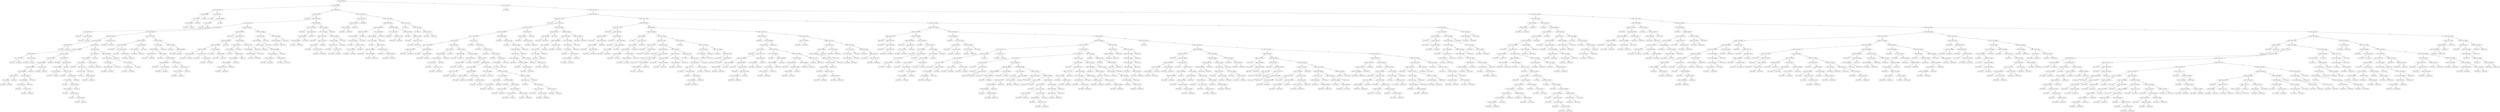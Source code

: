 digraph 20 {
    node [shape=ellipse]
    node [shape=ellipse]
    "(0) 4 Cut=0.003474" -> "(1) 4 Cut=0.000582" [label="<"]
    node [shape=ellipse]
    "(0) 4 Cut=0.003474" -> "(316) 6 Cut=0.0175" [label=">="]
    node [shape=ellipse]
    "(1) 4 Cut=0.000582" -> "(2) 0 Cut=0.020104" [label="<"]
    node [shape=ellipse]
    "(1) 4 Cut=0.000582" -> "(17) 6 Cut=0.0875" [label=">="]
    node [shape=ellipse]
    "(2) 0 Cut=0.020104" -> "(3) 0 Cut=0.008935" [label="<"]
    node [shape=ellipse]
    "(2) 0 Cut=0.020104" -> "(10) 1 Cut=1.62835" [label=">="]
    node [shape=ellipse]
    "(3) 0 Cut=0.008935" -> "(4) 1 Cut=2.0316" [label="<"]
    node [shape=box]
    "(3) 0 Cut=0.008935" -> "(9) Class=1 " [label=">="]
    node [shape=ellipse]
    "(4) 1 Cut=2.0316" -> "(5) 4 Cut=0.000497" [label="<"]
    node [shape=box]
    "(4) 1 Cut=2.0316" -> "(8) Class=1 " [label=">="]
    node [shape=box]
    "(5) 4 Cut=0.000497" -> "(6) Class=1 " [label="<"]
    node [shape=box]
    "(5) 4 Cut=0.000497" -> "(7) Class=0 " [label=">="]
    node [shape=box]
    "(10) 1 Cut=1.62835" -> "(11) Class=0 " [label="<"]
    node [shape=ellipse]
    "(10) 1 Cut=1.62835" -> "(12) 4 Cut=0.000497" [label=">="]
    node [shape=ellipse]
    "(12) 4 Cut=0.000497" -> "(13) 6 Cut=0.0625" [label="<"]
    node [shape=box]
    "(12) 4 Cut=0.000497" -> "(16) Class=1 " [label=">="]
    node [shape=box]
    "(13) 6 Cut=0.0625" -> "(14) Class=0 " [label="<"]
    node [shape=box]
    "(13) 6 Cut=0.0625" -> "(15) Class=1 " [label=">="]
    node [shape=ellipse]
    "(17) 6 Cut=0.0875" -> "(18) 6 Cut=0.0175" [label="<"]
    node [shape=ellipse]
    "(17) 6 Cut=0.0875" -> "(257) 4 Cut=0.001271" [label=">="]
    node [shape=box]
    "(18) 6 Cut=0.0175" -> "(19) Class=0 " [label="<"]
    node [shape=ellipse]
    "(18) 6 Cut=0.0175" -> "(20) 0 Cut=0.511283" [label=">="]
    node [shape=ellipse]
    "(20) 0 Cut=0.511283" -> "(21) 1 Cut=2.27106" [label="<"]
    node [shape=ellipse]
    "(20) 0 Cut=0.511283" -> "(226) 5 Cut=3.74921" [label=">="]
    node [shape=ellipse]
    "(21) 1 Cut=2.27106" -> "(22) 2 Cut=209.425" [label="<"]
    node [shape=ellipse]
    "(21) 1 Cut=2.27106" -> "(163) 4 Cut=0.002545" [label=">="]
    node [shape=ellipse]
    "(22) 2 Cut=209.425" -> "(23) 6 Cut=0.0375" [label="<"]
    node [shape=ellipse]
    "(22) 2 Cut=209.425" -> "(28) 4 Cut=0.002906" [label=">="]
    node [shape=box]
    "(23) 6 Cut=0.0375" -> "(24) Class=0 " [label="<"]
    node [shape=ellipse]
    "(23) 6 Cut=0.0375" -> "(25) 0 Cut=0.020104" [label=">="]
    node [shape=box]
    "(25) 0 Cut=0.020104" -> "(26) Class=0 " [label="<"]
    node [shape=box]
    "(25) 0 Cut=0.020104" -> "(27) Class=1 " [label=">="]
    node [shape=ellipse]
    "(28) 4 Cut=0.002906" -> "(29) 4 Cut=0.002723" [label="<"]
    node [shape=ellipse]
    "(28) 4 Cut=0.002906" -> "(122) 3 Cut=147.954" [label=">="]
    node [shape=ellipse]
    "(29) 4 Cut=0.002723" -> "(30) 5 Cut=3.75359" [label="<"]
    node [shape=ellipse]
    "(29) 4 Cut=0.002723" -> "(119) 0 Cut=0.011372" [label=">="]
    node [shape=ellipse]
    "(30) 5 Cut=3.75359" -> "(31) 6 Cut=0.0375" [label="<"]
    node [shape=ellipse]
    "(30) 5 Cut=3.75359" -> "(34) 6 Cut=0.0625" [label=">="]
    node [shape=box]
    "(31) 6 Cut=0.0375" -> "(32) Class=0 " [label="<"]
    node [shape=box]
    "(31) 6 Cut=0.0375" -> "(33) Class=1 " [label=">="]
    node [shape=ellipse]
    "(34) 6 Cut=0.0625" -> "(35) 4 Cut=0.000628" [label="<"]
    node [shape=ellipse]
    "(34) 6 Cut=0.0625" -> "(90) 3 Cut=237.219" [label=">="]
    node [shape=ellipse]
    "(35) 4 Cut=0.000628" -> "(36) 6 Cut=0.0375" [label="<"]
    node [shape=ellipse]
    "(35) 4 Cut=0.000628" -> "(43) 1 Cut=2.01724" [label=">="]
    node [shape=ellipse]
    "(36) 6 Cut=0.0375" -> "(37) 1 Cut=2.01724" [label="<"]
    node [shape=ellipse]
    "(36) 6 Cut=0.0375" -> "(40) 1 Cut=2.01038" [label=">="]
    node [shape=box]
    "(37) 1 Cut=2.01724" -> "(38) Class=1 " [label="<"]
    node [shape=box]
    "(37) 1 Cut=2.01724" -> "(39) Class=0 " [label=">="]
    node [shape=box]
    "(40) 1 Cut=2.01038" -> "(41) Class=0 " [label="<"]
    node [shape=box]
    "(40) 1 Cut=2.01038" -> "(42) Class=1 " [label=">="]
    node [shape=ellipse]
    "(43) 1 Cut=2.01724" -> "(44) 6 Cut=0.0375" [label="<"]
    node [shape=ellipse]
    "(43) 1 Cut=2.01724" -> "(67) 6 Cut=0.0375" [label=">="]
    node [shape=ellipse]
    "(44) 6 Cut=0.0375" -> "(45) 4 Cut=0.001603" [label="<"]
    node [shape=box]
    "(44) 6 Cut=0.0375" -> "(66) Class=0 " [label=">="]
    node [shape=ellipse]
    "(45) 4 Cut=0.001603" -> "(46) 0 Cut=0.008909" [label="<"]
    node [shape=ellipse]
    "(45) 4 Cut=0.001603" -> "(63) 3 Cut=170.876" [label=">="]
    node [shape=ellipse]
    "(46) 0 Cut=0.008909" -> "(47) 5 Cut=3.86035" [label="<"]
    node [shape=box]
    "(46) 0 Cut=0.008909" -> "(62) Class=0 " [label=">="]
    node [shape=ellipse]
    "(47) 5 Cut=3.86035" -> "(48) 2 Cut=337.225" [label="<"]
    node [shape=ellipse]
    "(47) 5 Cut=3.86035" -> "(53) 4 Cut=0.001003" [label=">="]
    node [shape=ellipse]
    "(48) 2 Cut=337.225" -> "(49) 0 Cut=9e-05" [label="<"]
    node [shape=box]
    "(48) 2 Cut=337.225" -> "(52) Class=0 " [label=">="]
    node [shape=box]
    "(49) 0 Cut=9e-05" -> "(50) Class=0 " [label="<"]
    node [shape=box]
    "(49) 0 Cut=9e-05" -> "(51) Class=1 " [label=">="]
    node [shape=ellipse]
    "(53) 4 Cut=0.001003" -> "(54) 5 Cut=3.89554" [label="<"]
    node [shape=box]
    "(53) 4 Cut=0.001003" -> "(61) Class=1 " [label=">="]
    node [shape=ellipse]
    "(54) 5 Cut=3.89554" -> "(55) 2 Cut=395.275" [label="<"]
    node [shape=box]
    "(54) 5 Cut=3.89554" -> "(60) Class=0 " [label=">="]
    node [shape=box]
    "(55) 2 Cut=395.275" -> "(56) Class=0 " [label="<"]
    node [shape=ellipse]
    "(55) 2 Cut=395.275" -> "(57) 1 Cut=1.77771" [label=">="]
    node [shape=box]
    "(57) 1 Cut=1.77771" -> "(58) Class=1 " [label="<"]
    node [shape=box]
    "(57) 1 Cut=1.77771" -> "(59) Class=0 " [label=">="]
    node [shape=box]
    "(63) 3 Cut=170.876" -> "(64) Class=0 " [label="<"]
    node [shape=box]
    "(63) 3 Cut=170.876" -> "(65) Class=1 " [label=">="]
    node [shape=box]
    "(67) 6 Cut=0.0375" -> "(68) Class=0 " [label="<"]
    node [shape=ellipse]
    "(67) 6 Cut=0.0375" -> "(69) 3 Cut=272.435" [label=">="]
    node [shape=ellipse]
    "(69) 3 Cut=272.435" -> "(70) 3 Cut=156.336" [label="<"]
    node [shape=box]
    "(69) 3 Cut=272.435" -> "(89) Class=1 " [label=">="]
    node [shape=ellipse]
    "(70) 3 Cut=156.336" -> "(71) 4 Cut=0.002552" [label="<"]
    node [shape=ellipse]
    "(70) 3 Cut=156.336" -> "(74) 3 Cut=173.128" [label=">="]
    node [shape=box]
    "(71) 4 Cut=0.002552" -> "(72) Class=1 " [label="<"]
    node [shape=box]
    "(71) 4 Cut=0.002552" -> "(73) Class=0 " [label=">="]
    node [shape=box]
    "(74) 3 Cut=173.128" -> "(75) Class=0 " [label="<"]
    node [shape=ellipse]
    "(74) 3 Cut=173.128" -> "(76) 3 Cut=266.588" [label=">="]
    node [shape=ellipse]
    "(76) 3 Cut=266.588" -> "(77) 3 Cut=177.389" [label="<"]
    node [shape=box]
    "(76) 3 Cut=266.588" -> "(88) Class=0 " [label=">="]
    node [shape=box]
    "(77) 3 Cut=177.389" -> "(78) Class=1 " [label="<"]
    node [shape=ellipse]
    "(77) 3 Cut=177.389" -> "(79) 4 Cut=0.001867" [label=">="]
    node [shape=ellipse]
    "(79) 4 Cut=0.001867" -> "(80) 2 Cut=395.275" [label="<"]
    node [shape=box]
    "(79) 4 Cut=0.001867" -> "(87) Class=0 " [label=">="]
    node [shape=box]
    "(80) 2 Cut=395.275" -> "(81) Class=1 " [label="<"]
    node [shape=ellipse]
    "(80) 2 Cut=395.275" -> "(82) 3 Cut=250.781" [label=">="]
    node [shape=box]
    "(82) 3 Cut=250.781" -> "(83) Class=0 " [label="<"]
    node [shape=ellipse]
    "(82) 3 Cut=250.781" -> "(84) 5 Cut=3.81291" [label=">="]
    node [shape=box]
    "(84) 5 Cut=3.81291" -> "(85) Class=0 " [label="<"]
    node [shape=box]
    "(84) 5 Cut=3.81291" -> "(86) Class=1 " [label=">="]
    node [shape=ellipse]
    "(90) 3 Cut=237.219" -> "(91) 3 Cut=168.721" [label="<"]
    node [shape=ellipse]
    "(90) 3 Cut=237.219" -> "(106) 3 Cut=293.658" [label=">="]
    node [shape=ellipse]
    "(91) 3 Cut=168.721" -> "(92) 1 Cut=2.01724" [label="<"]
    node [shape=box]
    "(91) 3 Cut=168.721" -> "(105) Class=1 " [label=">="]
    node [shape=ellipse]
    "(92) 1 Cut=2.01724" -> "(93) 2 Cut=245.45" [label="<"]
    node [shape=ellipse]
    "(92) 1 Cut=2.01724" -> "(102) 2 Cut=245.45" [label=">="]
    node [shape=box]
    "(93) 2 Cut=245.45" -> "(94) Class=1 " [label="<"]
    node [shape=ellipse]
    "(93) 2 Cut=245.45" -> "(95) 1 Cut=1.77771" [label=">="]
    node [shape=ellipse]
    "(95) 1 Cut=1.77771" -> "(96) 1 Cut=1.77085" [label="<"]
    node [shape=box]
    "(95) 1 Cut=1.77771" -> "(101) Class=1 " [label=">="]
    node [shape=box]
    "(96) 1 Cut=1.77085" -> "(97) Class=1 " [label="<"]
    node [shape=ellipse]
    "(96) 1 Cut=1.77085" -> "(98) 4 Cut=0.002029" [label=">="]
    node [shape=box]
    "(98) 4 Cut=0.002029" -> "(99) Class=0 " [label="<"]
    node [shape=box]
    "(98) 4 Cut=0.002029" -> "(100) Class=1 " [label=">="]
    node [shape=box]
    "(102) 2 Cut=245.45" -> "(103) Class=0 " [label="<"]
    node [shape=box]
    "(102) 2 Cut=245.45" -> "(104) Class=1 " [label=">="]
    node [shape=ellipse]
    "(106) 3 Cut=293.658" -> "(107) 0 Cut=0.020104" [label="<"]
    node [shape=box]
    "(106) 3 Cut=293.658" -> "(118) Class=1 " [label=">="]
    node [shape=ellipse]
    "(107) 0 Cut=0.020104" -> "(108) 2 Cut=463.3" [label="<"]
    node [shape=ellipse]
    "(107) 0 Cut=0.020104" -> "(113) 2 Cut=463.3" [label=">="]
    node [shape=ellipse]
    "(108) 2 Cut=463.3" -> "(109) 4 Cut=0.001087" [label="<"]
    node [shape=box]
    "(108) 2 Cut=463.3" -> "(112) Class=1 " [label=">="]
    node [shape=box]
    "(109) 4 Cut=0.001087" -> "(110) Class=0 " [label="<"]
    node [shape=box]
    "(109) 4 Cut=0.001087" -> "(111) Class=1 " [label=">="]
    node [shape=ellipse]
    "(113) 2 Cut=463.3" -> "(114) 4 Cut=0.001015" [label="<"]
    node [shape=box]
    "(113) 2 Cut=463.3" -> "(117) Class=0 " [label=">="]
    node [shape=box]
    "(114) 4 Cut=0.001015" -> "(115) Class=1 " [label="<"]
    node [shape=box]
    "(114) 4 Cut=0.001015" -> "(116) Class=0 " [label=">="]
    node [shape=box]
    "(119) 0 Cut=0.011372" -> "(120) Class=1 " [label="<"]
    node [shape=box]
    "(119) 0 Cut=0.011372" -> "(121) Class=0 " [label=">="]
    node [shape=ellipse]
    "(122) 3 Cut=147.954" -> "(123) 6 Cut=0.0625" [label="<"]
    node [shape=ellipse]
    "(122) 3 Cut=147.954" -> "(136) 6 Cut=0.0625" [label=">="]
    node [shape=ellipse]
    "(123) 6 Cut=0.0625" -> "(124) 0 Cut=0.020104" [label="<"]
    node [shape=ellipse]
    "(123) 6 Cut=0.0625" -> "(131) 0 Cut=0.008909" [label=">="]
    node [shape=box]
    "(124) 0 Cut=0.020104" -> "(125) Class=0 " [label="<"]
    node [shape=ellipse]
    "(124) 0 Cut=0.020104" -> "(126) 3 Cut=133.616999" [label=">="]
    node [shape=box]
    "(126) 3 Cut=133.616999" -> "(127) Class=0 " [label="<"]
    node [shape=ellipse]
    "(126) 3 Cut=133.616999" -> "(128) 6 Cut=0.0375" [label=">="]
    node [shape=box]
    "(128) 6 Cut=0.0375" -> "(129) Class=0 " [label="<"]
    node [shape=box]
    "(128) 6 Cut=0.0375" -> "(130) Class=1 " [label=">="]
    node [shape=ellipse]
    "(131) 0 Cut=0.008909" -> "(132) 1 Cut=1.77771" [label="<"]
    node [shape=box]
    "(131) 0 Cut=0.008909" -> "(135) Class=1 " [label=">="]
    node [shape=box]
    "(132) 1 Cut=1.77771" -> "(133) Class=0 " [label="<"]
    node [shape=box]
    "(132) 1 Cut=1.77771" -> "(134) Class=1 " [label=">="]
    node [shape=ellipse]
    "(136) 6 Cut=0.0625" -> "(137) 5 Cut=3.7423" [label="<"]
    node [shape=ellipse]
    "(136) 6 Cut=0.0625" -> "(158) 4 Cut=0.0034" [label=">="]
    node [shape=ellipse]
    "(137) 5 Cut=3.7423" -> "(138) 4 Cut=0.002931" [label="<"]
    node [shape=box]
    "(137) 5 Cut=3.7423" -> "(157) Class=0 " [label=">="]
    node [shape=ellipse]
    "(138) 4 Cut=0.002931" -> "(139) 1 Cut=2.01724" [label="<"]
    node [shape=ellipse]
    "(138) 4 Cut=0.002931" -> "(142) 0 Cut=9e-05" [label=">="]
    node [shape=box]
    "(139) 1 Cut=2.01724" -> "(140) Class=1 " [label="<"]
    node [shape=box]
    "(139) 1 Cut=2.01724" -> "(141) Class=0 " [label=">="]
    node [shape=box]
    "(142) 0 Cut=9e-05" -> "(143) Class=1 " [label="<"]
    node [shape=ellipse]
    "(142) 0 Cut=9e-05" -> "(144) 4 Cut=0.003366" [label=">="]
    node [shape=ellipse]
    "(144) 4 Cut=0.003366" -> "(145) 0 Cut=0.020104" [label="<"]
    node [shape=ellipse]
    "(144) 4 Cut=0.003366" -> "(150) 6 Cut=0.0375" [label=">="]
    node [shape=box]
    "(145) 0 Cut=0.020104" -> "(146) Class=1 " [label="<"]
    node [shape=ellipse]
    "(145) 0 Cut=0.020104" -> "(147) 4 Cut=0.003145" [label=">="]
    node [shape=box]
    "(147) 4 Cut=0.003145" -> "(148) Class=0 " [label="<"]
    node [shape=box]
    "(147) 4 Cut=0.003145" -> "(149) Class=1 " [label=">="]
    node [shape=box]
    "(150) 6 Cut=0.0375" -> "(151) Class=0 " [label="<"]
    node [shape=ellipse]
    "(150) 6 Cut=0.0375" -> "(152) 1 Cut=2.01717" [label=">="]
    node [shape=ellipse]
    "(152) 1 Cut=2.01717" -> "(153) 1 Cut=1.77085" [label="<"]
    node [shape=box]
    "(152) 1 Cut=2.01717" -> "(156) Class=0 " [label=">="]
    node [shape=box]
    "(153) 1 Cut=1.77085" -> "(154) Class=0 " [label="<"]
    node [shape=box]
    "(153) 1 Cut=1.77085" -> "(155) Class=1 " [label=">="]
    node [shape=box]
    "(158) 4 Cut=0.0034" -> "(159) Class=1 " [label="<"]
    node [shape=ellipse]
    "(158) 4 Cut=0.0034" -> "(160) 4 Cut=0.003428" [label=">="]
    node [shape=box]
    "(160) 4 Cut=0.003428" -> "(161) Class=0 " [label="<"]
    node [shape=box]
    "(160) 4 Cut=0.003428" -> "(162) Class=1 " [label=">="]
    node [shape=ellipse]
    "(163) 4 Cut=0.002545" -> "(164) 2 Cut=395.275" [label="<"]
    node [shape=ellipse]
    "(163) 4 Cut=0.002545" -> "(205) 4 Cut=0.00298" [label=">="]
    node [shape=box]
    "(164) 2 Cut=395.275" -> "(165) Class=1 " [label="<"]
    node [shape=ellipse]
    "(164) 2 Cut=395.275" -> "(166) 3 Cut=256.776" [label=">="]
    node [shape=ellipse]
    "(166) 3 Cut=256.776" -> "(167) 4 Cut=0.001481" [label="<"]
    node [shape=ellipse]
    "(166) 3 Cut=256.776" -> "(184) 6 Cut=0.0625" [label=">="]
    node [shape=ellipse]
    "(167) 4 Cut=0.001481" -> "(168) 1 Cut=2.28556" [label="<"]
    node [shape=box]
    "(167) 4 Cut=0.001481" -> "(183) Class=1 " [label=">="]
    node [shape=ellipse]
    "(168) 1 Cut=2.28556" -> "(169) 6 Cut=0.0625" [label="<"]
    node [shape=ellipse]
    "(168) 1 Cut=2.28556" -> "(178) 5 Cut=3.84539" [label=">="]
    node [shape=ellipse]
    "(169) 6 Cut=0.0625" -> "(170) 4 Cut=0.000931" [label="<"]
    node [shape=ellipse]
    "(169) 6 Cut=0.0625" -> "(173) 3 Cut=237.219" [label=">="]
    node [shape=box]
    "(170) 4 Cut=0.000931" -> "(171) Class=0 " [label="<"]
    node [shape=box]
    "(170) 4 Cut=0.000931" -> "(172) Class=1 " [label=">="]
    node [shape=box]
    "(173) 3 Cut=237.219" -> "(174) Class=1 " [label="<"]
    node [shape=ellipse]
    "(173) 3 Cut=237.219" -> "(175) 3 Cut=250.781" [label=">="]
    node [shape=box]
    "(175) 3 Cut=250.781" -> "(176) Class=0 " [label="<"]
    node [shape=box]
    "(175) 3 Cut=250.781" -> "(177) Class=1 " [label=">="]
    node [shape=box]
    "(178) 5 Cut=3.84539" -> "(179) Class=0 " [label="<"]
    node [shape=ellipse]
    "(178) 5 Cut=3.84539" -> "(180) 6 Cut=0.0625" [label=">="]
    node [shape=box]
    "(180) 6 Cut=0.0625" -> "(181) Class=1 " [label="<"]
    node [shape=box]
    "(180) 6 Cut=0.0625" -> "(182) Class=0 " [label=">="]
    node [shape=ellipse]
    "(184) 6 Cut=0.0625" -> "(185) 1 Cut=2.28556" [label="<"]
    node [shape=ellipse]
    "(184) 6 Cut=0.0625" -> "(198) 3 Cut=277.74" [label=">="]
    node [shape=ellipse]
    "(185) 1 Cut=2.28556" -> "(186) 2 Cut=463.3" [label="<"]
    node [shape=box]
    "(185) 1 Cut=2.28556" -> "(197) Class=1 " [label=">="]
    node [shape=box]
    "(186) 2 Cut=463.3" -> "(187) Class=1 " [label="<"]
    node [shape=ellipse]
    "(186) 2 Cut=463.3" -> "(188) 6 Cut=0.0375" [label=">="]
    node [shape=ellipse]
    "(188) 6 Cut=0.0375" -> "(189) 3 Cut=293.658" [label="<"]
    node [shape=box]
    "(188) 6 Cut=0.0375" -> "(196) Class=1 " [label=">="]
    node [shape=ellipse]
    "(189) 3 Cut=293.658" -> "(190) 5 Cut=3.83387" [label="<"]
    node [shape=box]
    "(189) 3 Cut=293.658" -> "(195) Class=0 " [label=">="]
    node [shape=ellipse]
    "(190) 5 Cut=3.83387" -> "(191) 5 Cut=3.81291" [label="<"]
    node [shape=box]
    "(190) 5 Cut=3.83387" -> "(194) Class=1 " [label=">="]
    node [shape=box]
    "(191) 5 Cut=3.81291" -> "(192) Class=1 " [label="<"]
    node [shape=box]
    "(191) 5 Cut=3.81291" -> "(193) Class=0 " [label=">="]
    node [shape=ellipse]
    "(198) 3 Cut=277.74" -> "(199) 3 Cut=260.665" [label="<"]
    node [shape=box]
    "(198) 3 Cut=277.74" -> "(204) Class=0 " [label=">="]
    node [shape=ellipse]
    "(199) 3 Cut=260.665" -> "(200) 4 Cut=0.002322" [label="<"]
    node [shape=box]
    "(199) 3 Cut=260.665" -> "(203) Class=1 " [label=">="]
    node [shape=box]
    "(200) 4 Cut=0.002322" -> "(201) Class=0 " [label="<"]
    node [shape=box]
    "(200) 4 Cut=0.002322" -> "(202) Class=1 " [label=">="]
    node [shape=ellipse]
    "(205) 4 Cut=0.00298" -> "(206) 5 Cut=3.79441" [label="<"]
    node [shape=ellipse]
    "(205) 4 Cut=0.00298" -> "(221) 5 Cut=3.68101" [label=">="]
    node [shape=ellipse]
    "(206) 5 Cut=3.79441" -> "(207) 6 Cut=0.0625" [label="<"]
    node [shape=box]
    "(206) 5 Cut=3.79441" -> "(220) Class=1 " [label=">="]
    node [shape=ellipse]
    "(207) 6 Cut=0.0625" -> "(208) 2 Cut=245.45" [label="<"]
    node [shape=box]
    "(207) 6 Cut=0.0625" -> "(219) Class=0 " [label=">="]
    node [shape=box]
    "(208) 2 Cut=245.45" -> "(209) Class=1 " [label="<"]
    node [shape=ellipse]
    "(208) 2 Cut=245.45" -> "(210) 4 Cut=0.002906" [label=">="]
    node [shape=ellipse]
    "(210) 4 Cut=0.002906" -> "(211) 4 Cut=0.002721" [label="<"]
    node [shape=box]
    "(210) 4 Cut=0.002906" -> "(218) Class=0 " [label=">="]
    node [shape=ellipse]
    "(211) 4 Cut=0.002721" -> "(212) 0 Cut=0.000115" [label="<"]
    node [shape=ellipse]
    "(211) 4 Cut=0.002721" -> "(215) 6 Cut=0.0375" [label=">="]
    node [shape=box]
    "(212) 0 Cut=0.000115" -> "(213) Class=1 " [label="<"]
    node [shape=box]
    "(212) 0 Cut=0.000115" -> "(214) Class=0 " [label=">="]
    node [shape=box]
    "(215) 6 Cut=0.0375" -> "(216) Class=0 " [label="<"]
    node [shape=box]
    "(215) 6 Cut=0.0375" -> "(217) Class=1 " [label=">="]
    node [shape=ellipse]
    "(221) 5 Cut=3.68101" -> "(222) 0 Cut=0.000115" [label="<"]
    node [shape=box]
    "(221) 5 Cut=3.68101" -> "(225) Class=1 " [label=">="]
    node [shape=box]
    "(222) 0 Cut=0.000115" -> "(223) Class=0 " [label="<"]
    node [shape=box]
    "(222) 0 Cut=0.000115" -> "(224) Class=1 " [label=">="]
    node [shape=ellipse]
    "(226) 5 Cut=3.74921" -> "(227) 4 Cut=0.002704" [label="<"]
    node [shape=ellipse]
    "(226) 5 Cut=3.74921" -> "(236) 5 Cut=3.83326" [label=">="]
    node [shape=box]
    "(227) 4 Cut=0.002704" -> "(228) Class=1 " [label="<"]
    node [shape=ellipse]
    "(227) 4 Cut=0.002704" -> "(229) 3 Cut=221.357" [label=">="]
    node [shape=ellipse]
    "(229) 3 Cut=221.357" -> "(230) 6 Cut=0.0375" [label="<"]
    node [shape=box]
    "(229) 3 Cut=221.357" -> "(235) Class=0 " [label=">="]
    node [shape=ellipse]
    "(230) 6 Cut=0.0375" -> "(231) 4 Cut=0.003163" [label="<"]
    node [shape=box]
    "(230) 6 Cut=0.0375" -> "(234) Class=1 " [label=">="]
    node [shape=box]
    "(231) 4 Cut=0.003163" -> "(232) Class=1 " [label="<"]
    node [shape=box]
    "(231) 4 Cut=0.003163" -> "(233) Class=0 " [label=">="]
    node [shape=ellipse]
    "(236) 5 Cut=3.83326" -> "(237) 6 Cut=0.0375" [label="<"]
    node [shape=box]
    "(236) 5 Cut=3.83326" -> "(256) Class=1 " [label=">="]
    node [shape=ellipse]
    "(237) 6 Cut=0.0375" -> "(238) 5 Cut=3.781349" [label="<"]
    node [shape=ellipse]
    "(237) 6 Cut=0.0375" -> "(247) 5 Cut=3.82678" [label=">="]
    node [shape=box]
    "(238) 5 Cut=3.781349" -> "(239) Class=0 " [label="<"]
    node [shape=ellipse]
    "(238) 5 Cut=3.781349" -> "(240) 2 Cut=337.225" [label=">="]
    node [shape=ellipse]
    "(240) 2 Cut=337.225" -> "(241) 2 Cut=287.7" [label="<"]
    node [shape=box]
    "(240) 2 Cut=337.225" -> "(246) Class=0 " [label=">="]
    node [shape=box]
    "(241) 2 Cut=287.7" -> "(242) Class=1 " [label="<"]
    node [shape=ellipse]
    "(241) 2 Cut=287.7" -> "(243) 4 Cut=0.002025" [label=">="]
    node [shape=box]
    "(243) 4 Cut=0.002025" -> "(244) Class=1 " [label="<"]
    node [shape=box]
    "(243) 4 Cut=0.002025" -> "(245) Class=0 " [label=">="]
    node [shape=ellipse]
    "(247) 5 Cut=3.82678" -> "(248) 6 Cut=0.0625" [label="<"]
    node [shape=box]
    "(247) 5 Cut=3.82678" -> "(255) Class=0 " [label=">="]
    node [shape=ellipse]
    "(248) 6 Cut=0.0625" -> "(249) 5 Cut=3.77721" [label="<"]
    node [shape=box]
    "(248) 6 Cut=0.0625" -> "(254) Class=1 " [label=">="]
    node [shape=box]
    "(249) 5 Cut=3.77721" -> "(250) Class=1 " [label="<"]
    node [shape=ellipse]
    "(249) 5 Cut=3.77721" -> "(251) 3 Cut=185.87" [label=">="]
    node [shape=box]
    "(251) 3 Cut=185.87" -> "(252) Class=0 " [label="<"]
    node [shape=box]
    "(251) 3 Cut=185.87" -> "(253) Class=1 " [label=">="]
    node [shape=ellipse]
    "(257) 4 Cut=0.001271" -> "(258) 1 Cut=1.77085" [label="<"]
    node [shape=ellipse]
    "(257) 4 Cut=0.001271" -> "(265) 1 Cut=2.28556" [label=">="]
    node [shape=ellipse]
    "(258) 1 Cut=1.77085" -> "(259) 3 Cut=264.141" [label="<"]
    node [shape=box]
    "(258) 1 Cut=1.77085" -> "(264) Class=1 " [label=">="]
    node [shape=ellipse]
    "(259) 3 Cut=264.141" -> "(260) 3 Cut=243.096" [label="<"]
    node [shape=box]
    "(259) 3 Cut=264.141" -> "(263) Class=1 " [label=">="]
    node [shape=box]
    "(260) 3 Cut=243.096" -> "(261) Class=1 " [label="<"]
    node [shape=box]
    "(260) 3 Cut=243.096" -> "(262) Class=0 " [label=">="]
    node [shape=ellipse]
    "(265) 1 Cut=2.28556" -> "(266) 4 Cut=0.002931" [label="<"]
    node [shape=ellipse]
    "(265) 1 Cut=2.28556" -> "(309) 5 Cut=3.75703" [label=">="]
    node [shape=ellipse]
    "(266) 4 Cut=0.002931" -> "(267) 4 Cut=0.002528" [label="<"]
    node [shape=ellipse]
    "(266) 4 Cut=0.002931" -> "(296) 5 Cut=3.72736" [label=">="]
    node [shape=ellipse]
    "(267) 4 Cut=0.002528" -> "(268) 1 Cut=2.27106" [label="<"]
    node [shape=ellipse]
    "(267) 4 Cut=0.002528" -> "(279) 4 Cut=0.002906" [label=">="]
    node [shape=ellipse]
    "(268) 1 Cut=2.27106" -> "(269) 5 Cut=3.83321" [label="<"]
    node [shape=box]
    "(268) 1 Cut=2.27106" -> "(278) Class=1 " [label=">="]
    node [shape=ellipse]
    "(269) 5 Cut=3.83321" -> "(270) 5 Cut=3.823579" [label="<"]
    node [shape=box]
    "(269) 5 Cut=3.83321" -> "(277) Class=1 " [label=">="]
    node [shape=box]
    "(270) 5 Cut=3.823579" -> "(271) Class=1 " [label="<"]
    node [shape=ellipse]
    "(270) 5 Cut=3.823579" -> "(272) 1 Cut=1.77085" [label=">="]
    node [shape=ellipse]
    "(272) 1 Cut=1.77085" -> "(273) 5 Cut=3.82804" [label="<"]
    node [shape=box]
    "(272) 1 Cut=1.77085" -> "(276) Class=0 " [label=">="]
    node [shape=box]
    "(273) 5 Cut=3.82804" -> "(274) Class=1 " [label="<"]
    node [shape=box]
    "(273) 5 Cut=3.82804" -> "(275) Class=0 " [label=">="]
    node [shape=ellipse]
    "(279) 4 Cut=0.002906" -> "(280) 1 Cut=2.27106" [label="<"]
    node [shape=box]
    "(279) 4 Cut=0.002906" -> "(295) Class=0 " [label=">="]
    node [shape=ellipse]
    "(280) 1 Cut=2.27106" -> "(281) 5 Cut=3.72497" [label="<"]
    node [shape=box]
    "(280) 1 Cut=2.27106" -> "(294) Class=0 " [label=">="]
    node [shape=box]
    "(281) 5 Cut=3.72497" -> "(282) Class=1 " [label="<"]
    node [shape=ellipse]
    "(281) 5 Cut=3.72497" -> "(283) 2 Cut=245.45" [label=">="]
    node [shape=ellipse]
    "(283) 2 Cut=245.45" -> "(284) 1 Cut=1.382029" [label="<"]
    node [shape=ellipse]
    "(283) 2 Cut=245.45" -> "(289) 0 Cut=0.511283" [label=">="]
    node [shape=box]
    "(284) 1 Cut=1.382029" -> "(285) Class=1 " [label="<"]
    node [shape=ellipse]
    "(284) 1 Cut=1.382029" -> "(286) 0 Cut=0.008821" [label=">="]
    node [shape=box]
    "(286) 0 Cut=0.008821" -> "(287) Class=1 " [label="<"]
    node [shape=box]
    "(286) 0 Cut=0.008821" -> "(288) Class=0 " [label=">="]
    node [shape=box]
    "(289) 0 Cut=0.511283" -> "(290) Class=1 " [label="<"]
    node [shape=ellipse]
    "(289) 0 Cut=0.511283" -> "(291) 4 Cut=0.002545" [label=">="]
    node [shape=box]
    "(291) 4 Cut=0.002545" -> "(292) Class=0 " [label="<"]
    node [shape=box]
    "(291) 4 Cut=0.002545" -> "(293) Class=1 " [label=">="]
    node [shape=ellipse]
    "(296) 5 Cut=3.72736" -> "(297) 1 Cut=2.01724" [label="<"]
    node [shape=ellipse]
    "(296) 5 Cut=3.72736" -> "(302) 5 Cut=3.76256" [label=">="]
    node [shape=box]
    "(297) 1 Cut=2.01724" -> "(298) Class=1 " [label="<"]
    node [shape=ellipse]
    "(297) 1 Cut=2.01724" -> "(299) 5 Cut=3.71008" [label=">="]
    node [shape=box]
    "(299) 5 Cut=3.71008" -> "(300) Class=1 " [label="<"]
    node [shape=box]
    "(299) 5 Cut=3.71008" -> "(301) Class=0 " [label=">="]
    node [shape=box]
    "(302) 5 Cut=3.76256" -> "(303) Class=1 " [label="<"]
    node [shape=ellipse]
    "(302) 5 Cut=3.76256" -> "(304) 3 Cut=138.879" [label=">="]
    node [shape=box]
    "(304) 3 Cut=138.879" -> "(305) Class=1 " [label="<"]
    node [shape=ellipse]
    "(304) 3 Cut=138.879" -> "(306) 1 Cut=2.27106" [label=">="]
    node [shape=box]
    "(306) 1 Cut=2.27106" -> "(307) Class=1 " [label="<"]
    node [shape=box]
    "(306) 1 Cut=2.27106" -> "(308) Class=0 " [label=">="]
    node [shape=box]
    "(309) 5 Cut=3.75703" -> "(310) Class=1 " [label="<"]
    node [shape=ellipse]
    "(309) 5 Cut=3.75703" -> "(311) 2 Cut=345.75" [label=">="]
    node [shape=box]
    "(311) 2 Cut=345.75" -> "(312) Class=0 " [label="<"]
    node [shape=ellipse]
    "(311) 2 Cut=345.75" -> "(313) 5 Cut=3.82734" [label=">="]
    node [shape=box]
    "(313) 5 Cut=3.82734" -> "(314) Class=1 " [label="<"]
    node [shape=box]
    "(313) 5 Cut=3.82734" -> "(315) Class=0 " [label=">="]
    node [shape=box]
    "(316) 6 Cut=0.0175" -> "(317) Class=0 " [label="<"]
    node [shape=ellipse]
    "(316) 6 Cut=0.0175" -> "(318) 3 Cut=116.342" [label=">="]
    node [shape=ellipse]
    "(318) 3 Cut=116.342" -> "(319) 5 Cut=2.08777" [label="<"]
    node [shape=ellipse]
    "(318) 3 Cut=116.342" -> "(1162) 1 Cut=1.382029" [label=">="]
    node [shape=ellipse]
    "(319) 5 Cut=2.08777" -> "(320) 5 Cut=1.11723" [label="<"]
    node [shape=ellipse]
    "(319) 5 Cut=2.08777" -> "(485) 3 Cut=71.5545" [label=">="]
    node [shape=box]
    "(320) 5 Cut=1.11723" -> "(321) Class=0 " [label="<"]
    node [shape=ellipse]
    "(320) 5 Cut=1.11723" -> "(322) 2 Cut=130.05" [label=">="]
    node [shape=ellipse]
    "(322) 2 Cut=130.05" -> "(323) 3 Cut=62.4042" [label="<"]
    node [shape=ellipse]
    "(322) 2 Cut=130.05" -> "(452) 1 Cut=1.382029" [label=">="]
    node [shape=ellipse]
    "(323) 3 Cut=62.4042" -> "(324) 1 Cut=2.28556" [label="<"]
    node [shape=ellipse]
    "(323) 3 Cut=62.4042" -> "(445) 6 Cut=0.075" [label=">="]
    node [shape=ellipse]
    "(324) 1 Cut=2.28556" -> "(325) 1 Cut=2.27106" [label="<"]
    node [shape=ellipse]
    "(324) 1 Cut=2.28556" -> "(424) 4 Cut=0.130335" [label=">="]
    node [shape=ellipse]
    "(325) 1 Cut=2.27106" -> "(326) 2 Cut=8.75" [label="<"]
    node [shape=ellipse]
    "(325) 1 Cut=2.27106" -> "(411) 2 Cut=7.45" [label=">="]
    node [shape=ellipse]
    "(326) 2 Cut=8.75" -> "(327) 1 Cut=1.382029" [label="<"]
    node [shape=ellipse]
    "(326) 2 Cut=8.75" -> "(336) 3 Cut=8.06124" [label=">="]
    node [shape=ellipse]
    "(327) 1 Cut=1.382029" -> "(328) 5 Cut=1.24021" [label="<"]
    node [shape=ellipse]
    "(327) 1 Cut=1.382029" -> "(331) 0 Cut=0.020104" [label=">="]
    node [shape=box]
    "(328) 5 Cut=1.24021" -> "(329) Class=1 " [label="<"]
    node [shape=box]
    "(328) 5 Cut=1.24021" -> "(330) Class=0 " [label=">="]
    node [shape=box]
    "(331) 0 Cut=0.020104" -> "(332) Class=0 " [label="<"]
    node [shape=ellipse]
    "(331) 0 Cut=0.020104" -> "(333) 4 Cut=0.810827" [label=">="]
    node [shape=box]
    "(333) 4 Cut=0.810827" -> "(334) Class=0 " [label="<"]
    node [shape=box]
    "(333) 4 Cut=0.810827" -> "(335) Class=1 " [label=">="]
    node [shape=ellipse]
    "(336) 3 Cut=8.06124" -> "(337) 2 Cut=10.25" [label="<"]
    node [shape=ellipse]
    "(336) 3 Cut=8.06124" -> "(348) 2 Cut=14.075" [label=">="]
    node [shape=ellipse]
    "(337) 2 Cut=10.25" -> "(338) 3 Cut=7.26421" [label="<"]
    node [shape=box]
    "(337) 2 Cut=10.25" -> "(347) Class=1 " [label=">="]
    node [shape=ellipse]
    "(338) 3 Cut=7.26421" -> "(339) 0 Cut=0.020104" [label="<"]
    node [shape=box]
    "(338) 3 Cut=7.26421" -> "(346) Class=0 " [label=">="]
    node [shape=ellipse]
    "(339) 0 Cut=0.020104" -> "(340) 1 Cut=1.77085" [label="<"]
    node [shape=box]
    "(339) 0 Cut=0.020104" -> "(345) Class=1 " [label=">="]
    node [shape=box]
    "(340) 1 Cut=1.77085" -> "(341) Class=0 " [label="<"]
    node [shape=ellipse]
    "(340) 1 Cut=1.77085" -> "(342) 1 Cut=1.77771" [label=">="]
    node [shape=box]
    "(342) 1 Cut=1.77771" -> "(343) Class=1 " [label="<"]
    node [shape=box]
    "(342) 1 Cut=1.77771" -> "(344) Class=0 " [label=">="]
    node [shape=ellipse]
    "(348) 2 Cut=14.075" -> "(349) 5 Cut=1.46386" [label="<"]
    node [shape=ellipse]
    "(348) 2 Cut=14.075" -> "(352) 5 Cut=1.672089" [label=">="]
    node [shape=box]
    "(349) 5 Cut=1.46386" -> "(350) Class=1 " [label="<"]
    node [shape=box]
    "(349) 5 Cut=1.46386" -> "(351) Class=0 " [label=">="]
    node [shape=ellipse]
    "(352) 5 Cut=1.672089" -> "(353) 3 Cut=10.7829" [label="<"]
    node [shape=ellipse]
    "(352) 5 Cut=1.672089" -> "(358) 3 Cut=15.8181" [label=">="]
    node [shape=ellipse]
    "(353) 3 Cut=10.7829" -> "(354) 3 Cut=10.1329" [label="<"]
    node [shape=box]
    "(353) 3 Cut=10.7829" -> "(357) Class=1 " [label=">="]
    node [shape=box]
    "(354) 3 Cut=10.1329" -> "(355) Class=1 " [label="<"]
    node [shape=box]
    "(354) 3 Cut=10.1329" -> "(356) Class=0 " [label=">="]
    node [shape=box]
    "(358) 3 Cut=15.8181" -> "(359) Class=0 " [label="<"]
    node [shape=ellipse]
    "(358) 3 Cut=15.8181" -> "(360) 6 Cut=0.0375" [label=">="]
    node [shape=ellipse]
    "(360) 6 Cut=0.0375" -> "(361) 5 Cut=1.86395" [label="<"]
    node [shape=ellipse]
    "(360) 6 Cut=0.0375" -> "(374) 0 Cut=9e-05" [label=">="]
    node [shape=ellipse]
    "(361) 5 Cut=1.86395" -> "(362) 1 Cut=1.77092" [label="<"]
    node [shape=ellipse]
    "(361) 5 Cut=1.86395" -> "(365) 0 Cut=0.008909" [label=">="]
    node [shape=box]
    "(362) 1 Cut=1.77092" -> "(363) Class=0 " [label="<"]
    node [shape=box]
    "(362) 1 Cut=1.77092" -> "(364) Class=1 " [label=">="]
    node [shape=ellipse]
    "(365) 0 Cut=0.008909" -> "(366) 5 Cut=2.04785" [label="<"]
    node [shape=ellipse]
    "(365) 0 Cut=0.008909" -> "(369) 2 Cut=94.65" [label=">="]
    node [shape=box]
    "(366) 5 Cut=2.04785" -> "(367) Class=1 " [label="<"]
    node [shape=box]
    "(366) 5 Cut=2.04785" -> "(368) Class=0 " [label=">="]
    node [shape=box]
    "(369) 2 Cut=94.65" -> "(370) Class=0 " [label="<"]
    node [shape=ellipse]
    "(369) 2 Cut=94.65" -> "(371) 0 Cut=0.020104" [label=">="]
    node [shape=box]
    "(371) 0 Cut=0.020104" -> "(372) Class=0 " [label="<"]
    node [shape=box]
    "(371) 0 Cut=0.020104" -> "(373) Class=1 " [label=">="]
    node [shape=ellipse]
    "(374) 0 Cut=9e-05" -> "(375) 5 Cut=1.899989" [label="<"]
    node [shape=ellipse]
    "(374) 0 Cut=9e-05" -> "(378) 4 Cut=0.112335" [label=">="]
    node [shape=box]
    "(375) 5 Cut=1.899989" -> "(376) Class=1 " [label="<"]
    node [shape=box]
    "(375) 5 Cut=1.899989" -> "(377) Class=0 " [label=">="]
    node [shape=ellipse]
    "(378) 4 Cut=0.112335" -> "(379) 1 Cut=1.382029" [label="<"]
    node [shape=ellipse]
    "(378) 4 Cut=0.112335" -> "(398) 4 Cut=0.187663" [label=">="]
    node [shape=ellipse]
    "(379) 1 Cut=1.382029" -> "(380) 2 Cut=94.65" [label="<"]
    node [shape=ellipse]
    "(379) 1 Cut=1.382029" -> "(385) 0 Cut=0.008909" [label=">="]
    node [shape=ellipse]
    "(380) 2 Cut=94.65" -> "(381) 3 Cut=46.1042" [label="<"]
    node [shape=box]
    "(380) 2 Cut=94.65" -> "(384) Class=1 " [label=">="]
    node [shape=box]
    "(381) 3 Cut=46.1042" -> "(382) Class=1 " [label="<"]
    node [shape=box]
    "(381) 3 Cut=46.1042" -> "(383) Class=0 " [label=">="]
    node [shape=box]
    "(385) 0 Cut=0.008909" -> "(386) Class=1 " [label="<"]
    node [shape=ellipse]
    "(385) 0 Cut=0.008909" -> "(387) 2 Cut=94.65" [label=">="]
    node [shape=ellipse]
    "(387) 2 Cut=94.65" -> "(388) 1 Cut=2.01038" [label="<"]
    node [shape=ellipse]
    "(387) 2 Cut=94.65" -> "(391) 0 Cut=0.020104" [label=">="]
    node [shape=box]
    "(388) 1 Cut=2.01038" -> "(389) Class=1 " [label="<"]
    node [shape=box]
    "(388) 1 Cut=2.01038" -> "(390) Class=0 " [label=">="]
    node [shape=ellipse]
    "(391) 0 Cut=0.020104" -> "(392) 5 Cut=1.98794" [label="<"]
    node [shape=ellipse]
    "(391) 0 Cut=0.020104" -> "(395) 5 Cut=1.98794" [label=">="]
    node [shape=box]
    "(392) 5 Cut=1.98794" -> "(393) Class=0 " [label="<"]
    node [shape=box]
    "(392) 5 Cut=1.98794" -> "(394) Class=1 " [label=">="]
    node [shape=box]
    "(395) 5 Cut=1.98794" -> "(396) Class=1 " [label="<"]
    node [shape=box]
    "(395) 5 Cut=1.98794" -> "(397) Class=0 " [label=">="]
    node [shape=ellipse]
    "(398) 4 Cut=0.187663" -> "(399) 2 Cut=50.175" [label="<"]
    node [shape=box]
    "(398) 4 Cut=0.187663" -> "(410) Class=1 " [label=">="]
    node [shape=box]
    "(399) 2 Cut=50.175" -> "(400) Class=0 " [label="<"]
    node [shape=ellipse]
    "(399) 2 Cut=50.175" -> "(401) 6 Cut=0.0875" [label=">="]
    node [shape=ellipse]
    "(401) 6 Cut=0.0875" -> "(402) 1 Cut=1.77085" [label="<"]
    node [shape=ellipse]
    "(401) 6 Cut=0.0875" -> "(407) 1 Cut=2.01717" [label=">="]
    node [shape=box]
    "(402) 1 Cut=1.77085" -> "(403) Class=0 " [label="<"]
    node [shape=ellipse]
    "(402) 1 Cut=1.77085" -> "(404) 3 Cut=37.0084" [label=">="]
    node [shape=box]
    "(404) 3 Cut=37.0084" -> "(405) Class=1 " [label="<"]
    node [shape=box]
    "(404) 3 Cut=37.0084" -> "(406) Class=0 " [label=">="]
    node [shape=box]
    "(407) 1 Cut=2.01717" -> "(408) Class=1 " [label="<"]
    node [shape=box]
    "(407) 1 Cut=2.01717" -> "(409) Class=0 " [label=">="]
    node [shape=box]
    "(411) 2 Cut=7.45" -> "(412) Class=0 " [label="<"]
    node [shape=ellipse]
    "(411) 2 Cut=7.45" -> "(413) 2 Cut=8.75" [label=">="]
    node [shape=box]
    "(413) 2 Cut=8.75" -> "(414) Class=1 " [label="<"]
    node [shape=ellipse]
    "(413) 2 Cut=8.75" -> "(415) 2 Cut=15.375" [label=">="]
    node [shape=box]
    "(415) 2 Cut=15.375" -> "(416) Class=0 " [label="<"]
    node [shape=ellipse]
    "(415) 2 Cut=15.375" -> "(417) 5 Cut=1.62257" [label=">="]
    node [shape=box]
    "(417) 5 Cut=1.62257" -> "(418) Class=1 " [label="<"]
    node [shape=ellipse]
    "(417) 5 Cut=1.62257" -> "(419) 2 Cut=80.75" [label=">="]
    node [shape=ellipse]
    "(419) 2 Cut=80.75" -> "(420) 6 Cut=0.0875" [label="<"]
    node [shape=box]
    "(419) 2 Cut=80.75" -> "(423) Class=1 " [label=">="]
    node [shape=box]
    "(420) 6 Cut=0.0875" -> "(421) Class=0 " [label="<"]
    node [shape=box]
    "(420) 6 Cut=0.0875" -> "(422) Class=1 " [label=">="]
    node [shape=box]
    "(424) 4 Cut=0.130335" -> "(425) Class=1 " [label="<"]
    node [shape=ellipse]
    "(424) 4 Cut=0.130335" -> "(426) 5 Cut=1.24021" [label=">="]
    node [shape=box]
    "(426) 5 Cut=1.24021" -> "(427) Class=1 " [label="<"]
    node [shape=ellipse]
    "(426) 5 Cut=1.24021" -> "(428) 4 Cut=0.699147" [label=">="]
    node [shape=ellipse]
    "(428) 4 Cut=0.699147" -> "(429) 5 Cut=1.865619" [label="<"]
    node [shape=box]
    "(428) 4 Cut=0.699147" -> "(444) Class=0 " [label=">="]
    node [shape=ellipse]
    "(429) 5 Cut=1.865619" -> "(430) 2 Cut=16.5" [label="<"]
    node [shape=box]
    "(429) 5 Cut=1.865619" -> "(443) Class=0 " [label=">="]
    node [shape=ellipse]
    "(430) 2 Cut=16.5" -> "(431) 4 Cut=0.535281" [label="<"]
    node [shape=ellipse]
    "(430) 2 Cut=16.5" -> "(438) 2 Cut=26.575" [label=">="]
    node [shape=box]
    "(431) 4 Cut=0.535281" -> "(432) Class=0 " [label="<"]
    node [shape=ellipse]
    "(431) 4 Cut=0.535281" -> "(433) 5 Cut=1.393689" [label=">="]
    node [shape=box]
    "(433) 5 Cut=1.393689" -> "(434) Class=1 " [label="<"]
    node [shape=ellipse]
    "(433) 5 Cut=1.393689" -> "(435) 4 Cut=0.565673" [label=">="]
    node [shape=box]
    "(435) 4 Cut=0.565673" -> "(436) Class=1 " [label="<"]
    node [shape=box]
    "(435) 4 Cut=0.565673" -> "(437) Class=0 " [label=">="]
    node [shape=box]
    "(438) 2 Cut=26.575" -> "(439) Class=1 " [label="<"]
    node [shape=ellipse]
    "(438) 2 Cut=26.575" -> "(440) 2 Cut=31.15" [label=">="]
    node [shape=box]
    "(440) 2 Cut=31.15" -> "(441) Class=0 " [label="<"]
    node [shape=box]
    "(440) 2 Cut=31.15" -> "(442) Class=1 " [label=">="]
    node [shape=ellipse]
    "(445) 6 Cut=0.075" -> "(446) 1 Cut=2.0316" [label="<"]
    node [shape=box]
    "(445) 6 Cut=0.075" -> "(451) Class=1 " [label=">="]
    node [shape=box]
    "(446) 1 Cut=2.0316" -> "(447) Class=0 " [label="<"]
    node [shape=ellipse]
    "(446) 1 Cut=2.0316" -> "(448) 0 Cut=0.000115" [label=">="]
    node [shape=box]
    "(448) 0 Cut=0.000115" -> "(449) Class=0 " [label="<"]
    node [shape=box]
    "(448) 0 Cut=0.000115" -> "(450) Class=1 " [label=">="]
    node [shape=ellipse]
    "(452) 1 Cut=1.382029" -> "(453) 6 Cut=0.0625" [label="<"]
    node [shape=ellipse]
    "(452) 1 Cut=1.382029" -> "(458) 0 Cut=0.020104" [label=">="]
    node [shape=ellipse]
    "(453) 6 Cut=0.0625" -> "(454) 6 Cut=0.0375" [label="<"]
    node [shape=box]
    "(453) 6 Cut=0.0625" -> "(457) Class=1 " [label=">="]
    node [shape=box]
    "(454) 6 Cut=0.0375" -> "(455) Class=1 " [label="<"]
    node [shape=box]
    "(454) 6 Cut=0.0375" -> "(456) Class=0 " [label=">="]
    node [shape=ellipse]
    "(458) 0 Cut=0.020104" -> "(459) 1 Cut=2.28556" [label="<"]
    node [shape=ellipse]
    "(458) 0 Cut=0.020104" -> "(482) 2 Cut=152.425" [label=">="]
    node [shape=ellipse]
    "(459) 1 Cut=2.28556" -> "(460) 0 Cut=0.008935" [label="<"]
    node [shape=ellipse]
    "(459) 1 Cut=2.28556" -> "(471) 5 Cut=1.95308" [label=">="]
    node [shape=ellipse]
    "(460) 0 Cut=0.008935" -> "(461) 1 Cut=2.0316" [label="<"]
    node [shape=ellipse]
    "(460) 0 Cut=0.008935" -> "(468) 5 Cut=2.0196" [label=">="]
    node [shape=ellipse]
    "(461) 1 Cut=2.0316" -> "(462) 1 Cut=1.77771" [label="<"]
    node [shape=box]
    "(461) 1 Cut=2.0316" -> "(467) Class=1 " [label=">="]
    node [shape=ellipse]
    "(462) 1 Cut=1.77771" -> "(463) 5 Cut=2.0196" [label="<"]
    node [shape=box]
    "(462) 1 Cut=1.77771" -> "(466) Class=1 " [label=">="]
    node [shape=box]
    "(463) 5 Cut=2.0196" -> "(464) Class=1 " [label="<"]
    node [shape=box]
    "(463) 5 Cut=2.0196" -> "(465) Class=0 " [label=">="]
    node [shape=box]
    "(468) 5 Cut=2.0196" -> "(469) Class=1 " [label="<"]
    node [shape=box]
    "(468) 5 Cut=2.0196" -> "(470) Class=0 " [label=">="]
    node [shape=ellipse]
    "(471) 5 Cut=1.95308" -> "(472) 6 Cut=0.0875" [label="<"]
    node [shape=box]
    "(471) 5 Cut=1.95308" -> "(481) Class=0 " [label=">="]
    node [shape=ellipse]
    "(472) 6 Cut=0.0875" -> "(473) 6 Cut=0.05" [label="<"]
    node [shape=box]
    "(472) 6 Cut=0.0875" -> "(480) Class=1 " [label=">="]
    node [shape=box]
    "(473) 6 Cut=0.05" -> "(474) Class=1 " [label="<"]
    node [shape=ellipse]
    "(473) 6 Cut=0.05" -> "(475) 3 Cut=91.8375" [label=">="]
    node [shape=ellipse]
    "(475) 3 Cut=91.8375" -> "(476) 2 Cut=152.425" [label="<"]
    node [shape=box]
    "(475) 3 Cut=91.8375" -> "(479) Class=1 " [label=">="]
    node [shape=box]
    "(476) 2 Cut=152.425" -> "(477) Class=1 " [label="<"]
    node [shape=box]
    "(476) 2 Cut=152.425" -> "(478) Class=0 " [label=">="]
    node [shape=box]
    "(482) 2 Cut=152.425" -> "(483) Class=0 " [label="<"]
    node [shape=box]
    "(482) 2 Cut=152.425" -> "(484) Class=1 " [label=">="]
    node [shape=ellipse]
    "(485) 3 Cut=71.5545" -> "(486) 5 Cut=3.08837" [label="<"]
    node [shape=ellipse]
    "(485) 3 Cut=71.5545" -> "(685) 1 Cut=2.28556" [label=">="]
    node [shape=ellipse]
    "(486) 5 Cut=3.08837" -> "(487) 1 Cut=1.77771" [label="<"]
    node [shape=ellipse]
    "(486) 5 Cut=3.08837" -> "(508) 6 Cut=0.0625" [label=">="]
    node [shape=box]
    "(487) 1 Cut=1.77771" -> "(488) Class=0 " [label="<"]
    node [shape=ellipse]
    "(487) 1 Cut=1.77771" -> "(489) 6 Cut=0.0625" [label=">="]
    node [shape=ellipse]
    "(489) 6 Cut=0.0625" -> "(490) 0 Cut=0.000115" [label="<"]
    node [shape=ellipse]
    "(489) 6 Cut=0.0625" -> "(499) 5 Cut=2.20317" [label=">="]
    node [shape=box]
    "(490) 0 Cut=0.000115" -> "(491) Class=0 " [label="<"]
    node [shape=ellipse]
    "(490) 0 Cut=0.000115" -> "(492) 0 Cut=0.011398" [label=">="]
    node [shape=ellipse]
    "(492) 0 Cut=0.011398" -> "(493) 5 Cut=3.03854" [label="<"]
    node [shape=box]
    "(492) 0 Cut=0.011398" -> "(498) Class=0 " [label=">="]
    node [shape=box]
    "(493) 5 Cut=3.03854" -> "(494) Class=0 " [label="<"]
    node [shape=ellipse]
    "(493) 5 Cut=3.03854" -> "(495) 5 Cut=3.06492" [label=">="]
    node [shape=box]
    "(495) 5 Cut=3.06492" -> "(496) Class=1 " [label="<"]
    node [shape=box]
    "(495) 5 Cut=3.06492" -> "(497) Class=0 " [label=">="]
    node [shape=box]
    "(499) 5 Cut=2.20317" -> "(500) Class=1 " [label="<"]
    node [shape=ellipse]
    "(499) 5 Cut=2.20317" -> "(501) 5 Cut=3.02515" [label=">="]
    node [shape=box]
    "(501) 5 Cut=3.02515" -> "(502) Class=0 " [label="<"]
    node [shape=ellipse]
    "(501) 5 Cut=3.02515" -> "(503) 0 Cut=0.011398" [label=">="]
    node [shape=ellipse]
    "(503) 0 Cut=0.011398" -> "(504) 2 Cut=94.65" [label="<"]
    node [shape=box]
    "(503) 0 Cut=0.011398" -> "(507) Class=0 " [label=">="]
    node [shape=box]
    "(504) 2 Cut=94.65" -> "(505) Class=1 " [label="<"]
    node [shape=box]
    "(504) 2 Cut=94.65" -> "(506) Class=0 " [label=">="]
    node [shape=ellipse]
    "(508) 6 Cut=0.0625" -> "(509) 4 Cut=0.013593" [label="<"]
    node [shape=ellipse]
    "(508) 6 Cut=0.0625" -> "(588) 1 Cut=2.01724" [label=">="]
    node [shape=ellipse]
    "(509) 4 Cut=0.013593" -> "(510) 0 Cut=9e-05" [label="<"]
    node [shape=ellipse]
    "(509) 4 Cut=0.013593" -> "(525) 5 Cut=3.48259" [label=">="]
    node [shape=box]
    "(510) 0 Cut=9e-05" -> "(511) Class=0 " [label="<"]
    node [shape=ellipse]
    "(510) 0 Cut=9e-05" -> "(512) 1 Cut=2.01717" [label=">="]
    node [shape=ellipse]
    "(512) 1 Cut=2.01717" -> "(513) 2 Cut=110.95" [label="<"]
    node [shape=box]
    "(512) 1 Cut=2.01717" -> "(524) Class=0 " [label=">="]
    node [shape=ellipse]
    "(513) 2 Cut=110.95" -> "(514) 6 Cut=0.0375" [label="<"]
    node [shape=box]
    "(513) 2 Cut=110.95" -> "(523) Class=0 " [label=">="]
    node [shape=ellipse]
    "(514) 6 Cut=0.0375" -> "(515) 4 Cut=0.010945" [label="<"]
    node [shape=ellipse]
    "(514) 6 Cut=0.0375" -> "(518) 5 Cut=3.58975" [label=">="]
    node [shape=box]
    "(515) 4 Cut=0.010945" -> "(516) Class=1 " [label="<"]
    node [shape=box]
    "(515) 4 Cut=0.010945" -> "(517) Class=0 " [label=">="]
    node [shape=ellipse]
    "(518) 5 Cut=3.58975" -> "(519) 0 Cut=0.50882" [label="<"]
    node [shape=box]
    "(518) 5 Cut=3.58975" -> "(522) Class=0 " [label=">="]
    node [shape=box]
    "(519) 0 Cut=0.50882" -> "(520) Class=1 " [label="<"]
    node [shape=box]
    "(519) 0 Cut=0.50882" -> "(521) Class=0 " [label=">="]
    node [shape=ellipse]
    "(525) 5 Cut=3.48259" -> "(526) 5 Cut=3.14311" [label="<"]
    node [shape=ellipse]
    "(525) 5 Cut=3.48259" -> "(573) 2 Cut=94.65" [label=">="]
    node [shape=ellipse]
    "(526) 5 Cut=3.14311" -> "(527) 1 Cut=2.27106" [label="<"]
    node [shape=ellipse]
    "(526) 5 Cut=3.14311" -> "(532) 6 Cut=0.0375" [label=">="]
    node [shape=box]
    "(527) 1 Cut=2.27106" -> "(528) Class=0 " [label="<"]
    node [shape=ellipse]
    "(527) 1 Cut=2.27106" -> "(529) 6 Cut=0.0375" [label=">="]
    node [shape=box]
    "(529) 6 Cut=0.0375" -> "(530) Class=0 " [label="<"]
    node [shape=box]
    "(529) 6 Cut=0.0375" -> "(531) Class=1 " [label=">="]
    node [shape=ellipse]
    "(532) 6 Cut=0.0375" -> "(533) 0 Cut=0.000115" [label="<"]
    node [shape=ellipse]
    "(532) 6 Cut=0.0375" -> "(544) 2 Cut=80.75" [label=">="]
    node [shape=box]
    "(533) 0 Cut=0.000115" -> "(534) Class=0 " [label="<"]
    node [shape=ellipse]
    "(533) 0 Cut=0.000115" -> "(535) 5 Cut=3.37006" [label=">="]
    node [shape=box]
    "(535) 5 Cut=3.37006" -> "(536) Class=0 " [label="<"]
    node [shape=ellipse]
    "(535) 5 Cut=3.37006" -> "(537) 2 Cut=68.9" [label=">="]
    node [shape=box]
    "(537) 2 Cut=68.9" -> "(538) Class=1 " [label="<"]
    node [shape=ellipse]
    "(537) 2 Cut=68.9" -> "(539) 0 Cut=0.008935" [label=">="]
    node [shape=ellipse]
    "(539) 0 Cut=0.008935" -> "(540) 3 Cut=52.5223" [label="<"]
    node [shape=box]
    "(539) 0 Cut=0.008935" -> "(543) Class=0 " [label=">="]
    node [shape=box]
    "(540) 3 Cut=52.5223" -> "(541) Class=1 " [label="<"]
    node [shape=box]
    "(540) 3 Cut=52.5223" -> "(542) Class=0 " [label=">="]
    node [shape=ellipse]
    "(544) 2 Cut=80.75" -> "(545) 1 Cut=2.27106" [label="<"]
    node [shape=ellipse]
    "(544) 2 Cut=80.75" -> "(556) 1 Cut=1.77085" [label=">="]
    node [shape=ellipse]
    "(545) 1 Cut=2.27106" -> "(546) 0 Cut=0.511283" [label="<"]
    node [shape=ellipse]
    "(545) 1 Cut=2.27106" -> "(551) 3 Cut=48.073" [label=">="]
    node [shape=box]
    "(546) 0 Cut=0.511283" -> "(547) Class=0 " [label="<"]
    node [shape=ellipse]
    "(546) 0 Cut=0.511283" -> "(548) 4 Cut=0.026616" [label=">="]
    node [shape=box]
    "(548) 4 Cut=0.026616" -> "(549) Class=1 " [label="<"]
    node [shape=box]
    "(548) 4 Cut=0.026616" -> "(550) Class=0 " [label=">="]
    node [shape=ellipse]
    "(551) 3 Cut=48.073" -> "(552) 1 Cut=2.28556" [label="<"]
    node [shape=box]
    "(551) 3 Cut=48.073" -> "(555) Class=1 " [label=">="]
    node [shape=box]
    "(552) 1 Cut=2.28556" -> "(553) Class=0 " [label="<"]
    node [shape=box]
    "(552) 1 Cut=2.28556" -> "(554) Class=1 " [label=">="]
    node [shape=box]
    "(556) 1 Cut=1.77085" -> "(557) Class=0 " [label="<"]
    node [shape=ellipse]
    "(556) 1 Cut=1.77085" -> "(558) 1 Cut=2.27106" [label=">="]
    node [shape=ellipse]
    "(558) 1 Cut=2.27106" -> "(559) 0 Cut=0.011372" [label="<"]
    node [shape=box]
    "(558) 1 Cut=2.27106" -> "(572) Class=0 " [label=">="]
    node [shape=ellipse]
    "(559) 0 Cut=0.011372" -> "(560) 1 Cut=1.77771" [label="<"]
    node [shape=ellipse]
    "(559) 0 Cut=0.011372" -> "(569) 3 Cut=52.5223" [label=">="]
    node [shape=box]
    "(560) 1 Cut=1.77771" -> "(561) Class=0 " [label="<"]
    node [shape=ellipse]
    "(560) 1 Cut=1.77771" -> "(562) 5 Cut=3.41041" [label=">="]
    node [shape=box]
    "(562) 5 Cut=3.41041" -> "(563) Class=1 " [label="<"]
    node [shape=ellipse]
    "(562) 5 Cut=3.41041" -> "(564) 2 Cut=94.65" [label=">="]
    node [shape=ellipse]
    "(564) 2 Cut=94.65" -> "(565) 5 Cut=3.43836" [label="<"]
    node [shape=box]
    "(564) 2 Cut=94.65" -> "(568) Class=0 " [label=">="]
    node [shape=box]
    "(565) 5 Cut=3.43836" -> "(566) Class=0 " [label="<"]
    node [shape=box]
    "(565) 5 Cut=3.43836" -> "(567) Class=1 " [label=">="]
    node [shape=box]
    "(569) 3 Cut=52.5223" -> "(570) Class=1 " [label="<"]
    node [shape=box]
    "(569) 3 Cut=52.5223" -> "(571) Class=0 " [label=">="]
    node [shape=box]
    "(573) 2 Cut=94.65" -> "(574) Class=0 " [label="<"]
    node [shape=ellipse]
    "(573) 2 Cut=94.65" -> "(575) 3 Cut=61.2813" [label=">="]
    node [shape=ellipse]
    "(575) 3 Cut=61.2813" -> "(576) 6 Cut=0.0375" [label="<"]
    node [shape=ellipse]
    "(575) 3 Cut=61.2813" -> "(581) 1 Cut=1.382029" [label=">="]
    node [shape=ellipse]
    "(576) 6 Cut=0.0375" -> "(577) 1 Cut=2.0316" [label="<"]
    node [shape=box]
    "(576) 6 Cut=0.0375" -> "(580) Class=1 " [label=">="]
    node [shape=box]
    "(577) 1 Cut=2.0316" -> "(578) Class=0 " [label="<"]
    node [shape=box]
    "(577) 1 Cut=2.0316" -> "(579) Class=1 " [label=">="]
    node [shape=box]
    "(581) 1 Cut=1.382029" -> "(582) Class=1 " [label="<"]
    node [shape=ellipse]
    "(581) 1 Cut=1.382029" -> "(583) 1 Cut=1.77092" [label=">="]
    node [shape=box]
    "(583) 1 Cut=1.77092" -> "(584) Class=0 " [label="<"]
    node [shape=ellipse]
    "(583) 1 Cut=1.77092" -> "(585) 6 Cut=0.0375" [label=">="]
    node [shape=box]
    "(585) 6 Cut=0.0375" -> "(586) Class=0 " [label="<"]
    node [shape=box]
    "(585) 6 Cut=0.0375" -> "(587) Class=1 " [label=">="]
    node [shape=ellipse]
    "(588) 1 Cut=2.01724" -> "(589) 5 Cut=3.3341" [label="<"]
    node [shape=ellipse]
    "(588) 1 Cut=2.01724" -> "(644) 5 Cut=3.11956" [label=">="]
    node [shape=box]
    "(589) 5 Cut=3.3341" -> "(590) Class=0 " [label="<"]
    node [shape=ellipse]
    "(589) 5 Cut=3.3341" -> "(591) 3 Cut=69.4901" [label=">="]
    node [shape=ellipse]
    "(591) 3 Cut=69.4901" -> "(592) 6 Cut=0.0875" [label="<"]
    node [shape=box]
    "(591) 3 Cut=69.4901" -> "(643) Class=0 " [label=">="]
    node [shape=ellipse]
    "(592) 6 Cut=0.0875" -> "(593) 2 Cut=80.75" [label="<"]
    node [shape=ellipse]
    "(592) 6 Cut=0.0875" -> "(616) 3 Cut=63.6572" [label=">="]
    node [shape=box]
    "(593) 2 Cut=80.75" -> "(594) Class=0 " [label="<"]
    node [shape=ellipse]
    "(593) 2 Cut=80.75" -> "(595) 1 Cut=1.77771" [label=">="]
    node [shape=ellipse]
    "(595) 1 Cut=1.77771" -> "(596) 1 Cut=1.382029" [label="<"]
    node [shape=ellipse]
    "(595) 1 Cut=1.77771" -> "(611) 5 Cut=3.58975" [label=">="]
    node [shape=ellipse]
    "(596) 1 Cut=1.382029" -> "(597) 4 Cut=0.019498" [label="<"]
    node [shape=ellipse]
    "(596) 1 Cut=1.382029" -> "(602) 5 Cut=3.39895" [label=">="]
    node [shape=ellipse]
    "(597) 4 Cut=0.019498" -> "(598) 4 Cut=0.012657" [label="<"]
    node [shape=box]
    "(597) 4 Cut=0.019498" -> "(601) Class=0 " [label=">="]
    node [shape=box]
    "(598) 4 Cut=0.012657" -> "(599) Class=0 " [label="<"]
    node [shape=box]
    "(598) 4 Cut=0.012657" -> "(600) Class=1 " [label=">="]
    node [shape=box]
    "(602) 5 Cut=3.39895" -> "(603) Class=1 " [label="<"]
    node [shape=ellipse]
    "(602) 5 Cut=3.39895" -> "(604) 5 Cut=3.55393" [label=">="]
    node [shape=box]
    "(604) 5 Cut=3.55393" -> "(605) Class=0 " [label="<"]
    node [shape=ellipse]
    "(604) 5 Cut=3.55393" -> "(606) 1 Cut=1.77085" [label=">="]
    node [shape=ellipse]
    "(606) 1 Cut=1.77085" -> "(607) 4 Cut=0.010945" [label="<"]
    node [shape=box]
    "(606) 1 Cut=1.77085" -> "(610) Class=1 " [label=">="]
    node [shape=box]
    "(607) 4 Cut=0.010945" -> "(608) Class=0 " [label="<"]
    node [shape=box]
    "(607) 4 Cut=0.010945" -> "(609) Class=1 " [label=">="]
    node [shape=ellipse]
    "(611) 5 Cut=3.58975" -> "(612) 5 Cut=3.45207" [label="<"]
    node [shape=box]
    "(611) 5 Cut=3.58975" -> "(615) Class=0 " [label=">="]
    node [shape=box]
    "(612) 5 Cut=3.45207" -> "(613) Class=0 " [label="<"]
    node [shape=box]
    "(612) 5 Cut=3.45207" -> "(614) Class=1 " [label=">="]
    node [shape=ellipse]
    "(616) 3 Cut=63.6572" -> "(617) 1 Cut=1.382029" [label="<"]
    node [shape=ellipse]
    "(616) 3 Cut=63.6572" -> "(628) 5 Cut=3.58975" [label=">="]
    node [shape=box]
    "(617) 1 Cut=1.382029" -> "(618) Class=1 " [label="<"]
    node [shape=ellipse]
    "(617) 1 Cut=1.382029" -> "(619) 0 Cut=0.008909" [label=">="]
    node [shape=ellipse]
    "(619) 0 Cut=0.008909" -> "(620) 5 Cut=3.49882" [label="<"]
    node [shape=box]
    "(619) 0 Cut=0.008909" -> "(627) Class=0 " [label=">="]
    node [shape=ellipse]
    "(620) 5 Cut=3.49882" -> "(621) 3 Cut=52.5223" [label="<"]
    node [shape=box]
    "(620) 5 Cut=3.49882" -> "(626) Class=0 " [label=">="]
    node [shape=ellipse]
    "(621) 3 Cut=52.5223" -> "(622) 1 Cut=1.77771" [label="<"]
    node [shape=box]
    "(621) 3 Cut=52.5223" -> "(625) Class=1 " [label=">="]
    node [shape=box]
    "(622) 1 Cut=1.77771" -> "(623) Class=1 " [label="<"]
    node [shape=box]
    "(622) 1 Cut=1.77771" -> "(624) Class=0 " [label=">="]
    node [shape=ellipse]
    "(628) 5 Cut=3.58975" -> "(629) 0 Cut=0.50882" [label="<"]
    node [shape=ellipse]
    "(628) 5 Cut=3.58975" -> "(640) 1 Cut=1.77771" [label=">="]
    node [shape=ellipse]
    "(629) 0 Cut=0.50882" -> "(630) 4 Cut=0.015803" [label="<"]
    node [shape=ellipse]
    "(629) 0 Cut=0.50882" -> "(637) 3 Cut=66.8874" [label=">="]
    node [shape=box]
    "(630) 4 Cut=0.015803" -> "(631) Class=1 " [label="<"]
    node [shape=ellipse]
    "(630) 4 Cut=0.015803" -> "(632) 0 Cut=0.008909" [label=">="]
    node [shape=ellipse]
    "(632) 0 Cut=0.008909" -> "(633) 0 Cut=9e-05" [label="<"]
    node [shape=box]
    "(632) 0 Cut=0.008909" -> "(636) Class=1 " [label=">="]
    node [shape=box]
    "(633) 0 Cut=9e-05" -> "(634) Class=1 " [label="<"]
    node [shape=box]
    "(633) 0 Cut=9e-05" -> "(635) Class=0 " [label=">="]
    node [shape=box]
    "(637) 3 Cut=66.8874" -> "(638) Class=0 " [label="<"]
    node [shape=box]
    "(637) 3 Cut=66.8874" -> "(639) Class=1 " [label=">="]
    node [shape=box]
    "(640) 1 Cut=1.77771" -> "(641) Class=1 " [label="<"]
    node [shape=box]
    "(640) 1 Cut=1.77771" -> "(642) Class=0 " [label=">="]
    node [shape=ellipse]
    "(644) 5 Cut=3.11956" -> "(645) 1 Cut=2.28556" [label="<"]
    node [shape=ellipse]
    "(644) 5 Cut=3.11956" -> "(648) 3 Cut=61.2813" [label=">="]
    node [shape=box]
    "(645) 1 Cut=2.28556" -> "(646) Class=1 " [label="<"]
    node [shape=box]
    "(645) 1 Cut=2.28556" -> "(647) Class=0 " [label=">="]
    node [shape=ellipse]
    "(648) 3 Cut=61.2813" -> "(649) 3 Cut=59.5143" [label="<"]
    node [shape=ellipse]
    "(648) 3 Cut=61.2813" -> "(670) 1 Cut=2.28556" [label=">="]
    node [shape=ellipse]
    "(649) 3 Cut=59.5143" -> "(650) 2 Cut=94.65" [label="<"]
    node [shape=ellipse]
    "(649) 3 Cut=59.5143" -> "(667) 1 Cut=2.27106" [label=">="]
    node [shape=ellipse]
    "(650) 2 Cut=94.65" -> "(651) 3 Cut=52.5223" [label="<"]
    node [shape=box]
    "(650) 2 Cut=94.65" -> "(666) Class=0 " [label=">="]
    node [shape=ellipse]
    "(651) 3 Cut=52.5223" -> "(652) 3 Cut=51.0079" [label="<"]
    node [shape=box]
    "(651) 3 Cut=52.5223" -> "(665) Class=0 " [label=">="]
    node [shape=ellipse]
    "(652) 3 Cut=51.0079" -> "(653) 0 Cut=0.011398" [label="<"]
    node [shape=box]
    "(652) 3 Cut=51.0079" -> "(664) Class=1 " [label=">="]
    node [shape=ellipse]
    "(653) 0 Cut=0.011398" -> "(654) 5 Cut=3.3358" [label="<"]
    node [shape=box]
    "(653) 0 Cut=0.011398" -> "(663) Class=0 " [label=">="]
    node [shape=box]
    "(654) 5 Cut=3.3358" -> "(655) Class=0 " [label="<"]
    node [shape=ellipse]
    "(654) 5 Cut=3.3358" -> "(656) 5 Cut=3.35134" [label=">="]
    node [shape=ellipse]
    "(656) 5 Cut=3.35134" -> "(657) 0 Cut=0.000115" [label="<"]
    node [shape=ellipse]
    "(656) 5 Cut=3.35134" -> "(660) 3 Cut=50.3498" [label=">="]
    node [shape=box]
    "(657) 0 Cut=0.000115" -> "(658) Class=1 " [label="<"]
    node [shape=box]
    "(657) 0 Cut=0.000115" -> "(659) Class=0 " [label=">="]
    node [shape=box]
    "(660) 3 Cut=50.3498" -> "(661) Class=0 " [label="<"]
    node [shape=box]
    "(660) 3 Cut=50.3498" -> "(662) Class=1 " [label=">="]
    node [shape=box]
    "(667) 1 Cut=2.27106" -> "(668) Class=0 " [label="<"]
    node [shape=box]
    "(667) 1 Cut=2.27106" -> "(669) Class=1 " [label=">="]
    node [shape=ellipse]
    "(670) 1 Cut=2.28556" -> "(671) 2 Cut=110.95" [label="<"]
    node [shape=ellipse]
    "(670) 1 Cut=2.28556" -> "(678) 5 Cut=3.30615" [label=">="]
    node [shape=ellipse]
    "(671) 2 Cut=110.95" -> "(672) 1 Cut=2.27106" [label="<"]
    node [shape=box]
    "(671) 2 Cut=110.95" -> "(677) Class=0 " [label=">="]
    node [shape=ellipse]
    "(672) 1 Cut=2.27106" -> "(673) 5 Cut=3.55393" [label="<"]
    node [shape=box]
    "(672) 1 Cut=2.27106" -> "(676) Class=0 " [label=">="]
    node [shape=box]
    "(673) 5 Cut=3.55393" -> "(674) Class=0 " [label="<"]
    node [shape=box]
    "(673) 5 Cut=3.55393" -> "(675) Class=1 " [label=">="]
    node [shape=box]
    "(678) 5 Cut=3.30615" -> "(679) Class=0 " [label="<"]
    node [shape=ellipse]
    "(678) 5 Cut=3.30615" -> "(680) 5 Cut=3.42871" [label=">="]
    node [shape=box]
    "(680) 5 Cut=3.42871" -> "(681) Class=1 " [label="<"]
    node [shape=ellipse]
    "(680) 5 Cut=3.42871" -> "(682) 4 Cut=0.011736" [label=">="]
    node [shape=box]
    "(682) 4 Cut=0.011736" -> "(683) Class=1 " [label="<"]
    node [shape=box]
    "(682) 4 Cut=0.011736" -> "(684) Class=0 " [label=">="]
    node [shape=ellipse]
    "(685) 1 Cut=2.28556" -> "(686) 1 Cut=1.382029" [label="<"]
    node [shape=ellipse]
    "(685) 1 Cut=2.28556" -> "(1115) 2 Cut=209.425" [label=">="]
    node [shape=ellipse]
    "(686) 1 Cut=1.382029" -> "(687) 3 Cut=79.2039" [label="<"]
    node [shape=ellipse]
    "(686) 1 Cut=1.382029" -> "(734) 4 Cut=0.005107" [label=">="]
    node [shape=ellipse]
    "(687) 3 Cut=79.2039" -> "(688) 3 Cut=75.1021" [label="<"]
    node [shape=ellipse]
    "(687) 3 Cut=79.2039" -> "(697) 4 Cut=0.006386" [label=">="]
    node [shape=box]
    "(688) 3 Cut=75.1021" -> "(689) Class=0 " [label="<"]
    node [shape=ellipse]
    "(688) 3 Cut=75.1021" -> "(690) 6 Cut=0.0375" [label=">="]
    node [shape=box]
    "(690) 6 Cut=0.0375" -> "(691) Class=0 " [label="<"]
    node [shape=ellipse]
    "(690) 6 Cut=0.0375" -> "(692) 3 Cut=76.0482" [label=">="]
    node [shape=box]
    "(692) 3 Cut=76.0482" -> "(693) Class=1 " [label="<"]
    node [shape=ellipse]
    "(692) 3 Cut=76.0482" -> "(694) 3 Cut=76.6374" [label=">="]
    node [shape=box]
    "(694) 3 Cut=76.6374" -> "(695) Class=0 " [label="<"]
    node [shape=box]
    "(694) 3 Cut=76.6374" -> "(696) Class=1 " [label=">="]
    node [shape=ellipse]
    "(697) 4 Cut=0.006386" -> "(698) 4 Cut=0.004723" [label="<"]
    node [shape=ellipse]
    "(697) 4 Cut=0.006386" -> "(705) 4 Cut=0.00741" [label=">="]
    node [shape=box]
    "(698) 4 Cut=0.004723" -> "(699) Class=0 " [label="<"]
    node [shape=ellipse]
    "(698) 4 Cut=0.004723" -> "(700) 6 Cut=0.0375" [label=">="]
    node [shape=ellipse]
    "(700) 6 Cut=0.0375" -> "(701) 2 Cut=178.675" [label="<"]
    node [shape=box]
    "(700) 6 Cut=0.0375" -> "(704) Class=1 " [label=">="]
    node [shape=box]
    "(701) 2 Cut=178.675" -> "(702) Class=0 " [label="<"]
    node [shape=box]
    "(701) 2 Cut=178.675" -> "(703) Class=1 " [label=">="]
    node [shape=box]
    "(705) 4 Cut=0.00741" -> "(706) Class=0 " [label="<"]
    node [shape=ellipse]
    "(705) 4 Cut=0.00741" -> "(707) 4 Cut=0.010013" [label=">="]
    node [shape=ellipse]
    "(707) 4 Cut=0.010013" -> "(708) 2 Cut=130.05" [label="<"]
    node [shape=ellipse]
    "(707) 4 Cut=0.010013" -> "(717) 5 Cut=3.3498" [label=">="]
    node [shape=box]
    "(708) 2 Cut=130.05" -> "(709) Class=0 " [label="<"]
    node [shape=ellipse]
    "(708) 2 Cut=130.05" -> "(710) 2 Cut=178.675" [label=">="]
    node [shape=ellipse]
    "(710) 2 Cut=178.675" -> "(711) 6 Cut=0.0375" [label="<"]
    node [shape=box]
    "(710) 2 Cut=178.675" -> "(716) Class=0 " [label=">="]
    node [shape=ellipse]
    "(711) 6 Cut=0.0375" -> "(712) 2 Cut=152.425" [label="<"]
    node [shape=box]
    "(711) 6 Cut=0.0375" -> "(715) Class=1 " [label=">="]
    node [shape=box]
    "(712) 2 Cut=152.425" -> "(713) Class=1 " [label="<"]
    node [shape=box]
    "(712) 2 Cut=152.425" -> "(714) Class=0 " [label=">="]
    node [shape=ellipse]
    "(717) 5 Cut=3.3498" -> "(718) 5 Cut=3.31324" [label="<"]
    node [shape=box]
    "(717) 5 Cut=3.3498" -> "(733) Class=0 " [label=">="]
    node [shape=ellipse]
    "(718) 5 Cut=3.31324" -> "(719) 5 Cut=3.18458" [label="<"]
    node [shape=box]
    "(718) 5 Cut=3.31324" -> "(732) Class=1 " [label=">="]
    node [shape=ellipse]
    "(719) 5 Cut=3.18458" -> "(720) 2 Cut=209.425" [label="<"]
    node [shape=ellipse]
    "(719) 5 Cut=3.18458" -> "(729) 3 Cut=86.578" [label=">="]
    node [shape=box]
    "(720) 2 Cut=209.425" -> "(721) Class=0 " [label="<"]
    node [shape=ellipse]
    "(720) 2 Cut=209.425" -> "(722) 6 Cut=0.0625" [label=">="]
    node [shape=box]
    "(722) 6 Cut=0.0625" -> "(723) Class=0 " [label="<"]
    node [shape=ellipse]
    "(722) 6 Cut=0.0625" -> "(724) 5 Cut=2.88404" [label=">="]
    node [shape=ellipse]
    "(724) 5 Cut=2.88404" -> "(725) 5 Cut=2.18609" [label="<"]
    node [shape=box]
    "(724) 5 Cut=2.88404" -> "(728) Class=0 " [label=">="]
    node [shape=box]
    "(725) 5 Cut=2.18609" -> "(726) Class=0 " [label="<"]
    node [shape=box]
    "(725) 5 Cut=2.18609" -> "(727) Class=1 " [label=">="]
    node [shape=box]
    "(729) 3 Cut=86.578" -> "(730) Class=1 " [label="<"]
    node [shape=box]
    "(729) 3 Cut=86.578" -> "(731) Class=0 " [label=">="]
    node [shape=ellipse]
    "(734) 4 Cut=0.005107" -> "(735) 4 Cut=0.004054" [label="<"]
    node [shape=ellipse]
    "(734) 4 Cut=0.005107" -> "(748) 6 Cut=0.0625" [label=">="]
    node [shape=box]
    "(735) 4 Cut=0.004054" -> "(736) Class=1 " [label="<"]
    node [shape=ellipse]
    "(735) 4 Cut=0.004054" -> "(737) 1 Cut=2.01724" [label=">="]
    node [shape=ellipse]
    "(737) 1 Cut=2.01724" -> "(738) 6 Cut=0.0625" [label="<"]
    node [shape=ellipse]
    "(737) 1 Cut=2.01724" -> "(743) 0 Cut=0.011398" [label=">="]
    node [shape=box]
    "(738) 6 Cut=0.0625" -> "(739) Class=0 " [label="<"]
    node [shape=ellipse]
    "(738) 6 Cut=0.0625" -> "(740) 5 Cut=3.72169" [label=">="]
    node [shape=box]
    "(740) 5 Cut=3.72169" -> "(741) Class=0 " [label="<"]
    node [shape=box]
    "(740) 5 Cut=3.72169" -> "(742) Class=1 " [label=">="]
    node [shape=ellipse]
    "(743) 0 Cut=0.011398" -> "(744) 2 Cut=178.675" [label="<"]
    node [shape=box]
    "(743) 0 Cut=0.011398" -> "(747) Class=0 " [label=">="]
    node [shape=box]
    "(744) 2 Cut=178.675" -> "(745) Class=1 " [label="<"]
    node [shape=box]
    "(744) 2 Cut=178.675" -> "(746) Class=0 " [label=">="]
    node [shape=ellipse]
    "(748) 6 Cut=0.0625" -> "(749) 0 Cut=0.020104" [label="<"]
    node [shape=ellipse]
    "(748) 6 Cut=0.0625" -> "(910) 3 Cut=72.7793" [label=">="]
    node [shape=ellipse]
    "(749) 0 Cut=0.020104" -> "(750) 5 Cut=2.32237" [label="<"]
    node [shape=ellipse]
    "(749) 0 Cut=0.020104" -> "(891) 5 Cut=2.258" [label=">="]
    node [shape=ellipse]
    "(750) 5 Cut=2.32237" -> "(751) 1 Cut=2.0316" [label="<"]
    node [shape=ellipse]
    "(750) 5 Cut=2.32237" -> "(774) 4 Cut=0.022765" [label=">="]
    node [shape=ellipse]
    "(751) 1 Cut=2.0316" -> "(752) 5 Cut=2.24891" [label="<"]
    node [shape=ellipse]
    "(751) 1 Cut=2.0316" -> "(771) 5 Cut=2.17311" [label=">="]
    node [shape=ellipse]
    "(752) 5 Cut=2.24891" -> "(753) 6 Cut=0.0375" [label="<"]
    node [shape=box]
    "(752) 5 Cut=2.24891" -> "(770) Class=1 " [label=">="]
    node [shape=ellipse]
    "(753) 6 Cut=0.0375" -> "(754) 1 Cut=1.77085" [label="<"]
    node [shape=ellipse]
    "(753) 6 Cut=0.0375" -> "(763) 1 Cut=1.77771" [label=">="]
    node [shape=box]
    "(754) 1 Cut=1.77085" -> "(755) Class=1 " [label="<"]
    node [shape=ellipse]
    "(754) 1 Cut=1.77085" -> "(756) 5 Cut=2.10609" [label=">="]
    node [shape=ellipse]
    "(756) 5 Cut=2.10609" -> "(757) 3 Cut=91.8959" [label="<"]
    node [shape=box]
    "(756) 5 Cut=2.10609" -> "(762) Class=1 " [label=">="]
    node [shape=ellipse]
    "(757) 3 Cut=91.8959" -> "(758) 0 Cut=9e-05" [label="<"]
    node [shape=box]
    "(757) 3 Cut=91.8959" -> "(761) Class=0 " [label=">="]
    node [shape=box]
    "(758) 0 Cut=9e-05" -> "(759) Class=0 " [label="<"]
    node [shape=box]
    "(758) 0 Cut=9e-05" -> "(760) Class=1 " [label=">="]
    node [shape=ellipse]
    "(763) 1 Cut=1.77771" -> "(764) 5 Cut=2.09762" [label="<"]
    node [shape=ellipse]
    "(763) 1 Cut=1.77771" -> "(767) 5 Cut=2.10609" [label=">="]
    node [shape=box]
    "(764) 5 Cut=2.09762" -> "(765) Class=1 " [label="<"]
    node [shape=box]
    "(764) 5 Cut=2.09762" -> "(766) Class=0 " [label=">="]
    node [shape=box]
    "(767) 5 Cut=2.10609" -> "(768) Class=0 " [label="<"]
    node [shape=box]
    "(767) 5 Cut=2.10609" -> "(769) Class=1 " [label=">="]
    node [shape=box]
    "(771) 5 Cut=2.17311" -> "(772) Class=0 " [label="<"]
    node [shape=box]
    "(771) 5 Cut=2.17311" -> "(773) Class=1 " [label=">="]
    node [shape=ellipse]
    "(774) 4 Cut=0.022765" -> "(775) 2 Cut=178.675" [label="<"]
    node [shape=ellipse]
    "(774) 4 Cut=0.022765" -> "(884) 1 Cut=2.0316" [label=">="]
    node [shape=ellipse]
    "(775) 2 Cut=178.675" -> "(776) 0 Cut=9e-05" [label="<"]
    node [shape=ellipse]
    "(775) 2 Cut=178.675" -> "(839) 3 Cut=103.415" [label=">="]
    node [shape=ellipse]
    "(776) 0 Cut=9e-05" -> "(777) 6 Cut=0.0375" [label="<"]
    node [shape=ellipse]
    "(776) 0 Cut=9e-05" -> "(784) 4 Cut=0.006412" [label=">="]
    node [shape=box]
    "(777) 6 Cut=0.0375" -> "(778) Class=0 " [label="<"]
    node [shape=ellipse]
    "(777) 6 Cut=0.0375" -> "(779) 3 Cut=78.5739" [label=">="]
    node [shape=box]
    "(779) 3 Cut=78.5739" -> "(780) Class=1 " [label="<"]
    node [shape=ellipse]
    "(779) 3 Cut=78.5739" -> "(781) 3 Cut=89.5101" [label=">="]
    node [shape=box]
    "(781) 3 Cut=89.5101" -> "(782) Class=0 " [label="<"]
    node [shape=box]
    "(781) 3 Cut=89.5101" -> "(783) Class=1 " [label=">="]
    node [shape=ellipse]
    "(784) 4 Cut=0.006412" -> "(785) 0 Cut=0.008935" [label="<"]
    node [shape=ellipse]
    "(784) 4 Cut=0.006412" -> "(794) 4 Cut=0.008685" [label=">="]
    node [shape=ellipse]
    "(785) 0 Cut=0.008935" -> "(786) 4 Cut=0.005959" [label="<"]
    node [shape=ellipse]
    "(785) 0 Cut=0.008935" -> "(791) 5 Cut=3.68612" [label=">="]
    node [shape=box]
    "(786) 4 Cut=0.005959" -> "(787) Class=1 " [label="<"]
    node [shape=ellipse]
    "(786) 4 Cut=0.005959" -> "(788) 0 Cut=0.000203" [label=">="]
    node [shape=box]
    "(788) 0 Cut=0.000203" -> "(789) Class=1 " [label="<"]
    node [shape=box]
    "(788) 0 Cut=0.000203" -> "(790) Class=0 " [label=">="]
    node [shape=box]
    "(791) 5 Cut=3.68612" -> "(792) Class=1 " [label="<"]
    node [shape=box]
    "(791) 5 Cut=3.68612" -> "(793) Class=0 " [label=">="]
    node [shape=ellipse]
    "(794) 4 Cut=0.008685" -> "(795) 6 Cut=0.0375" [label="<"]
    node [shape=ellipse]
    "(794) 4 Cut=0.008685" -> "(810) 6 Cut=0.0375" [label=">="]
    node [shape=box]
    "(795) 6 Cut=0.0375" -> "(796) Class=0 " [label="<"]
    node [shape=ellipse]
    "(795) 6 Cut=0.0375" -> "(797) 0 Cut=0.008935" [label=">="]
    node [shape=ellipse]
    "(797) 0 Cut=0.008935" -> "(798) 2 Cut=152.425" [label="<"]
    node [shape=ellipse]
    "(797) 0 Cut=0.008935" -> "(807) 2 Cut=152.425" [label=">="]
    node [shape=ellipse]
    "(798) 2 Cut=152.425" -> "(799) 0 Cut=0.000203" [label="<"]
    node [shape=box]
    "(798) 2 Cut=152.425" -> "(806) Class=0 " [label=">="]
    node [shape=ellipse]
    "(799) 0 Cut=0.000203" -> "(800) 3 Cut=83.5857" [label="<"]
    node [shape=box]
    "(799) 0 Cut=0.000203" -> "(805) Class=1 " [label=">="]
    node [shape=box]
    "(800) 3 Cut=83.5857" -> "(801) Class=0 " [label="<"]
    node [shape=ellipse]
    "(800) 3 Cut=83.5857" -> "(802) 4 Cut=0.006943" [label=">="]
    node [shape=box]
    "(802) 4 Cut=0.006943" -> "(803) Class=0 " [label="<"]
    node [shape=box]
    "(802) 4 Cut=0.006943" -> "(804) Class=1 " [label=">="]
    node [shape=box]
    "(807) 2 Cut=152.425" -> "(808) Class=0 " [label="<"]
    node [shape=box]
    "(807) 2 Cut=152.425" -> "(809) Class=1 " [label=">="]
    node [shape=ellipse]
    "(810) 6 Cut=0.0375" -> "(811) 4 Cut=0.017665" [label="<"]
    node [shape=ellipse]
    "(810) 6 Cut=0.0375" -> "(814) 0 Cut=0.000203" [label=">="]
    node [shape=box]
    "(811) 4 Cut=0.017665" -> "(812) Class=1 " [label="<"]
    node [shape=box]
    "(811) 4 Cut=0.017665" -> "(813) Class=0 " [label=">="]
    node [shape=ellipse]
    "(814) 0 Cut=0.000203" -> "(815) 2 Cut=130.05" [label="<"]
    node [shape=ellipse]
    "(814) 0 Cut=0.000203" -> "(818) 2 Cut=152.425" [label=">="]
    node [shape=box]
    "(815) 2 Cut=130.05" -> "(816) Class=1 " [label="<"]
    node [shape=box]
    "(815) 2 Cut=130.05" -> "(817) Class=0 " [label=">="]
    node [shape=ellipse]
    "(818) 2 Cut=152.425" -> "(819) 3 Cut=73.783" [label="<"]
    node [shape=ellipse]
    "(818) 2 Cut=152.425" -> "(832) 5 Cut=3.52838" [label=">="]
    node [shape=box]
    "(819) 3 Cut=73.783" -> "(820) Class=1 " [label="<"]
    node [shape=ellipse]
    "(819) 3 Cut=73.783" -> "(821) 2 Cut=130.05" [label=">="]
    node [shape=ellipse]
    "(821) 2 Cut=130.05" -> "(822) 1 Cut=2.02474" [label="<"]
    node [shape=ellipse]
    "(821) 2 Cut=130.05" -> "(825) 1 Cut=2.02474" [label=">="]
    node [shape=box]
    "(822) 1 Cut=2.02474" -> "(823) Class=0 " [label="<"]
    node [shape=box]
    "(822) 1 Cut=2.02474" -> "(824) Class=1 " [label=">="]
    node [shape=ellipse]
    "(825) 1 Cut=2.02474" -> "(826) 5 Cut=3.45633" [label="<"]
    node [shape=box]
    "(825) 1 Cut=2.02474" -> "(831) Class=0 " [label=">="]
    node [shape=box]
    "(826) 5 Cut=3.45633" -> "(827) Class=0 " [label="<"]
    node [shape=ellipse]
    "(826) 5 Cut=3.45633" -> "(828) 3 Cut=77.7547" [label=">="]
    node [shape=box]
    "(828) 3 Cut=77.7547" -> "(829) Class=1 " [label="<"]
    node [shape=box]
    "(828) 3 Cut=77.7547" -> "(830) Class=0 " [label=">="]
    node [shape=ellipse]
    "(832) 5 Cut=3.52838" -> "(833) 3 Cut=88.1394" [label="<"]
    node [shape=box]
    "(832) 5 Cut=3.52838" -> "(838) Class=0 " [label=">="]
    node [shape=ellipse]
    "(833) 3 Cut=88.1394" -> "(834) 5 Cut=3.3426" [label="<"]
    node [shape=box]
    "(833) 3 Cut=88.1394" -> "(837) Class=1 " [label=">="]
    node [shape=box]
    "(834) 5 Cut=3.3426" -> "(835) Class=1 " [label="<"]
    node [shape=box]
    "(834) 5 Cut=3.3426" -> "(836) Class=0 " [label=">="]
    node [shape=ellipse]
    "(839) 3 Cut=103.415" -> "(840) 3 Cut=100.394" [label="<"]
    node [shape=ellipse]
    "(839) 3 Cut=103.415" -> "(867) 5 Cut=3.59172" [label=">="]
    node [shape=box]
    "(840) 3 Cut=100.394" -> "(841) Class=1 " [label="<"]
    node [shape=ellipse]
    "(840) 3 Cut=100.394" -> "(842) 3 Cut=101.155" [label=">="]
    node [shape=ellipse]
    "(842) 3 Cut=101.155" -> "(843) 1 Cut=1.77771" [label="<"]
    node [shape=ellipse]
    "(842) 3 Cut=101.155" -> "(850) 0 Cut=0.000203" [label=">="]
    node [shape=ellipse]
    "(843) 1 Cut=1.77771" -> "(844) 1 Cut=1.77085" [label="<"]
    node [shape=box]
    "(843) 1 Cut=1.77771" -> "(849) Class=0 " [label=">="]
    node [shape=box]
    "(844) 1 Cut=1.77085" -> "(845) Class=0 " [label="<"]
    node [shape=ellipse]
    "(844) 1 Cut=1.77085" -> "(846) 6 Cut=0.0375" [label=">="]
    node [shape=box]
    "(846) 6 Cut=0.0375" -> "(847) Class=0 " [label="<"]
    node [shape=box]
    "(846) 6 Cut=0.0375" -> "(848) Class=1 " [label=">="]
    node [shape=ellipse]
    "(850) 0 Cut=0.000203" -> "(851) 5 Cut=3.48901" [label="<"]
    node [shape=ellipse]
    "(850) 0 Cut=0.000203" -> "(858) 6 Cut=0.0375" [label=">="]
    node [shape=ellipse]
    "(851) 5 Cut=3.48901" -> "(852) 3 Cut=101.736" [label="<"]
    node [shape=box]
    "(851) 5 Cut=3.48901" -> "(857) Class=0 " [label=">="]
    node [shape=box]
    "(852) 3 Cut=101.736" -> "(853) Class=0 " [label="<"]
    node [shape=ellipse]
    "(852) 3 Cut=101.736" -> "(854) 6 Cut=0.0375" [label=">="]
    node [shape=box]
    "(854) 6 Cut=0.0375" -> "(855) Class=0 " [label="<"]
    node [shape=box]
    "(854) 6 Cut=0.0375" -> "(856) Class=1 " [label=">="]
    node [shape=ellipse]
    "(858) 6 Cut=0.0375" -> "(859) 3 Cut=102.475" [label="<"]
    node [shape=ellipse]
    "(858) 6 Cut=0.0375" -> "(862) 3 Cut=102.475" [label=">="]
    node [shape=box]
    "(859) 3 Cut=102.475" -> "(860) Class=0 " [label="<"]
    node [shape=box]
    "(859) 3 Cut=102.475" -> "(861) Class=1 " [label=">="]
    node [shape=box]
    "(862) 3 Cut=102.475" -> "(863) Class=1 " [label="<"]
    node [shape=ellipse]
    "(862) 3 Cut=102.475" -> "(864) 0 Cut=0.008935" [label=">="]
    node [shape=box]
    "(864) 0 Cut=0.008935" -> "(865) Class=1 " [label="<"]
    node [shape=box]
    "(864) 0 Cut=0.008935" -> "(866) Class=0 " [label=">="]
    node [shape=ellipse]
    "(867) 5 Cut=3.59172" -> "(868) 0 Cut=0.000203" [label="<"]
    node [shape=ellipse]
    "(867) 5 Cut=3.59172" -> "(873) 3 Cut=108.177" [label=">="]
    node [shape=box]
    "(868) 0 Cut=0.000203" -> "(869) Class=0 " [label="<"]
    node [shape=ellipse]
    "(868) 0 Cut=0.000203" -> "(870) 2 Cut=209.425" [label=">="]
    node [shape=box]
    "(870) 2 Cut=209.425" -> "(871) Class=1 " [label="<"]
    node [shape=box]
    "(870) 2 Cut=209.425" -> "(872) Class=0 " [label=">="]
    node [shape=ellipse]
    "(873) 3 Cut=108.177" -> "(874) 0 Cut=9e-05" [label="<"]
    node [shape=box]
    "(873) 3 Cut=108.177" -> "(883) Class=0 " [label=">="]
    node [shape=box]
    "(874) 0 Cut=9e-05" -> "(875) Class=0 " [label="<"]
    node [shape=ellipse]
    "(874) 0 Cut=9e-05" -> "(876) 5 Cut=3.63368" [label=">="]
    node [shape=ellipse]
    "(876) 5 Cut=3.63368" -> "(877) 0 Cut=0.008935" [label="<"]
    node [shape=box]
    "(876) 5 Cut=3.63368" -> "(882) Class=1 " [label=">="]
    node [shape=box]
    "(877) 0 Cut=0.008935" -> "(878) Class=1 " [label="<"]
    node [shape=ellipse]
    "(877) 0 Cut=0.008935" -> "(879) 6 Cut=0.0375" [label=">="]
    node [shape=box]
    "(879) 6 Cut=0.0375" -> "(880) Class=0 " [label="<"]
    node [shape=box]
    "(879) 6 Cut=0.0375" -> "(881) Class=1 " [label=">="]
    node [shape=box]
    "(884) 1 Cut=2.0316" -> "(885) Class=0 " [label="<"]
    node [shape=ellipse]
    "(884) 1 Cut=2.0316" -> "(886) 6 Cut=0.0375" [label=">="]
    node [shape=box]
    "(886) 6 Cut=0.0375" -> "(887) Class=0 " [label="<"]
    node [shape=ellipse]
    "(886) 6 Cut=0.0375" -> "(888) 5 Cut=2.60571" [label=">="]
    node [shape=box]
    "(888) 5 Cut=2.60571" -> "(889) Class=0 " [label="<"]
    node [shape=box]
    "(888) 5 Cut=2.60571" -> "(890) Class=1 " [label=">="]
    node [shape=ellipse]
    "(891) 5 Cut=2.258" -> "(892) 6 Cut=0.0375" [label="<"]
    node [shape=ellipse]
    "(891) 5 Cut=2.258" -> "(897) 4 Cut=0.021292" [label=">="]
    node [shape=ellipse]
    "(892) 6 Cut=0.0375" -> "(893) 4 Cut=0.052081" [label="<"]
    node [shape=box]
    "(892) 6 Cut=0.0375" -> "(896) Class=0 " [label=">="]
    node [shape=box]
    "(893) 4 Cut=0.052081" -> "(894) Class=1 " [label="<"]
    node [shape=box]
    "(893) 4 Cut=0.052081" -> "(895) Class=0 " [label=">="]
    node [shape=ellipse]
    "(897) 4 Cut=0.021292" -> "(898) 5 Cut=3.56159" [label="<"]
    node [shape=box]
    "(897) 4 Cut=0.021292" -> "(909) Class=0 " [label=">="]
    node [shape=ellipse]
    "(898) 5 Cut=3.56159" -> "(899) 5 Cut=3.51053" [label="<"]
    node [shape=box]
    "(898) 5 Cut=3.56159" -> "(908) Class=0 " [label=">="]
    node [shape=ellipse]
    "(899) 5 Cut=3.51053" -> "(900) 5 Cut=3.34127" [label="<"]
    node [shape=box]
    "(899) 5 Cut=3.51053" -> "(907) Class=1 " [label=">="]
    node [shape=ellipse]
    "(900) 5 Cut=3.34127" -> "(901) 6 Cut=0.0375" [label="<"]
    node [shape=box]
    "(900) 5 Cut=3.34127" -> "(906) Class=0 " [label=">="]
    node [shape=box]
    "(901) 6 Cut=0.0375" -> "(902) Class=0 " [label="<"]
    node [shape=ellipse]
    "(901) 6 Cut=0.0375" -> "(903) 5 Cut=3.25613" [label=">="]
    node [shape=box]
    "(903) 5 Cut=3.25613" -> "(904) Class=0 " [label="<"]
    node [shape=box]
    "(903) 5 Cut=3.25613" -> "(905) Class=1 " [label=">="]
    node [shape=box]
    "(910) 3 Cut=72.7793" -> "(911) Class=1 " [label="<"]
    node [shape=ellipse]
    "(910) 3 Cut=72.7793" -> "(912) 3 Cut=85.624" [label=">="]
    node [shape=ellipse]
    "(912) 3 Cut=85.624" -> "(913) 0 Cut=0.008935" [label="<"]
    node [shape=ellipse]
    "(912) 3 Cut=85.624" -> "(982) 2 Cut=178.675" [label=">="]
    node [shape=ellipse]
    "(913) 0 Cut=0.008935" -> "(914) 4 Cut=0.007474" [label="<"]
    node [shape=ellipse]
    "(913) 0 Cut=0.008935" -> "(957) 3 Cut=84.8428" [label=">="]
    node [shape=box]
    "(914) 4 Cut=0.007474" -> "(915) Class=1 " [label="<"]
    node [shape=ellipse]
    "(914) 4 Cut=0.007474" -> "(916) 4 Cut=0.008685" [label=">="]
    node [shape=ellipse]
    "(916) 4 Cut=0.008685" -> "(917) 0 Cut=0.000203" [label="<"]
    node [shape=ellipse]
    "(916) 4 Cut=0.008685" -> "(926) 4 Cut=0.009375" [label=">="]
    node [shape=ellipse]
    "(917) 0 Cut=0.000203" -> "(918) 3 Cut=81.1796" [label="<"]
    node [shape=ellipse]
    "(917) 0 Cut=0.000203" -> "(923) 4 Cut=0.008076" [label=">="]
    node [shape=ellipse]
    "(918) 3 Cut=81.1796" -> "(919) 0 Cut=9e-05" [label="<"]
    node [shape=box]
    "(918) 3 Cut=81.1796" -> "(922) Class=0 " [label=">="]
    node [shape=box]
    "(919) 0 Cut=9e-05" -> "(920) Class=0 " [label="<"]
    node [shape=box]
    "(919) 0 Cut=9e-05" -> "(921) Class=1 " [label=">="]
    node [shape=box]
    "(923) 4 Cut=0.008076" -> "(924) Class=0 " [label="<"]
    node [shape=box]
    "(923) 4 Cut=0.008076" -> "(925) Class=1 " [label=">="]
    node [shape=box]
    "(926) 4 Cut=0.009375" -> "(927) Class=1 " [label="<"]
    node [shape=ellipse]
    "(926) 4 Cut=0.009375" -> "(928) 3 Cut=75.1021" [label=">="]
    node [shape=ellipse]
    "(928) 3 Cut=75.1021" -> "(929) 4 Cut=0.024962" [label="<"]
    node [shape=ellipse]
    "(928) 3 Cut=75.1021" -> "(934) 0 Cut=9e-05" [label=">="]
    node [shape=ellipse]
    "(929) 4 Cut=0.024962" -> "(930) 4 Cut=0.021888" [label="<"]
    node [shape=box]
    "(929) 4 Cut=0.024962" -> "(933) Class=0 " [label=">="]
    node [shape=box]
    "(930) 4 Cut=0.021888" -> "(931) Class=0 " [label="<"]
    node [shape=box]
    "(930) 4 Cut=0.021888" -> "(932) Class=1 " [label=">="]
    node [shape=ellipse]
    "(934) 0 Cut=9e-05" -> "(935) 4 Cut=0.052081" [label="<"]
    node [shape=ellipse]
    "(934) 0 Cut=9e-05" -> "(944) 5 Cut=3.39477" [label=">="]
    node [shape=ellipse]
    "(935) 4 Cut=0.052081" -> "(936) 3 Cut=76.2596" [label="<"]
    node [shape=box]
    "(935) 4 Cut=0.052081" -> "(943) Class=0 " [label=">="]
    node [shape=box]
    "(936) 3 Cut=76.2596" -> "(937) Class=0 " [label="<"]
    node [shape=ellipse]
    "(936) 3 Cut=76.2596" -> "(938) 4 Cut=0.010841" [label=">="]
    node [shape=box]
    "(938) 4 Cut=0.010841" -> "(939) Class=0 " [label="<"]
    node [shape=ellipse]
    "(938) 4 Cut=0.010841" -> "(940) 3 Cut=84.9188" [label=">="]
    node [shape=box]
    "(940) 3 Cut=84.9188" -> "(941) Class=1 " [label="<"]
    node [shape=box]
    "(940) 3 Cut=84.9188" -> "(942) Class=0 " [label=">="]
    node [shape=ellipse]
    "(944) 5 Cut=3.39477" -> "(945) 3 Cut=84.9188" [label="<"]
    node [shape=ellipse]
    "(944) 5 Cut=3.39477" -> "(952) 6 Cut=0.0875" [label=">="]
    node [shape=box]
    "(945) 3 Cut=84.9188" -> "(946) Class=1 " [label="<"]
    node [shape=ellipse]
    "(945) 3 Cut=84.9188" -> "(947) 1 Cut=2.03153" [label=">="]
    node [shape=box]
    "(947) 1 Cut=2.03153" -> "(948) Class=0 " [label="<"]
    node [shape=ellipse]
    "(947) 1 Cut=2.03153" -> "(949) 3 Cut=85.1216" [label=">="]
    node [shape=box]
    "(949) 3 Cut=85.1216" -> "(950) Class=0 " [label="<"]
    node [shape=box]
    "(949) 3 Cut=85.1216" -> "(951) Class=1 " [label=">="]
    node [shape=box]
    "(952) 6 Cut=0.0875" -> "(953) Class=0 " [label="<"]
    node [shape=ellipse]
    "(952) 6 Cut=0.0875" -> "(954) 0 Cut=0.000203" [label=">="]
    node [shape=box]
    "(954) 0 Cut=0.000203" -> "(955) Class=0 " [label="<"]
    node [shape=box]
    "(954) 0 Cut=0.000203" -> "(956) Class=1 " [label=">="]
    node [shape=ellipse]
    "(957) 3 Cut=84.8428" -> "(958) 4 Cut=0.008685" [label="<"]
    node [shape=ellipse]
    "(957) 3 Cut=84.8428" -> "(977) 1 Cut=2.01038" [label=">="]
    node [shape=ellipse]
    "(958) 4 Cut=0.008685" -> "(959) 3 Cut=81.1796" [label="<"]
    node [shape=ellipse]
    "(958) 4 Cut=0.008685" -> "(964) 5 Cut=3.51056" [label=">="]
    node [shape=ellipse]
    "(959) 3 Cut=81.1796" -> "(960) 0 Cut=0.020104" [label="<"]
    node [shape=box]
    "(959) 3 Cut=81.1796" -> "(963) Class=1 " [label=">="]
    node [shape=box]
    "(960) 0 Cut=0.020104" -> "(961) Class=0 " [label="<"]
    node [shape=box]
    "(960) 0 Cut=0.020104" -> "(962) Class=1 " [label=">="]
    node [shape=ellipse]
    "(964) 5 Cut=3.51056" -> "(965) 6 Cut=0.0875" [label="<"]
    node [shape=box]
    "(964) 5 Cut=3.51056" -> "(976) Class=0 " [label=">="]
    node [shape=ellipse]
    "(965) 6 Cut=0.0875" -> "(966) 2 Cut=152.425" [label="<"]
    node [shape=ellipse]
    "(965) 6 Cut=0.0875" -> "(971) 1 Cut=2.01038" [label=">="]
    node [shape=box]
    "(966) 2 Cut=152.425" -> "(967) Class=0 " [label="<"]
    node [shape=ellipse]
    "(966) 2 Cut=152.425" -> "(968) 1 Cut=2.01038" [label=">="]
    node [shape=box]
    "(968) 1 Cut=2.01038" -> "(969) Class=1 " [label="<"]
    node [shape=box]
    "(968) 1 Cut=2.01038" -> "(970) Class=0 " [label=">="]
    node [shape=box]
    "(971) 1 Cut=2.01038" -> "(972) Class=1 " [label="<"]
    node [shape=ellipse]
    "(971) 1 Cut=2.01038" -> "(973) 3 Cut=75.9671" [label=">="]
    node [shape=box]
    "(973) 3 Cut=75.9671" -> "(974) Class=1 " [label="<"]
    node [shape=box]
    "(973) 3 Cut=75.9671" -> "(975) Class=0 " [label=">="]
    node [shape=box]
    "(977) 1 Cut=2.01038" -> "(978) Class=0 " [label="<"]
    node [shape=ellipse]
    "(977) 1 Cut=2.01038" -> "(979) 2 Cut=152.425" [label=">="]
    node [shape=box]
    "(979) 2 Cut=152.425" -> "(980) Class=1 " [label="<"]
    node [shape=box]
    "(979) 2 Cut=152.425" -> "(981) Class=0 " [label=">="]
    node [shape=ellipse]
    "(982) 2 Cut=178.675" -> "(983) 2 Cut=152.425" [label="<"]
    node [shape=ellipse]
    "(982) 2 Cut=178.675" -> "(1042) 3 Cut=101.736" [label=">="]
    node [shape=ellipse]
    "(983) 2 Cut=152.425" -> "(984) 1 Cut=1.77085" [label="<"]
    node [shape=ellipse]
    "(983) 2 Cut=152.425" -> "(991) 5 Cut=3.26448" [label=">="]
    node [shape=box]
    "(984) 1 Cut=1.77085" -> "(985) Class=1 " [label="<"]
    node [shape=ellipse]
    "(984) 1 Cut=1.77085" -> "(986) 5 Cut=3.69489" [label=">="]
    node [shape=box]
    "(986) 5 Cut=3.69489" -> "(987) Class=0 " [label="<"]
    node [shape=ellipse]
    "(986) 5 Cut=3.69489" -> "(988) 0 Cut=0.011398" [label=">="]
    node [shape=box]
    "(988) 0 Cut=0.011398" -> "(989) Class=1 " [label="<"]
    node [shape=box]
    "(988) 0 Cut=0.011398" -> "(990) Class=0 " [label=">="]
    node [shape=ellipse]
    "(991) 5 Cut=3.26448" -> "(992) 6 Cut=0.0875" [label="<"]
    node [shape=ellipse]
    "(991) 5 Cut=3.26448" -> "(1003) 3 Cut=89.5101" [label=">="]
    node [shape=box]
    "(992) 6 Cut=0.0875" -> "(993) Class=1 " [label="<"]
    node [shape=ellipse]
    "(992) 6 Cut=0.0875" -> "(994) 4 Cut=0.021406" [label=">="]
    node [shape=ellipse]
    "(994) 4 Cut=0.021406" -> "(995) 1 Cut=2.01717" [label="<"]
    node [shape=ellipse]
    "(994) 4 Cut=0.021406" -> "(998) 1 Cut=2.01724" [label=">="]
    node [shape=box]
    "(995) 1 Cut=2.01717" -> "(996) Class=1 " [label="<"]
    node [shape=box]
    "(995) 1 Cut=2.01717" -> "(997) Class=0 " [label=">="]
    node [shape=box]
    "(998) 1 Cut=2.01724" -> "(999) Class=0 " [label="<"]
    node [shape=ellipse]
    "(998) 1 Cut=2.01724" -> "(1000) 0 Cut=0.011398" [label=">="]
    node [shape=box]
    "(1000) 0 Cut=0.011398" -> "(1001) Class=0 " [label="<"]
    node [shape=box]
    "(1000) 0 Cut=0.011398" -> "(1002) Class=1 " [label=">="]
    node [shape=ellipse]
    "(1003) 3 Cut=89.5101" -> "(1004) 1 Cut=2.27106" [label="<"]
    node [shape=ellipse]
    "(1003) 3 Cut=89.5101" -> "(1023) 1 Cut=2.27106" [label=">="]
    node [shape=ellipse]
    "(1004) 1 Cut=2.27106" -> "(1005) 6 Cut=0.0875" [label="<"]
    node [shape=box]
    "(1004) 1 Cut=2.27106" -> "(1022) Class=1 " [label=">="]
    node [shape=ellipse]
    "(1005) 6 Cut=0.0875" -> "(1006) 1 Cut=1.77085" [label="<"]
    node [shape=ellipse]
    "(1005) 6 Cut=0.0875" -> "(1011) 1 Cut=1.77085" [label=">="]
    node [shape=ellipse]
    "(1006) 1 Cut=1.77085" -> "(1007) 4 Cut=0.014286" [label="<"]
    node [shape=box]
    "(1006) 1 Cut=1.77085" -> "(1010) Class=0 " [label=">="]
    node [shape=box]
    "(1007) 4 Cut=0.014286" -> "(1008) Class=0 " [label="<"]
    node [shape=box]
    "(1007) 4 Cut=0.014286" -> "(1009) Class=1 " [label=">="]
    node [shape=ellipse]
    "(1011) 1 Cut=1.77085" -> "(1012) 5 Cut=3.47387" [label="<"]
    node [shape=ellipse]
    "(1011) 1 Cut=1.77085" -> "(1017) 5 Cut=3.3426" [label=">="]
    node [shape=ellipse]
    "(1012) 5 Cut=3.47387" -> "(1013) 3 Cut=87.6922" [label="<"]
    node [shape=box]
    "(1012) 5 Cut=3.47387" -> "(1016) Class=1 " [label=">="]
    node [shape=box]
    "(1013) 3 Cut=87.6922" -> "(1014) Class=1 " [label="<"]
    node [shape=box]
    "(1013) 3 Cut=87.6922" -> "(1015) Class=0 " [label=">="]
    node [shape=ellipse]
    "(1017) 5 Cut=3.3426" -> "(1018) 1 Cut=2.01717" [label="<"]
    node [shape=box]
    "(1017) 5 Cut=3.3426" -> "(1021) Class=0 " [label=">="]
    node [shape=box]
    "(1018) 1 Cut=2.01717" -> "(1019) Class=0 " [label="<"]
    node [shape=box]
    "(1018) 1 Cut=2.01717" -> "(1020) Class=1 " [label=">="]
    node [shape=ellipse]
    "(1023) 1 Cut=2.27106" -> "(1024) 0 Cut=0.008909" [label="<"]
    node [shape=ellipse]
    "(1023) 1 Cut=2.27106" -> "(1039) 5 Cut=3.68612" [label=">="]
    node [shape=ellipse]
    "(1024) 0 Cut=0.008909" -> "(1025) 1 Cut=1.77771" [label="<"]
    node [shape=ellipse]
    "(1024) 0 Cut=0.008909" -> "(1032) 6 Cut=0.0875" [label=">="]
    node [shape=ellipse]
    "(1025) 1 Cut=1.77771" -> "(1026) 3 Cut=94.7622" [label="<"]
    node [shape=box]
    "(1025) 1 Cut=1.77771" -> "(1031) Class=1 " [label=">="]
    node [shape=box]
    "(1026) 3 Cut=94.7622" -> "(1027) Class=0 " [label="<"]
    node [shape=ellipse]
    "(1026) 3 Cut=94.7622" -> "(1028) 4 Cut=0.005954" [label=">="]
    node [shape=box]
    "(1028) 4 Cut=0.005954" -> "(1029) Class=0 " [label="<"]
    node [shape=box]
    "(1028) 4 Cut=0.005954" -> "(1030) Class=1 " [label=">="]
    node [shape=ellipse]
    "(1032) 6 Cut=0.0875" -> "(1033) 4 Cut=0.008026" [label="<"]
    node [shape=box]
    "(1032) 6 Cut=0.0875" -> "(1038) Class=1 " [label=">="]
    node [shape=box]
    "(1033) 4 Cut=0.008026" -> "(1034) Class=1 " [label="<"]
    node [shape=ellipse]
    "(1033) 4 Cut=0.008026" -> "(1035) 3 Cut=90.8255" [label=">="]
    node [shape=box]
    "(1035) 3 Cut=90.8255" -> "(1036) Class=1 " [label="<"]
    node [shape=box]
    "(1035) 3 Cut=90.8255" -> "(1037) Class=0 " [label=">="]
    node [shape=box]
    "(1039) 5 Cut=3.68612" -> "(1040) Class=0 " [label="<"]
    node [shape=box]
    "(1039) 5 Cut=3.68612" -> "(1041) Class=1 " [label=">="]
    node [shape=ellipse]
    "(1042) 3 Cut=101.736" -> "(1043) 3 Cut=99.1434" [label="<"]
    node [shape=ellipse]
    "(1042) 3 Cut=101.736" -> "(1080) 3 Cut=115.669" [label=">="]
    node [shape=ellipse]
    "(1043) 3 Cut=99.1434" -> "(1044) 1 Cut=2.27106" [label="<"]
    node [shape=ellipse]
    "(1043) 3 Cut=99.1434" -> "(1051) 3 Cut=99.7815" [label=">="]
    node [shape=ellipse]
    "(1044) 1 Cut=2.27106" -> "(1045) 5 Cut=2.17799" [label="<"]
    node [shape=box]
    "(1044) 1 Cut=2.27106" -> "(1050) Class=0 " [label=">="]
    node [shape=ellipse]
    "(1045) 5 Cut=2.17799" -> "(1046) 0 Cut=0.008909" [label="<"]
    node [shape=box]
    "(1045) 5 Cut=2.17799" -> "(1049) Class=1 " [label=">="]
    node [shape=box]
    "(1046) 0 Cut=0.008909" -> "(1047) Class=0 " [label="<"]
    node [shape=box]
    "(1046) 0 Cut=0.008909" -> "(1048) Class=1 " [label=">="]
    node [shape=box]
    "(1051) 3 Cut=99.7815" -> "(1052) Class=0 " [label="<"]
    node [shape=ellipse]
    "(1051) 3 Cut=99.7815" -> "(1053) 1 Cut=2.27106" [label=">="]
    node [shape=ellipse]
    "(1053) 1 Cut=2.27106" -> "(1054) 3 Cut=100.023" [label="<"]
    node [shape=ellipse]
    "(1053) 1 Cut=2.27106" -> "(1073) 6 Cut=0.0875" [label=">="]
    node [shape=box]
    "(1054) 3 Cut=100.023" -> "(1055) Class=0 " [label="<"]
    node [shape=ellipse]
    "(1054) 3 Cut=100.023" -> "(1056) 5 Cut=3.1916" [label=">="]
    node [shape=ellipse]
    "(1056) 5 Cut=3.1916" -> "(1057) 1 Cut=1.77085" [label="<"]
    node [shape=ellipse]
    "(1056) 5 Cut=3.1916" -> "(1062) 1 Cut=1.77085" [label=">="]
    node [shape=ellipse]
    "(1057) 1 Cut=1.77085" -> "(1058) 6 Cut=0.0875" [label="<"]
    node [shape=box]
    "(1057) 1 Cut=1.77085" -> "(1061) Class=0 " [label=">="]
    node [shape=box]
    "(1058) 6 Cut=0.0875" -> "(1059) Class=0 " [label="<"]
    node [shape=box]
    "(1058) 6 Cut=0.0875" -> "(1060) Class=1 " [label=">="]
    node [shape=box]
    "(1062) 1 Cut=1.77085" -> "(1063) Class=0 " [label="<"]
    node [shape=ellipse]
    "(1062) 1 Cut=1.77085" -> "(1064) 5 Cut=3.35716" [label=">="]
    node [shape=ellipse]
    "(1064) 5 Cut=3.35716" -> "(1065) 5 Cut=3.2787" [label="<"]
    node [shape=ellipse]
    "(1064) 5 Cut=3.35716" -> "(1068) 0 Cut=0.011372" [label=">="]
    node [shape=box]
    "(1065) 5 Cut=3.2787" -> "(1066) Class=0 " [label="<"]
    node [shape=box]
    "(1065) 5 Cut=3.2787" -> "(1067) Class=1 " [label=">="]
    node [shape=box]
    "(1068) 0 Cut=0.011372" -> "(1069) Class=0 " [label="<"]
    node [shape=ellipse]
    "(1068) 0 Cut=0.011372" -> "(1070) 6 Cut=0.0875" [label=">="]
    node [shape=box]
    "(1070) 6 Cut=0.0875" -> "(1071) Class=0 " [label="<"]
    node [shape=box]
    "(1070) 6 Cut=0.0875" -> "(1072) Class=1 " [label=">="]
    node [shape=ellipse]
    "(1073) 6 Cut=0.0875" -> "(1074) 3 Cut=100.186" [label="<"]
    node [shape=box]
    "(1073) 6 Cut=0.0875" -> "(1079) Class=1 " [label=">="]
    node [shape=box]
    "(1074) 3 Cut=100.186" -> "(1075) Class=1 " [label="<"]
    node [shape=ellipse]
    "(1074) 3 Cut=100.186" -> "(1076) 5 Cut=3.35716" [label=">="]
    node [shape=box]
    "(1076) 5 Cut=3.35716" -> "(1077) Class=0 " [label="<"]
    node [shape=box]
    "(1076) 5 Cut=3.35716" -> "(1078) Class=1 " [label=">="]
    node [shape=ellipse]
    "(1080) 3 Cut=115.669" -> "(1081) 1 Cut=2.27106" [label="<"]
    node [shape=ellipse]
    "(1080) 3 Cut=115.669" -> "(1102) 3 Cut=115.866" [label=">="]
    node [shape=ellipse]
    "(1081) 1 Cut=2.27106" -> "(1082) 3 Cut=102.475" [label="<"]
    node [shape=ellipse]
    "(1081) 1 Cut=2.27106" -> "(1099) 3 Cut=103.001" [label=">="]
    node [shape=box]
    "(1082) 3 Cut=102.475" -> "(1083) Class=1 " [label="<"]
    node [shape=ellipse]
    "(1082) 3 Cut=102.475" -> "(1084) 3 Cut=108.177" [label=">="]
    node [shape=ellipse]
    "(1084) 3 Cut=108.177" -> "(1085) 6 Cut=0.0875" [label="<"]
    node [shape=ellipse]
    "(1084) 3 Cut=108.177" -> "(1094) 1 Cut=1.77085" [label=">="]
    node [shape=ellipse]
    "(1085) 6 Cut=0.0875" -> "(1086) 0 Cut=9e-05" [label="<"]
    node [shape=box]
    "(1085) 6 Cut=0.0875" -> "(1093) Class=1 " [label=">="]
    node [shape=ellipse]
    "(1086) 0 Cut=9e-05" -> "(1087) 4 Cut=0.007457" [label="<"]
    node [shape=box]
    "(1086) 0 Cut=9e-05" -> "(1092) Class=0 " [label=">="]
    node [shape=box]
    "(1087) 4 Cut=0.007457" -> "(1088) Class=0 " [label="<"]
    node [shape=ellipse]
    "(1087) 4 Cut=0.007457" -> "(1089) 4 Cut=0.009208" [label=">="]
    node [shape=box]
    "(1089) 4 Cut=0.009208" -> "(1090) Class=1 " [label="<"]
    node [shape=box]
    "(1089) 4 Cut=0.009208" -> "(1091) Class=0 " [label=">="]
    node [shape=ellipse]
    "(1094) 1 Cut=1.77085" -> "(1095) 4 Cut=0.038215" [label="<"]
    node [shape=box]
    "(1094) 1 Cut=1.77085" -> "(1098) Class=1 " [label=">="]
    node [shape=box]
    "(1095) 4 Cut=0.038215" -> "(1096) Class=1 " [label="<"]
    node [shape=box]
    "(1095) 4 Cut=0.038215" -> "(1097) Class=0 " [label=">="]
    node [shape=box]
    "(1099) 3 Cut=103.001" -> "(1100) Class=0 " [label="<"]
    node [shape=box]
    "(1099) 3 Cut=103.001" -> "(1101) Class=1 " [label=">="]
    node [shape=box]
    "(1102) 3 Cut=115.866" -> "(1103) Class=0 " [label="<"]
    node [shape=ellipse]
    "(1102) 3 Cut=115.866" -> "(1104) 1 Cut=1.77085" [label=">="]
    node [shape=box]
    "(1104) 1 Cut=1.77085" -> "(1105) Class=0 " [label="<"]
    node [shape=ellipse]
    "(1104) 1 Cut=1.77085" -> "(1106) 1 Cut=2.27106" [label=">="]
    node [shape=ellipse]
    "(1106) 1 Cut=2.27106" -> "(1107) 0 Cut=0.011372" [label="<"]
    node [shape=box]
    "(1106) 1 Cut=2.27106" -> "(1114) Class=0 " [label=">="]
    node [shape=ellipse]
    "(1107) 0 Cut=0.011372" -> "(1108) 5 Cut=2.75881" [label="<"]
    node [shape=ellipse]
    "(1107) 0 Cut=0.011372" -> "(1111) 3 Cut=115.995" [label=">="]
    node [shape=box]
    "(1108) 5 Cut=2.75881" -> "(1109) Class=0 " [label="<"]
    node [shape=box]
    "(1108) 5 Cut=2.75881" -> "(1110) Class=1 " [label=">="]
    node [shape=box]
    "(1111) 3 Cut=115.995" -> "(1112) Class=1 " [label="<"]
    node [shape=box]
    "(1111) 3 Cut=115.995" -> "(1113) Class=0 " [label=">="]
    node [shape=ellipse]
    "(1115) 2 Cut=209.425" -> "(1116) 4 Cut=0.005511" [label="<"]
    node [shape=ellipse]
    "(1115) 2 Cut=209.425" -> "(1157) 6 Cut=0.0375" [label=">="]
    node [shape=ellipse]
    "(1116) 4 Cut=0.005511" -> "(1117) 3 Cut=109.461" [label="<"]
    node [shape=ellipse]
    "(1116) 4 Cut=0.005511" -> "(1124) 3 Cut=99.0934" [label=">="]
    node [shape=box]
    "(1117) 3 Cut=109.461" -> "(1118) Class=1 " [label="<"]
    node [shape=ellipse]
    "(1117) 3 Cut=109.461" -> "(1119) 6 Cut=0.0375" [label=">="]
    node [shape=box]
    "(1119) 6 Cut=0.0375" -> "(1120) Class=0 " [label="<"]
    node [shape=ellipse]
    "(1119) 6 Cut=0.0375" -> "(1121) 4 Cut=0.004054" [label=">="]
    node [shape=box]
    "(1121) 4 Cut=0.004054" -> "(1122) Class=1 " [label="<"]
    node [shape=box]
    "(1121) 4 Cut=0.004054" -> "(1123) Class=0 " [label=">="]
    node [shape=ellipse]
    "(1124) 3 Cut=99.0934" -> "(1125) 3 Cut=96.3597" [label="<"]
    node [shape=box]
    "(1124) 3 Cut=99.0934" -> "(1156) Class=0 " [label=">="]
    node [shape=ellipse]
    "(1125) 3 Cut=96.3597" -> "(1126) 5 Cut=3.46502" [label="<"]
    node [shape=ellipse]
    "(1125) 3 Cut=96.3597" -> "(1151) 6 Cut=0.0375" [label=">="]
    node [shape=ellipse]
    "(1126) 5 Cut=3.46502" -> "(1127) 3 Cut=85.8758" [label="<"]
    node [shape=ellipse]
    "(1126) 5 Cut=3.46502" -> "(1134) 3 Cut=93.6164" [label=">="]
    node [shape=box]
    "(1127) 3 Cut=85.8758" -> "(1128) Class=0 " [label="<"]
    node [shape=ellipse]
    "(1127) 3 Cut=85.8758" -> "(1129) 5 Cut=3.17775" [label=">="]
    node [shape=ellipse]
    "(1129) 5 Cut=3.17775" -> "(1130) 6 Cut=0.0625" [label="<"]
    node [shape=box]
    "(1129) 5 Cut=3.17775" -> "(1133) Class=0 " [label=">="]
    node [shape=box]
    "(1130) 6 Cut=0.0625" -> "(1131) Class=0 " [label="<"]
    node [shape=box]
    "(1130) 6 Cut=0.0625" -> "(1132) Class=1 " [label=">="]
    node [shape=ellipse]
    "(1134) 3 Cut=93.6164" -> "(1135) 4 Cut=0.007451" [label="<"]
    node [shape=box]
    "(1134) 3 Cut=93.6164" -> "(1150) Class=0 " [label=">="]
    node [shape=box]
    "(1135) 4 Cut=0.007451" -> "(1136) Class=1 " [label="<"]
    node [shape=ellipse]
    "(1135) 4 Cut=0.007451" -> "(1137) 5 Cut=3.56707" [label=">="]
    node [shape=ellipse]
    "(1137) 5 Cut=3.56707" -> "(1138) 6 Cut=0.0375" [label="<"]
    node [shape=ellipse]
    "(1137) 5 Cut=3.56707" -> "(1143) 3 Cut=77.9848" [label=">="]
    node [shape=ellipse]
    "(1138) 6 Cut=0.0375" -> "(1139) 4 Cut=0.010749" [label="<"]
    node [shape=box]
    "(1138) 6 Cut=0.0375" -> "(1142) Class=1 " [label=">="]
    node [shape=box]
    "(1139) 4 Cut=0.010749" -> "(1140) Class=1 " [label="<"]
    node [shape=box]
    "(1139) 4 Cut=0.010749" -> "(1141) Class=0 " [label=">="]
    node [shape=ellipse]
    "(1143) 3 Cut=77.9848" -> "(1144) 6 Cut=0.0375" [label="<"]
    node [shape=box]
    "(1143) 3 Cut=77.9848" -> "(1149) Class=0 " [label=">="]
    node [shape=box]
    "(1144) 6 Cut=0.0375" -> "(1145) Class=0 " [label="<"]
    node [shape=ellipse]
    "(1144) 6 Cut=0.0375" -> "(1146) 5 Cut=3.61453" [label=">="]
    node [shape=box]
    "(1146) 5 Cut=3.61453" -> "(1147) Class=0 " [label="<"]
    node [shape=box]
    "(1146) 5 Cut=3.61453" -> "(1148) Class=1 " [label=">="]
    node [shape=box]
    "(1151) 6 Cut=0.0375" -> "(1152) Class=1 " [label="<"]
    node [shape=ellipse]
    "(1151) 6 Cut=0.0375" -> "(1153) 6 Cut=0.0625" [label=">="]
    node [shape=box]
    "(1153) 6 Cut=0.0625" -> "(1154) Class=0 " [label="<"]
    node [shape=box]
    "(1153) 6 Cut=0.0625" -> "(1155) Class=1 " [label=">="]
    node [shape=ellipse]
    "(1157) 6 Cut=0.0375" -> "(1158) 4 Cut=0.038215" [label="<"]
    node [shape=box]
    "(1157) 6 Cut=0.0375" -> "(1161) Class=0 " [label=">="]
    node [shape=box]
    "(1158) 4 Cut=0.038215" -> "(1159) Class=1 " [label="<"]
    node [shape=box]
    "(1158) 4 Cut=0.038215" -> "(1160) Class=0 " [label=">="]
    node [shape=ellipse]
    "(1162) 1 Cut=1.382029" -> "(1163) 5 Cut=2.11962" [label="<"]
    node [shape=ellipse]
    "(1162) 1 Cut=1.382029" -> "(1282) 5 Cut=2.11962" [label=">="]
    node [shape=ellipse]
    "(1163) 5 Cut=2.11962" -> "(1164) 6 Cut=0.0625" [label="<"]
    node [shape=ellipse]
    "(1163) 5 Cut=2.11962" -> "(1169) 5 Cut=2.13351" [label=">="]
    node [shape=ellipse]
    "(1164) 6 Cut=0.0625" -> "(1165) 6 Cut=0.0375" [label="<"]
    node [shape=box]
    "(1164) 6 Cut=0.0625" -> "(1168) Class=1 " [label=">="]
    node [shape=box]
    "(1165) 6 Cut=0.0375" -> "(1166) Class=1 " [label="<"]
    node [shape=box]
    "(1165) 6 Cut=0.0375" -> "(1167) Class=0 " [label=">="]
    node [shape=box]
    "(1169) 5 Cut=2.13351" -> "(1170) Class=0 " [label="<"]
    node [shape=ellipse]
    "(1169) 5 Cut=2.13351" -> "(1171) 4 Cut=0.014568" [label=">="]
    node [shape=ellipse]
    "(1171) 4 Cut=0.014568" -> "(1172) 4 Cut=0.014371" [label="<"]
    node [shape=ellipse]
    "(1171) 4 Cut=0.014568" -> "(1251) 6 Cut=0.0875" [label=">="]
    node [shape=ellipse]
    "(1172) 4 Cut=0.014371" -> "(1173) 4 Cut=0.014103" [label="<"]
    node [shape=box]
    "(1172) 4 Cut=0.014371" -> "(1250) Class=1 " [label=">="]
    node [shape=ellipse]
    "(1173) 4 Cut=0.014103" -> "(1174) 4 Cut=0.013163" [label="<"]
    node [shape=box]
    "(1173) 4 Cut=0.014103" -> "(1249) Class=0 " [label=">="]
    node [shape=ellipse]
    "(1174) 4 Cut=0.013163" -> "(1175) 5 Cut=2.78949" [label="<"]
    node [shape=ellipse]
    "(1174) 4 Cut=0.013163" -> "(1244) 6 Cut=0.0625" [label=">="]
    node [shape=box]
    "(1175) 5 Cut=2.78949" -> "(1176) Class=0 " [label="<"]
    node [shape=ellipse]
    "(1175) 5 Cut=2.78949" -> "(1177) 6 Cut=0.0375" [label=">="]
    node [shape=ellipse]
    "(1177) 6 Cut=0.0375" -> "(1178) 3 Cut=126.479" [label="<"]
    node [shape=ellipse]
    "(1177) 6 Cut=0.0375" -> "(1181) 4 Cut=0.011123" [label=">="]
    node [shape=box]
    "(1178) 3 Cut=126.479" -> "(1179) Class=1 " [label="<"]
    node [shape=box]
    "(1178) 3 Cut=126.479" -> "(1180) Class=0 " [label=">="]
    node [shape=ellipse]
    "(1181) 4 Cut=0.011123" -> "(1182) 4 Cut=0.003937" [label="<"]
    node [shape=ellipse]
    "(1181) 4 Cut=0.011123" -> "(1235) 6 Cut=0.0625" [label=">="]
    node [shape=ellipse]
    "(1182) 4 Cut=0.003937" -> "(1183) 5 Cut=3.59655" [label="<"]
    node [shape=ellipse]
    "(1182) 4 Cut=0.003937" -> "(1186) 4 Cut=0.003976" [label=">="]
    node [shape=box]
    "(1183) 5 Cut=3.59655" -> "(1184) Class=1 " [label="<"]
    node [shape=box]
    "(1183) 5 Cut=3.59655" -> "(1185) Class=0 " [label=">="]
    node [shape=box]
    "(1186) 4 Cut=0.003976" -> "(1187) Class=1 " [label="<"]
    node [shape=ellipse]
    "(1186) 4 Cut=0.003976" -> "(1188) 3 Cut=126.479" [label=">="]
    node [shape=box]
    "(1188) 3 Cut=126.479" -> "(1189) Class=1 " [label="<"]
    node [shape=ellipse]
    "(1188) 3 Cut=126.479" -> "(1190) 6 Cut=0.0625" [label=">="]
    node [shape=ellipse]
    "(1190) 6 Cut=0.0625" -> "(1191) 2 Cut=245.45" [label="<"]
    node [shape=ellipse]
    "(1190) 6 Cut=0.0625" -> "(1214) 5 Cut=3.18723" [label=">="]
    node [shape=box]
    "(1191) 2 Cut=245.45" -> "(1192) Class=0 " [label="<"]
    node [shape=ellipse]
    "(1191) 2 Cut=245.45" -> "(1193) 5 Cut=3.49611" [label=">="]
    node [shape=ellipse]
    "(1193) 5 Cut=3.49611" -> "(1194) 3 Cut=253.508" [label="<"]
    node [shape=ellipse]
    "(1193) 5 Cut=3.49611" -> "(1209) 5 Cut=3.64409" [label=">="]
    node [shape=ellipse]
    "(1194) 3 Cut=253.508" -> "(1195) 2 Cut=395.275" [label="<"]
    node [shape=box]
    "(1194) 3 Cut=253.508" -> "(1208) Class=1 " [label=">="]
    node [shape=ellipse]
    "(1195) 2 Cut=395.275" -> "(1196) 5 Cut=3.45923" [label="<"]
    node [shape=ellipse]
    "(1195) 2 Cut=395.275" -> "(1203) 3 Cut=253.126" [label=">="]
    node [shape=ellipse]
    "(1196) 5 Cut=3.45923" -> "(1197) 5 Cut=3.30965" [label="<"]
    node [shape=box]
    "(1196) 5 Cut=3.45923" -> "(1202) Class=0 " [label=">="]
    node [shape=ellipse]
    "(1197) 5 Cut=3.30965" -> "(1198) 5 Cut=3.22616" [label="<"]
    node [shape=box]
    "(1197) 5 Cut=3.30965" -> "(1201) Class=1 " [label=">="]
    node [shape=box]
    "(1198) 5 Cut=3.22616" -> "(1199) Class=1 " [label="<"]
    node [shape=box]
    "(1198) 5 Cut=3.22616" -> "(1200) Class=0 " [label=">="]
    node [shape=box]
    "(1203) 3 Cut=253.126" -> "(1204) Class=0 " [label="<"]
    node [shape=ellipse]
    "(1203) 3 Cut=253.126" -> "(1205) 5 Cut=3.036" [label=">="]
    node [shape=box]
    "(1205) 5 Cut=3.036" -> "(1206) Class=1 " [label="<"]
    node [shape=box]
    "(1205) 5 Cut=3.036" -> "(1207) Class=0 " [label=">="]
    node [shape=box]
    "(1209) 5 Cut=3.64409" -> "(1210) Class=1 " [label="<"]
    node [shape=ellipse]
    "(1209) 5 Cut=3.64409" -> "(1211) 2 Cut=287.7" [label=">="]
    node [shape=box]
    "(1211) 2 Cut=287.7" -> "(1212) Class=1 " [label="<"]
    node [shape=box]
    "(1211) 2 Cut=287.7" -> "(1213) Class=0 " [label=">="]
    node [shape=box]
    "(1214) 5 Cut=3.18723" -> "(1215) Class=1 " [label="<"]
    node [shape=ellipse]
    "(1214) 5 Cut=3.18723" -> "(1216) 5 Cut=3.27915" [label=">="]
    node [shape=box]
    "(1216) 5 Cut=3.27915" -> "(1217) Class=0 " [label="<"]
    node [shape=ellipse]
    "(1216) 5 Cut=3.27915" -> "(1218) 5 Cut=3.35645" [label=">="]
    node [shape=box]
    "(1218) 5 Cut=3.35645" -> "(1219) Class=1 " [label="<"]
    node [shape=ellipse]
    "(1218) 5 Cut=3.35645" -> "(1220) 4 Cut=0.006439" [label=">="]
    node [shape=ellipse]
    "(1220) 4 Cut=0.006439" -> "(1221) 4 Cut=0.004016" [label="<"]
    node [shape=ellipse]
    "(1220) 4 Cut=0.006439" -> "(1230) 6 Cut=0.0875" [label=">="]
    node [shape=box]
    "(1221) 4 Cut=0.004016" -> "(1222) Class=0 " [label="<"]
    node [shape=ellipse]
    "(1221) 4 Cut=0.004016" -> "(1223) 6 Cut=0.0875" [label=">="]
    node [shape=box]
    "(1223) 6 Cut=0.0875" -> "(1224) Class=1 " [label="<"]
    node [shape=ellipse]
    "(1223) 6 Cut=0.0875" -> "(1225) 3 Cut=162.613" [label=">="]
    node [shape=box]
    "(1225) 3 Cut=162.613" -> "(1226) Class=1 " [label="<"]
    node [shape=ellipse]
    "(1225) 3 Cut=162.613" -> "(1227) 3 Cut=175.893" [label=">="]
    node [shape=box]
    "(1227) 3 Cut=175.893" -> "(1228) Class=0 " [label="<"]
    node [shape=box]
    "(1227) 3 Cut=175.893" -> "(1229) Class=1 " [label=">="]
    node [shape=ellipse]
    "(1230) 6 Cut=0.0875" -> "(1231) 3 Cut=202.111" [label="<"]
    node [shape=box]
    "(1230) 6 Cut=0.0875" -> "(1234) Class=0 " [label=">="]
    node [shape=box]
    "(1231) 3 Cut=202.111" -> "(1232) Class=1 " [label="<"]
    node [shape=box]
    "(1231) 3 Cut=202.111" -> "(1233) Class=0 " [label=">="]
    node [shape=ellipse]
    "(1235) 6 Cut=0.0625" -> "(1236) 2 Cut=337.225" [label="<"]
    node [shape=ellipse]
    "(1235) 6 Cut=0.0625" -> "(1239) 5 Cut=2.91369" [label=">="]
    node [shape=box]
    "(1236) 2 Cut=337.225" -> "(1237) Class=1 " [label="<"]
    node [shape=box]
    "(1236) 2 Cut=337.225" -> "(1238) Class=0 " [label=">="]
    node [shape=box]
    "(1239) 5 Cut=2.91369" -> "(1240) Class=1 " [label="<"]
    node [shape=ellipse]
    "(1239) 5 Cut=2.91369" -> "(1241) 4 Cut=0.012063" [label=">="]
    node [shape=box]
    "(1241) 4 Cut=0.012063" -> "(1242) Class=0 " [label="<"]
    node [shape=box]
    "(1241) 4 Cut=0.012063" -> "(1243) Class=1 " [label=">="]
    node [shape=ellipse]
    "(1244) 6 Cut=0.0625" -> "(1245) 4 Cut=0.01366" [label="<"]
    node [shape=box]
    "(1244) 6 Cut=0.0625" -> "(1248) Class=1 " [label=">="]
    node [shape=box]
    "(1245) 4 Cut=0.01366" -> "(1246) Class=1 " [label="<"]
    node [shape=box]
    "(1245) 4 Cut=0.01366" -> "(1247) Class=0 " [label=">="]
    node [shape=ellipse]
    "(1251) 6 Cut=0.0875" -> "(1252) 2 Cut=463.3" [label="<"]
    node [shape=ellipse]
    "(1251) 6 Cut=0.0875" -> "(1271) 4 Cut=0.016801" [label=">="]
    node [shape=ellipse]
    "(1252) 2 Cut=463.3" -> "(1253) 6 Cut=0.0625" [label="<"]
    node [shape=ellipse]
    "(1252) 2 Cut=463.3" -> "(1266) 6 Cut=0.0625" [label=">="]
    node [shape=box]
    "(1253) 6 Cut=0.0625" -> "(1254) Class=0 " [label="<"]
    node [shape=ellipse]
    "(1253) 6 Cut=0.0625" -> "(1255) 4 Cut=0.016801" [label=">="]
    node [shape=box]
    "(1255) 4 Cut=0.016801" -> "(1256) Class=0 " [label="<"]
    node [shape=ellipse]
    "(1255) 4 Cut=0.016801" -> "(1257) 5 Cut=2.64852" [label=">="]
    node [shape=ellipse]
    "(1257) 5 Cut=2.64852" -> "(1258) 5 Cut=2.50073" [label="<"]
    node [shape=ellipse]
    "(1257) 5 Cut=2.64852" -> "(1261) 3 Cut=146.992" [label=">="]
    node [shape=box]
    "(1258) 5 Cut=2.50073" -> "(1259) Class=1 " [label="<"]
    node [shape=box]
    "(1258) 5 Cut=2.50073" -> "(1260) Class=0 " [label=">="]
    node [shape=ellipse]
    "(1261) 3 Cut=146.992" -> "(1262) 5 Cut=3.00467" [label="<"]
    node [shape=box]
    "(1261) 3 Cut=146.992" -> "(1265) Class=1 " [label=">="]
    node [shape=box]
    "(1262) 5 Cut=3.00467" -> "(1263) Class=0 " [label="<"]
    node [shape=box]
    "(1262) 5 Cut=3.00467" -> "(1264) Class=1 " [label=">="]
    node [shape=ellipse]
    "(1266) 6 Cut=0.0625" -> "(1267) 4 Cut=0.017481" [label="<"]
    node [shape=box]
    "(1266) 6 Cut=0.0625" -> "(1270) Class=1 " [label=">="]
    node [shape=box]
    "(1267) 4 Cut=0.017481" -> "(1268) Class=0 " [label="<"]
    node [shape=box]
    "(1267) 4 Cut=0.017481" -> "(1269) Class=1 " [label=">="]
    node [shape=box]
    "(1271) 4 Cut=0.016801" -> "(1272) Class=0 " [label="<"]
    node [shape=ellipse]
    "(1271) 4 Cut=0.016801" -> "(1273) 3 Cut=135.208" [label=">="]
    node [shape=box]
    "(1273) 3 Cut=135.208" -> "(1274) Class=1 " [label="<"]
    node [shape=ellipse]
    "(1273) 3 Cut=135.208" -> "(1275) 3 Cut=158.237" [label=">="]
    node [shape=ellipse]
    "(1275) 3 Cut=158.237" -> "(1276) 3 Cut=135.44" [label="<"]
    node [shape=box]
    "(1275) 3 Cut=158.237" -> "(1281) Class=1 " [label=">="]
    node [shape=ellipse]
    "(1276) 3 Cut=135.44" -> "(1277) 3 Cut=135.314" [label="<"]
    node [shape=box]
    "(1276) 3 Cut=135.44" -> "(1280) Class=0 " [label=">="]
    node [shape=box]
    "(1277) 3 Cut=135.314" -> "(1278) Class=0 " [label="<"]
    node [shape=box]
    "(1277) 3 Cut=135.314" -> "(1279) Class=1 " [label=">="]
    node [shape=ellipse]
    "(1282) 5 Cut=2.11962" -> "(1283) 1 Cut=2.28556" [label="<"]
    node [shape=ellipse]
    "(1282) 5 Cut=2.11962" -> "(1308) 4 Cut=0.00425" [label=">="]
    node [shape=ellipse]
    "(1283) 1 Cut=2.28556" -> "(1284) 5 Cut=1.97486" [label="<"]
    node [shape=ellipse]
    "(1283) 1 Cut=2.28556" -> "(1301) 6 Cut=0.0375" [label=">="]
    node [shape=box]
    "(1284) 5 Cut=1.97486" -> "(1285) Class=1 " [label="<"]
    node [shape=ellipse]
    "(1284) 5 Cut=1.97486" -> "(1286) 0 Cut=0.020104" [label=">="]
    node [shape=ellipse]
    "(1286) 0 Cut=0.020104" -> "(1287) 4 Cut=0.028659" [label="<"]
    node [shape=ellipse]
    "(1286) 0 Cut=0.020104" -> "(1298) 3 Cut=175.404" [label=">="]
    node [shape=ellipse]
    "(1287) 4 Cut=0.028659" -> "(1288) 4 Cut=0.021486" [label="<"]
    node [shape=ellipse]
    "(1287) 4 Cut=0.028659" -> "(1293) 0 Cut=0.008935" [label=">="]
    node [shape=box]
    "(1288) 4 Cut=0.021486" -> "(1289) Class=1 " [label="<"]
    node [shape=ellipse]
    "(1288) 4 Cut=0.021486" -> "(1290) 0 Cut=0.008909" [label=">="]
    node [shape=box]
    "(1290) 0 Cut=0.008909" -> "(1291) Class=1 " [label="<"]
    node [shape=box]
    "(1290) 0 Cut=0.008909" -> "(1292) Class=0 " [label=">="]
    node [shape=ellipse]
    "(1293) 0 Cut=0.008935" -> "(1294) 1 Cut=2.0316" [label="<"]
    node [shape=box]
    "(1293) 0 Cut=0.008935" -> "(1297) Class=1 " [label=">="]
    node [shape=box]
    "(1294) 1 Cut=2.0316" -> "(1295) Class=0 " [label="<"]
    node [shape=box]
    "(1294) 1 Cut=2.0316" -> "(1296) Class=1 " [label=">="]
    node [shape=box]
    "(1298) 3 Cut=175.404" -> "(1299) Class=0 " [label="<"]
    node [shape=box]
    "(1298) 3 Cut=175.404" -> "(1300) Class=1 " [label=">="]
    node [shape=box]
    "(1301) 6 Cut=0.0375" -> "(1302) Class=1 " [label="<"]
    node [shape=ellipse]
    "(1301) 6 Cut=0.0375" -> "(1303) 2 Cut=395.275" [label=">="]
    node [shape=ellipse]
    "(1303) 2 Cut=395.275" -> "(1304) 6 Cut=0.0625" [label="<"]
    node [shape=box]
    "(1303) 2 Cut=395.275" -> "(1307) Class=0 " [label=">="]
    node [shape=box]
    "(1304) 6 Cut=0.0625" -> "(1305) Class=0 " [label="<"]
    node [shape=box]
    "(1304) 6 Cut=0.0625" -> "(1306) Class=1 " [label=">="]
    node [shape=ellipse]
    "(1308) 4 Cut=0.00425" -> "(1309) 5 Cut=3.63851" [label="<"]
    node [shape=ellipse]
    "(1308) 4 Cut=0.00425" -> "(1340) 6 Cut=0.0625" [label=">="]
    node [shape=box]
    "(1309) 5 Cut=3.63851" -> "(1310) Class=1 " [label="<"]
    node [shape=ellipse]
    "(1309) 5 Cut=3.63851" -> "(1311) 6 Cut=0.0875" [label=">="]
    node [shape=ellipse]
    "(1311) 6 Cut=0.0875" -> "(1312) 1 Cut=2.27106" [label="<"]
    node [shape=ellipse]
    "(1311) 6 Cut=0.0875" -> "(1335) 1 Cut=2.27106" [label=">="]
    node [shape=ellipse]
    "(1312) 1 Cut=2.27106" -> "(1313) 6 Cut=0.0625" [label="<"]
    node [shape=ellipse]
    "(1312) 1 Cut=2.27106" -> "(1330) 2 Cut=337.225" [label=">="]
    node [shape=ellipse]
    "(1313) 6 Cut=0.0625" -> "(1314) 1 Cut=1.77085" [label="<"]
    node [shape=ellipse]
    "(1313) 6 Cut=0.0625" -> "(1323) 0 Cut=0.008821" [label=">="]
    node [shape=ellipse]
    "(1314) 1 Cut=1.77085" -> "(1315) 6 Cut=0.0375" [label="<"]
    node [shape=ellipse]
    "(1314) 1 Cut=1.77085" -> "(1318) 5 Cut=3.67306" [label=">="]
    node [shape=box]
    "(1315) 6 Cut=0.0375" -> "(1316) Class=0 " [label="<"]
    node [shape=box]
    "(1315) 6 Cut=0.0375" -> "(1317) Class=1 " [label=">="]
    node [shape=box]
    "(1318) 5 Cut=3.67306" -> "(1319) Class=0 " [label="<"]
    node [shape=ellipse]
    "(1318) 5 Cut=3.67306" -> "(1320) 4 Cut=0.004008" [label=">="]
    node [shape=box]
    "(1320) 4 Cut=0.004008" -> "(1321) Class=1 " [label="<"]
    node [shape=box]
    "(1320) 4 Cut=0.004008" -> "(1322) Class=0 " [label=">="]
    node [shape=box]
    "(1323) 0 Cut=0.008821" -> "(1324) Class=0 " [label="<"]
    node [shape=ellipse]
    "(1323) 0 Cut=0.008821" -> "(1325) 3 Cut=135.887" [label=">="]
    node [shape=ellipse]
    "(1325) 3 Cut=135.887" -> "(1326) 1 Cut=2.01038" [label="<"]
    node [shape=box]
    "(1325) 3 Cut=135.887" -> "(1329) Class=1 " [label=">="]
    node [shape=box]
    "(1326) 1 Cut=2.01038" -> "(1327) Class=1 " [label="<"]
    node [shape=box]
    "(1326) 1 Cut=2.01038" -> "(1328) Class=0 " [label=">="]
    node [shape=box]
    "(1330) 2 Cut=337.225" -> "(1331) Class=1 " [label="<"]
    node [shape=ellipse]
    "(1330) 2 Cut=337.225" -> "(1332) 6 Cut=0.0375" [label=">="]
    node [shape=box]
    "(1332) 6 Cut=0.0375" -> "(1333) Class=0 " [label="<"]
    node [shape=box]
    "(1332) 6 Cut=0.0375" -> "(1334) Class=1 " [label=">="]
    node [shape=ellipse]
    "(1335) 1 Cut=2.27106" -> "(1336) 5 Cut=3.70072" [label="<"]
    node [shape=box]
    "(1335) 1 Cut=2.27106" -> "(1339) Class=1 " [label=">="]
    node [shape=box]
    "(1336) 5 Cut=3.70072" -> "(1337) Class=1 " [label="<"]
    node [shape=box]
    "(1336) 5 Cut=3.70072" -> "(1338) Class=0 " [label=">="]
    node [shape=ellipse]
    "(1340) 6 Cut=0.0625" -> "(1341) 5 Cut=3.46005" [label="<"]
    node [shape=ellipse]
    "(1340) 6 Cut=0.0625" -> "(1560) 2 Cut=463.3" [label=">="]
    node [shape=ellipse]
    "(1341) 5 Cut=3.46005" -> "(1342) 5 Cut=2.50523" [label="<"]
    node [shape=ellipse]
    "(1341) 5 Cut=3.46005" -> "(1501) 6 Cut=0.0375" [label=">="]
    node [shape=ellipse]
    "(1342) 5 Cut=2.50523" -> "(1343) 1 Cut=2.28556" [label="<"]
    node [shape=ellipse]
    "(1342) 5 Cut=2.50523" -> "(1394) 4 Cut=0.014568" [label=">="]
    node [shape=ellipse]
    "(1343) 1 Cut=2.28556" -> "(1344) 4 Cut=0.030239" [label="<"]
    node [shape=ellipse]
    "(1343) 1 Cut=2.28556" -> "(1383) 2 Cut=287.7" [label=">="]
    node [shape=ellipse]
    "(1344) 4 Cut=0.030239" -> "(1345) 4 Cut=0.027569" [label="<"]
    node [shape=ellipse]
    "(1344) 4 Cut=0.030239" -> "(1380) 0 Cut=0.020104" [label=">="]
    node [shape=ellipse]
    "(1345) 4 Cut=0.027569" -> "(1346) 0 Cut=0.020104" [label="<"]
    node [shape=ellipse]
    "(1345) 4 Cut=0.027569" -> "(1371) 0 Cut=0.008935" [label=">="]
    node [shape=ellipse]
    "(1346) 0 Cut=0.020104" -> "(1347) 5 Cut=2.20546" [label="<"]
    node [shape=ellipse]
    "(1346) 0 Cut=0.020104" -> "(1366) 6 Cut=0.0375" [label=">="]
    node [shape=ellipse]
    "(1347) 5 Cut=2.20546" -> "(1348) 6 Cut=0.0375" [label="<"]
    node [shape=ellipse]
    "(1347) 5 Cut=2.20546" -> "(1355) 6 Cut=0.0375" [label=">="]
    node [shape=ellipse]
    "(1348) 6 Cut=0.0375" -> "(1349) 2 Cut=395.275" [label="<"]
    node [shape=box]
    "(1348) 6 Cut=0.0375" -> "(1354) Class=1 " [label=">="]
    node [shape=box]
    "(1349) 2 Cut=395.275" -> "(1350) Class=0 " [label="<"]
    node [shape=ellipse]
    "(1349) 2 Cut=395.275" -> "(1351) 2 Cut=463.3" [label=">="]
    node [shape=box]
    "(1351) 2 Cut=463.3" -> "(1352) Class=1 " [label="<"]
    node [shape=box]
    "(1351) 2 Cut=463.3" -> "(1353) Class=0 " [label=">="]
    node [shape=box]
    "(1355) 6 Cut=0.0375" -> "(1356) Class=1 " [label="<"]
    node [shape=ellipse]
    "(1355) 6 Cut=0.0375" -> "(1357) 5 Cut=2.28317" [label=">="]
    node [shape=box]
    "(1357) 5 Cut=2.28317" -> "(1358) Class=1 " [label="<"]
    node [shape=ellipse]
    "(1357) 5 Cut=2.28317" -> "(1359) 0 Cut=0.000203" [label=">="]
    node [shape=box]
    "(1359) 0 Cut=0.000203" -> "(1360) Class=0 " [label="<"]
    node [shape=ellipse]
    "(1359) 0 Cut=0.000203" -> "(1361) 5 Cut=2.35883" [label=">="]
    node [shape=ellipse]
    "(1361) 5 Cut=2.35883" -> "(1362) 0 Cut=0.008935" [label="<"]
    node [shape=box]
    "(1361) 5 Cut=2.35883" -> "(1365) Class=1 " [label=">="]
    node [shape=box]
    "(1362) 0 Cut=0.008935" -> "(1363) Class=0 " [label="<"]
    node [shape=box]
    "(1362) 0 Cut=0.008935" -> "(1364) Class=1 " [label=">="]
    node [shape=ellipse]
    "(1366) 6 Cut=0.0375" -> "(1367) 5 Cut=2.20546" [label="<"]
    node [shape=box]
    "(1366) 6 Cut=0.0375" -> "(1370) Class=0 " [label=">="]
    node [shape=box]
    "(1367) 5 Cut=2.20546" -> "(1368) Class=1 " [label="<"]
    node [shape=box]
    "(1367) 5 Cut=2.20546" -> "(1369) Class=0 " [label=">="]
    node [shape=ellipse]
    "(1371) 0 Cut=0.008935" -> "(1372) 4 Cut=0.028802" [label="<"]
    node [shape=box]
    "(1371) 0 Cut=0.008935" -> "(1379) Class=0 " [label=">="]
    node [shape=ellipse]
    "(1372) 4 Cut=0.028802" -> "(1373) 0 Cut=0.000115" [label="<"]
    node [shape=box]
    "(1372) 4 Cut=0.028802" -> "(1378) Class=1 " [label=">="]
    node [shape=ellipse]
    "(1373) 0 Cut=0.000115" -> "(1374) 6 Cut=0.0375" [label="<"]
    node [shape=box]
    "(1373) 0 Cut=0.000115" -> "(1377) Class=0 " [label=">="]
    node [shape=box]
    "(1374) 6 Cut=0.0375" -> "(1375) Class=1 " [label="<"]
    node [shape=box]
    "(1374) 6 Cut=0.0375" -> "(1376) Class=0 " [label=">="]
    node [shape=box]
    "(1380) 0 Cut=0.020104" -> "(1381) Class=1 " [label="<"]
    node [shape=box]
    "(1380) 0 Cut=0.020104" -> "(1382) Class=0 " [label=">="]
    node [shape=box]
    "(1383) 2 Cut=287.7" -> "(1384) Class=0 " [label="<"]
    node [shape=ellipse]
    "(1383) 2 Cut=287.7" -> "(1385) 2 Cut=337.225" [label=">="]
    node [shape=box]
    "(1385) 2 Cut=337.225" -> "(1386) Class=1 " [label="<"]
    node [shape=ellipse]
    "(1385) 2 Cut=337.225" -> "(1387) 6 Cut=0.0375" [label=">="]
    node [shape=ellipse]
    "(1387) 6 Cut=0.0375" -> "(1388) 3 Cut=184.568" [label="<"]
    node [shape=box]
    "(1387) 6 Cut=0.0375" -> "(1393) Class=0 " [label=">="]
    node [shape=box]
    "(1388) 3 Cut=184.568" -> "(1389) Class=0 " [label="<"]
    node [shape=ellipse]
    "(1388) 3 Cut=184.568" -> "(1390) 5 Cut=2.28512" [label=">="]
    node [shape=box]
    "(1390) 5 Cut=2.28512" -> "(1391) Class=1 " [label="<"]
    node [shape=box]
    "(1390) 5 Cut=2.28512" -> "(1392) Class=0 " [label=">="]
    node [shape=ellipse]
    "(1394) 4 Cut=0.014568" -> "(1395) 0 Cut=0.008935" [label="<"]
    node [shape=ellipse]
    "(1394) 4 Cut=0.014568" -> "(1474) 6 Cut=0.0375" [label=">="]
    node [shape=ellipse]
    "(1395) 0 Cut=0.008935" -> "(1396) 3 Cut=136.621" [label="<"]
    node [shape=ellipse]
    "(1395) 0 Cut=0.008935" -> "(1447) 4 Cut=0.006948" [label=">="]
    node [shape=ellipse]
    "(1396) 3 Cut=136.621" -> "(1397) 3 Cut=117.654" [label="<"]
    node [shape=ellipse]
    "(1396) 3 Cut=136.621" -> "(1406) 1 Cut=2.0316" [label=">="]
    node [shape=box]
    "(1397) 3 Cut=117.654" -> "(1398) Class=1 " [label="<"]
    node [shape=ellipse]
    "(1397) 3 Cut=117.654" -> "(1399) 3 Cut=136.283" [label=">="]
    node [shape=box]
    "(1399) 3 Cut=136.283" -> "(1400) Class=0 " [label="<"]
    node [shape=ellipse]
    "(1399) 3 Cut=136.283" -> "(1401) 1 Cut=2.0316" [label=">="]
    node [shape=box]
    "(1401) 1 Cut=2.0316" -> "(1402) Class=0 " [label="<"]
    node [shape=ellipse]
    "(1401) 1 Cut=2.0316" -> "(1403) 6 Cut=0.0375" [label=">="]
    node [shape=box]
    "(1403) 6 Cut=0.0375" -> "(1404) Class=0 " [label="<"]
    node [shape=box]
    "(1403) 6 Cut=0.0375" -> "(1405) Class=1 " [label=">="]
    node [shape=ellipse]
    "(1406) 1 Cut=2.0316" -> "(1407) 5 Cut=2.656" [label="<"]
    node [shape=ellipse]
    "(1406) 1 Cut=2.0316" -> "(1420) 1 Cut=2.28556" [label=">="]
    node [shape=ellipse]
    "(1407) 5 Cut=2.656" -> "(1408) 6 Cut=0.0375" [label="<"]
    node [shape=ellipse]
    "(1407) 5 Cut=2.656" -> "(1411) 2 Cut=287.7" [label=">="]
    node [shape=box]
    "(1408) 6 Cut=0.0375" -> "(1409) Class=0 " [label="<"]
    node [shape=box]
    "(1408) 6 Cut=0.0375" -> "(1410) Class=1 " [label=">="]
    node [shape=ellipse]
    "(1411) 2 Cut=287.7" -> "(1412) 6 Cut=0.0375" [label="<"]
    node [shape=ellipse]
    "(1411) 2 Cut=287.7" -> "(1415) 4 Cut=0.005939" [label=">="]
    node [shape=box]
    "(1412) 6 Cut=0.0375" -> "(1413) Class=0 " [label="<"]
    node [shape=box]
    "(1412) 6 Cut=0.0375" -> "(1414) Class=1 " [label=">="]
    node [shape=ellipse]
    "(1415) 4 Cut=0.005939" -> "(1416) 5 Cut=3.4101" [label="<"]
    node [shape=box]
    "(1415) 4 Cut=0.005939" -> "(1419) Class=0 " [label=">="]
    node [shape=box]
    "(1416) 5 Cut=3.4101" -> "(1417) Class=1 " [label="<"]
    node [shape=box]
    "(1416) 5 Cut=3.4101" -> "(1418) Class=0 " [label=">="]
    node [shape=ellipse]
    "(1420) 1 Cut=2.28556" -> "(1421) 3 Cut=159.785" [label="<"]
    node [shape=ellipse]
    "(1420) 1 Cut=2.28556" -> "(1436) 3 Cut=137.039" [label=">="]
    node [shape=box]
    "(1421) 3 Cut=159.785" -> "(1422) Class=1 " [label="<"]
    node [shape=ellipse]
    "(1421) 3 Cut=159.785" -> "(1423) 6 Cut=0.0375" [label=">="]
    node [shape=ellipse]
    "(1423) 6 Cut=0.0375" -> "(1424) 5 Cut=2.85105" [label="<"]
    node [shape=ellipse]
    "(1423) 6 Cut=0.0375" -> "(1431) 3 Cut=252.861" [label=">="]
    node [shape=box]
    "(1424) 5 Cut=2.85105" -> "(1425) Class=0 " [label="<"]
    node [shape=ellipse]
    "(1424) 5 Cut=2.85105" -> "(1426) 5 Cut=3.24192" [label=">="]
    node [shape=box]
    "(1426) 5 Cut=3.24192" -> "(1427) Class=1 " [label="<"]
    node [shape=ellipse]
    "(1426) 5 Cut=3.24192" -> "(1428) 5 Cut=3.43411" [label=">="]
    node [shape=box]
    "(1428) 5 Cut=3.43411" -> "(1429) Class=0 " [label="<"]
    node [shape=box]
    "(1428) 5 Cut=3.43411" -> "(1430) Class=1 " [label=">="]
    node [shape=box]
    "(1431) 3 Cut=252.861" -> "(1432) Class=1 " [label="<"]
    node [shape=ellipse]
    "(1431) 3 Cut=252.861" -> "(1433) 3 Cut=254.055" [label=">="]
    node [shape=box]
    "(1433) 3 Cut=254.055" -> "(1434) Class=0 " [label="<"]
    node [shape=box]
    "(1433) 3 Cut=254.055" -> "(1435) Class=1 " [label=">="]
    node [shape=ellipse]
    "(1436) 3 Cut=137.039" -> "(1437) 6 Cut=0.0375" [label="<"]
    node [shape=ellipse]
    "(1436) 3 Cut=137.039" -> "(1440) 6 Cut=0.0375" [label=">="]
    node [shape=box]
    "(1437) 6 Cut=0.0375" -> "(1438) Class=0 " [label="<"]
    node [shape=box]
    "(1437) 6 Cut=0.0375" -> "(1439) Class=1 " [label=">="]
    node [shape=box]
    "(1440) 6 Cut=0.0375" -> "(1441) Class=0 " [label="<"]
    node [shape=ellipse]
    "(1440) 6 Cut=0.0375" -> "(1442) 5 Cut=3.32027" [label=">="]
    node [shape=box]
    "(1442) 5 Cut=3.32027" -> "(1443) Class=0 " [label="<"]
    node [shape=ellipse]
    "(1442) 5 Cut=3.32027" -> "(1444) 5 Cut=3.39508" [label=">="]
    node [shape=box]
    "(1444) 5 Cut=3.39508" -> "(1445) Class=1 " [label="<"]
    node [shape=box]
    "(1444) 5 Cut=3.39508" -> "(1446) Class=0 " [label=">="]
    node [shape=ellipse]
    "(1447) 4 Cut=0.006948" -> "(1448) 5 Cut=3.36993" [label="<"]
    node [shape=ellipse]
    "(1447) 4 Cut=0.006948" -> "(1455) 5 Cut=2.72431" [label=">="]
    node [shape=box]
    "(1448) 5 Cut=3.36993" -> "(1449) Class=1 " [label="<"]
    node [shape=ellipse]
    "(1448) 5 Cut=3.36993" -> "(1450) 1 Cut=2.01038" [label=">="]
    node [shape=ellipse]
    "(1450) 1 Cut=2.01038" -> "(1451) 3 Cut=254.418" [label="<"]
    node [shape=box]
    "(1450) 1 Cut=2.01038" -> "(1454) Class=0 " [label=">="]
    node [shape=box]
    "(1451) 3 Cut=254.418" -> "(1452) Class=1 " [label="<"]
    node [shape=box]
    "(1451) 3 Cut=254.418" -> "(1453) Class=0 " [label=">="]
    node [shape=ellipse]
    "(1455) 5 Cut=2.72431" -> "(1456) 5 Cut=2.656" [label="<"]
    node [shape=ellipse]
    "(1455) 5 Cut=2.72431" -> "(1461) 5 Cut=3.3381" [label=">="]
    node [shape=ellipse]
    "(1456) 5 Cut=2.656" -> "(1457) 0 Cut=0.020104" [label="<"]
    node [shape=box]
    "(1456) 5 Cut=2.656" -> "(1460) Class=0 " [label=">="]
    node [shape=box]
    "(1457) 0 Cut=0.020104" -> "(1458) Class=1 " [label="<"]
    node [shape=box]
    "(1457) 0 Cut=0.020104" -> "(1459) Class=0 " [label=">="]
    node [shape=box]
    "(1461) 5 Cut=3.3381" -> "(1462) Class=0 " [label="<"]
    node [shape=ellipse]
    "(1461) 5 Cut=3.3381" -> "(1463) 5 Cut=3.38886" [label=">="]
    node [shape=ellipse]
    "(1463) 5 Cut=3.38886" -> "(1464) 6 Cut=0.0375" [label="<"]
    node [shape=box]
    "(1463) 5 Cut=3.38886" -> "(1473) Class=0 " [label=">="]
    node [shape=box]
    "(1464) 6 Cut=0.0375" -> "(1465) Class=0 " [label="<"]
    node [shape=ellipse]
    "(1464) 6 Cut=0.0375" -> "(1466) 1 Cut=2.01038" [label=">="]
    node [shape=ellipse]
    "(1466) 1 Cut=2.01038" -> "(1467) 4 Cut=0.0102" [label="<"]
    node [shape=ellipse]
    "(1466) 1 Cut=2.01038" -> "(1470) 5 Cut=3.35645" [label=">="]
    node [shape=box]
    "(1467) 4 Cut=0.0102" -> "(1468) Class=1 " [label="<"]
    node [shape=box]
    "(1467) 4 Cut=0.0102" -> "(1469) Class=0 " [label=">="]
    node [shape=box]
    "(1470) 5 Cut=3.35645" -> "(1471) Class=1 " [label="<"]
    node [shape=box]
    "(1470) 5 Cut=3.35645" -> "(1472) Class=0 " [label=">="]
    node [shape=ellipse]
    "(1474) 6 Cut=0.0375" -> "(1475) 0 Cut=0.000203" [label="<"]
    node [shape=ellipse]
    "(1474) 6 Cut=0.0375" -> "(1484) 5 Cut=2.64424" [label=">="]
    node [shape=box]
    "(1475) 0 Cut=0.000203" -> "(1476) Class=0 " [label="<"]
    node [shape=ellipse]
    "(1475) 0 Cut=0.000203" -> "(1477) 1 Cut=2.27106" [label=">="]
    node [shape=box]
    "(1477) 1 Cut=2.27106" -> "(1478) Class=0 " [label="<"]
    node [shape=ellipse]
    "(1477) 1 Cut=2.27106" -> "(1479) 5 Cut=2.89323" [label=">="]
    node [shape=box]
    "(1479) 5 Cut=2.89323" -> "(1480) Class=0 " [label="<"]
    node [shape=ellipse]
    "(1479) 5 Cut=2.89323" -> "(1481) 5 Cut=3.00871" [label=">="]
    node [shape=box]
    "(1481) 5 Cut=3.00871" -> "(1482) Class=1 " [label="<"]
    node [shape=box]
    "(1481) 5 Cut=3.00871" -> "(1483) Class=0 " [label=">="]
    node [shape=ellipse]
    "(1484) 5 Cut=2.64424" -> "(1485) 0 Cut=9e-05" [label="<"]
    node [shape=ellipse]
    "(1484) 5 Cut=2.64424" -> "(1496) 5 Cut=2.90444" [label=">="]
    node [shape=box]
    "(1485) 0 Cut=9e-05" -> "(1486) Class=1 " [label="<"]
    node [shape=ellipse]
    "(1485) 0 Cut=9e-05" -> "(1487) 4 Cut=0.017396" [label=">="]
    node [shape=box]
    "(1487) 4 Cut=0.017396" -> "(1488) Class=0 " [label="<"]
    node [shape=ellipse]
    "(1487) 4 Cut=0.017396" -> "(1489) 4 Cut=0.023788" [label=">="]
    node [shape=ellipse]
    "(1489) 4 Cut=0.023788" -> "(1490) 1 Cut=2.01717" [label="<"]
    node [shape=box]
    "(1489) 4 Cut=0.023788" -> "(1495) Class=0 " [label=">="]
    node [shape=ellipse]
    "(1490) 1 Cut=2.01717" -> "(1491) 4 Cut=0.020346" [label="<"]
    node [shape=box]
    "(1490) 1 Cut=2.01717" -> "(1494) Class=0 " [label=">="]
    node [shape=box]
    "(1491) 4 Cut=0.020346" -> "(1492) Class=0 " [label="<"]
    node [shape=box]
    "(1491) 4 Cut=0.020346" -> "(1493) Class=1 " [label=">="]
    node [shape=box]
    "(1496) 5 Cut=2.90444" -> "(1497) Class=0 " [label="<"]
    node [shape=ellipse]
    "(1496) 5 Cut=2.90444" -> "(1498) 0 Cut=0.000115" [label=">="]
    node [shape=box]
    "(1498) 0 Cut=0.000115" -> "(1499) Class=0 " [label="<"]
    node [shape=box]
    "(1498) 0 Cut=0.000115" -> "(1500) Class=1 " [label=">="]
    node [shape=ellipse]
    "(1501) 6 Cut=0.0375" -> "(1502) 1 Cut=2.27106" [label="<"]
    node [shape=ellipse]
    "(1501) 6 Cut=0.0375" -> "(1515) 5 Cut=3.64409" [label=">="]
    node [shape=box]
    "(1502) 1 Cut=2.27106" -> "(1503) Class=0 " [label="<"]
    node [shape=ellipse]
    "(1502) 1 Cut=2.27106" -> "(1504) 0 Cut=0.000115" [label=">="]
    node [shape=ellipse]
    "(1504) 0 Cut=0.000115" -> "(1505) 5 Cut=3.65298" [label="<"]
    node [shape=ellipse]
    "(1504) 0 Cut=0.000115" -> "(1508) 4 Cut=0.00465" [label=">="]
    node [shape=box]
    "(1505) 5 Cut=3.65298" -> "(1506) Class=0 " [label="<"]
    node [shape=box]
    "(1505) 5 Cut=3.65298" -> "(1507) Class=1 " [label=">="]
    node [shape=box]
    "(1508) 4 Cut=0.00465" -> "(1509) Class=0 " [label="<"]
    node [shape=ellipse]
    "(1508) 4 Cut=0.00465" -> "(1510) 4 Cut=0.007188" [label=">="]
    node [shape=box]
    "(1510) 4 Cut=0.007188" -> "(1511) Class=1 " [label="<"]
    node [shape=ellipse]
    "(1510) 4 Cut=0.007188" -> "(1512) 3 Cut=129.407999" [label=">="]
    node [shape=box]
    "(1512) 3 Cut=129.407999" -> "(1513) Class=1 " [label="<"]
    node [shape=box]
    "(1512) 3 Cut=129.407999" -> "(1514) Class=0 " [label=">="]
    node [shape=ellipse]
    "(1515) 5 Cut=3.64409" -> "(1516) 0 Cut=2e-06" [label="<"]
    node [shape=ellipse]
    "(1515) 5 Cut=3.64409" -> "(1549) 0 Cut=0.000203" [label=">="]
    node [shape=ellipse]
    "(1516) 0 Cut=2e-06" -> "(1517) 5 Cut=3.59894" [label="<"]
    node [shape=ellipse]
    "(1516) 0 Cut=2e-06" -> "(1528) 5 Cut=3.53688" [label=">="]
    node [shape=ellipse]
    "(1517) 5 Cut=3.59894" -> "(1518) 4 Cut=0.004872" [label="<"]
    node [shape=box]
    "(1517) 5 Cut=3.59894" -> "(1527) Class=1 " [label=">="]
    node [shape=box]
    "(1518) 4 Cut=0.004872" -> "(1519) Class=1 " [label="<"]
    node [shape=ellipse]
    "(1518) 4 Cut=0.004872" -> "(1520) 5 Cut=3.50494" [label=">="]
    node [shape=box]
    "(1520) 5 Cut=3.50494" -> "(1521) Class=1 " [label="<"]
    node [shape=ellipse]
    "(1520) 5 Cut=3.50494" -> "(1522) 5 Cut=3.53688" [label=">="]
    node [shape=box]
    "(1522) 5 Cut=3.53688" -> "(1523) Class=0 " [label="<"]
    node [shape=ellipse]
    "(1522) 5 Cut=3.53688" -> "(1524) 5 Cut=3.58833" [label=">="]
    node [shape=box]
    "(1524) 5 Cut=3.58833" -> "(1525) Class=1 " [label="<"]
    node [shape=box]
    "(1524) 5 Cut=3.58833" -> "(1526) Class=0 " [label=">="]
    node [shape=box]
    "(1528) 5 Cut=3.53688" -> "(1529) Class=1 " [label="<"]
    node [shape=ellipse]
    "(1528) 5 Cut=3.53688" -> "(1530) 2 Cut=245.45" [label=">="]
    node [shape=box]
    "(1530) 2 Cut=245.45" -> "(1531) Class=1 " [label="<"]
    node [shape=ellipse]
    "(1530) 2 Cut=245.45" -> "(1532) 3 Cut=161.656" [label=">="]
    node [shape=ellipse]
    "(1532) 3 Cut=161.656" -> "(1533) 3 Cut=150.924" [label="<"]
    node [shape=ellipse]
    "(1532) 3 Cut=161.656" -> "(1546) 5 Cut=3.58215" [label=">="]
    node [shape=ellipse]
    "(1533) 3 Cut=150.924" -> "(1534) 1 Cut=2.27106" [label="<"]
    node [shape=ellipse]
    "(1533) 3 Cut=150.924" -> "(1543) 1 Cut=2.01717" [label=">="]
    node [shape=ellipse]
    "(1534) 1 Cut=2.27106" -> "(1535) 3 Cut=140.045" [label="<"]
    node [shape=ellipse]
    "(1534) 1 Cut=2.27106" -> "(1540) 1 Cut=2.28556" [label=">="]
    node [shape=box]
    "(1535) 3 Cut=140.045" -> "(1536) Class=1 " [label="<"]
    node [shape=ellipse]
    "(1535) 3 Cut=140.045" -> "(1537) 1 Cut=1.77085" [label=">="]
    node [shape=box]
    "(1537) 1 Cut=1.77085" -> "(1538) Class=0 " [label="<"]
    node [shape=box]
    "(1537) 1 Cut=1.77085" -> "(1539) Class=1 " [label=">="]
    node [shape=box]
    "(1540) 1 Cut=2.28556" -> "(1541) Class=0 " [label="<"]
    node [shape=box]
    "(1540) 1 Cut=2.28556" -> "(1542) Class=1 " [label=">="]
    node [shape=box]
    "(1543) 1 Cut=2.01717" -> "(1544) Class=0 " [label="<"]
    node [shape=box]
    "(1543) 1 Cut=2.01717" -> "(1545) Class=1 " [label=">="]
    node [shape=box]
    "(1546) 5 Cut=3.58215" -> "(1547) Class=0 " [label="<"]
    node [shape=box]
    "(1546) 5 Cut=3.58215" -> "(1548) Class=1 " [label=">="]
    node [shape=ellipse]
    "(1549) 0 Cut=0.000203" -> "(1550) 5 Cut=3.6898" [label="<"]
    node [shape=ellipse]
    "(1549) 0 Cut=0.000203" -> "(1553) 1 Cut=2.01038" [label=">="]
    node [shape=box]
    "(1550) 5 Cut=3.6898" -> "(1551) Class=1 " [label="<"]
    node [shape=box]
    "(1550) 5 Cut=3.6898" -> "(1552) Class=0 " [label=">="]
    node [shape=ellipse]
    "(1553) 1 Cut=2.01038" -> "(1554) 2 Cut=287.7" [label="<"]
    node [shape=ellipse]
    "(1553) 1 Cut=2.01038" -> "(1557) 5 Cut=3.672679" [label=">="]
    node [shape=box]
    "(1554) 2 Cut=287.7" -> "(1555) Class=0 " [label="<"]
    node [shape=box]
    "(1554) 2 Cut=287.7" -> "(1556) Class=1 " [label=">="]
    node [shape=box]
    "(1557) 5 Cut=3.672679" -> "(1558) Class=0 " [label="<"]
    node [shape=box]
    "(1557) 5 Cut=3.672679" -> "(1559) Class=1 " [label=">="]
    node [shape=ellipse]
    "(1560) 2 Cut=463.3" -> "(1561) 5 Cut=3.41193" [label="<"]
    node [shape=ellipse]
    "(1560) 2 Cut=463.3" -> "(1834) 1 Cut=2.27106" [label=">="]
    node [shape=ellipse]
    "(1561) 5 Cut=3.41193" -> "(1562) 3 Cut=116.576" [label="<"]
    node [shape=ellipse]
    "(1561) 5 Cut=3.41193" -> "(1763) 3 Cut=118.89" [label=">="]
    node [shape=ellipse]
    "(1562) 3 Cut=116.576" -> "(1563) 0 Cut=2e-06" [label="<"]
    node [shape=ellipse]
    "(1562) 3 Cut=116.576" -> "(1566) 3 Cut=215.893" [label=">="]
    node [shape=box]
    "(1563) 0 Cut=2e-06" -> "(1564) Class=1 " [label="<"]
    node [shape=box]
    "(1563) 0 Cut=2e-06" -> "(1565) Class=0 " [label=">="]
    node [shape=ellipse]
    "(1566) 3 Cut=215.893" -> "(1567) 5 Cut=2.12497" [label="<"]
    node [shape=ellipse]
    "(1566) 3 Cut=215.893" -> "(1732) 4 Cut=0.012189" [label=">="]
    node [shape=box]
    "(1567) 5 Cut=2.12497" -> "(1568) Class=1 " [label="<"]
    node [shape=ellipse]
    "(1567) 5 Cut=2.12497" -> "(1569) 1 Cut=1.77085" [label=">="]
    node [shape=ellipse]
    "(1569) 1 Cut=1.77085" -> "(1570) 2 Cut=245.45" [label="<"]
    node [shape=ellipse]
    "(1569) 1 Cut=1.77085" -> "(1599) 3 Cut=117.215" [label=">="]
    node [shape=ellipse]
    "(1570) 2 Cut=245.45" -> "(1571) 5 Cut=3.20346" [label="<"]
    node [shape=ellipse]
    "(1570) 2 Cut=245.45" -> "(1574) 4 Cut=0.011441" [label=">="]
    node [shape=box]
    "(1571) 5 Cut=3.20346" -> "(1572) Class=1 " [label="<"]
    node [shape=box]
    "(1571) 5 Cut=3.20346" -> "(1573) Class=0 " [label=">="]
    node [shape=ellipse]
    "(1574) 4 Cut=0.011441" -> "(1575) 3 Cut=186.078" [label="<"]
    node [shape=ellipse]
    "(1574) 4 Cut=0.011441" -> "(1580) 4 Cut=0.023927" [label=">="]
    node [shape=ellipse]
    "(1575) 3 Cut=186.078" -> "(1576) 5 Cut=3.22616" [label="<"]
    node [shape=box]
    "(1575) 3 Cut=186.078" -> "(1579) Class=1 " [label=">="]
    node [shape=box]
    "(1576) 5 Cut=3.22616" -> "(1577) Class=1 " [label="<"]
    node [shape=box]
    "(1576) 5 Cut=3.22616" -> "(1578) Class=0 " [label=">="]
    node [shape=ellipse]
    "(1580) 4 Cut=0.023927" -> "(1581) 3 Cut=184.691" [label="<"]
    node [shape=ellipse]
    "(1580) 4 Cut=0.023927" -> "(1596) 4 Cut=0.029829" [label=">="]
    node [shape=ellipse]
    "(1581) 3 Cut=184.691" -> "(1582) 5 Cut=3.12066" [label="<"]
    node [shape=box]
    "(1581) 3 Cut=184.691" -> "(1595) Class=1 " [label=">="]
    node [shape=ellipse]
    "(1582) 5 Cut=3.12066" -> "(1583) 5 Cut=3.01776" [label="<"]
    node [shape=box]
    "(1582) 5 Cut=3.12066" -> "(1594) Class=1 " [label=">="]
    node [shape=ellipse]
    "(1583) 5 Cut=3.01776" -> "(1584) 4 Cut=0.016674" [label="<"]
    node [shape=box]
    "(1583) 5 Cut=3.01776" -> "(1593) Class=0 " [label=">="]
    node [shape=box]
    "(1584) 4 Cut=0.016674" -> "(1585) Class=1 " [label="<"]
    node [shape=ellipse]
    "(1584) 4 Cut=0.016674" -> "(1586) 4 Cut=0.018703" [label=">="]
    node [shape=box]
    "(1586) 4 Cut=0.018703" -> "(1587) Class=0 " [label="<"]
    node [shape=ellipse]
    "(1586) 4 Cut=0.018703" -> "(1588) 3 Cut=171.385" [label=">="]
    node [shape=box]
    "(1588) 3 Cut=171.385" -> "(1589) Class=1 " [label="<"]
    node [shape=ellipse]
    "(1588) 3 Cut=171.385" -> "(1590) 6 Cut=0.0875" [label=">="]
    node [shape=box]
    "(1590) 6 Cut=0.0875" -> "(1591) Class=0 " [label="<"]
    node [shape=box]
    "(1590) 6 Cut=0.0875" -> "(1592) Class=1 " [label=">="]
    node [shape=box]
    "(1596) 4 Cut=0.029829" -> "(1597) Class=0 " [label="<"]
    node [shape=box]
    "(1596) 4 Cut=0.029829" -> "(1598) Class=1 " [label=">="]
    node [shape=ellipse]
    "(1599) 3 Cut=117.215" -> "(1600) 1 Cut=1.77771" [label="<"]
    node [shape=ellipse]
    "(1599) 3 Cut=117.215" -> "(1609) 5 Cut=3.17233" [label=">="]
    node [shape=box]
    "(1600) 1 Cut=1.77771" -> "(1601) Class=0 " [label="<"]
    node [shape=ellipse]
    "(1600) 1 Cut=1.77771" -> "(1602) 0 Cut=0.000115" [label=">="]
    node [shape=box]
    "(1602) 0 Cut=0.000115" -> "(1603) Class=1 " [label="<"]
    node [shape=ellipse]
    "(1602) 0 Cut=0.000115" -> "(1604) 0 Cut=0.011398" [label=">="]
    node [shape=ellipse]
    "(1604) 0 Cut=0.011398" -> "(1605) 4 Cut=0.015706" [label="<"]
    node [shape=box]
    "(1604) 0 Cut=0.011398" -> "(1608) Class=1 " [label=">="]
    node [shape=box]
    "(1605) 4 Cut=0.015706" -> "(1606) Class=1 " [label="<"]
    node [shape=box]
    "(1605) 4 Cut=0.015706" -> "(1607) Class=0 " [label=">="]
    node [shape=ellipse]
    "(1609) 5 Cut=3.17233" -> "(1610) 5 Cut=3.07691" [label="<"]
    node [shape=ellipse]
    "(1609) 5 Cut=3.17233" -> "(1685) 5 Cut=3.35645" [label=">="]
    node [shape=ellipse]
    "(1610) 5 Cut=3.07691" -> "(1611) 3 Cut=135.594" [label="<"]
    node [shape=ellipse]
    "(1610) 5 Cut=3.07691" -> "(1672) 1 Cut=1.77771" [label=">="]
    node [shape=ellipse]
    "(1611) 3 Cut=135.594" -> "(1612) 1 Cut=2.01724" [label="<"]
    node [shape=ellipse]
    "(1611) 3 Cut=135.594" -> "(1625) 5 Cut=2.504229" [label=">="]
    node [shape=ellipse]
    "(1612) 1 Cut=2.01724" -> "(1613) 5 Cut=2.63517" [label="<"]
    node [shape=ellipse]
    "(1612) 1 Cut=2.01724" -> "(1620) 0 Cut=0.000115" [label=">="]
    node [shape=ellipse]
    "(1613) 5 Cut=2.63517" -> "(1614) 0 Cut=9e-05" [label="<"]
    node [shape=box]
    "(1613) 5 Cut=2.63517" -> "(1619) Class=0 " [label=">="]
    node [shape=box]
    "(1614) 0 Cut=9e-05" -> "(1615) Class=1 " [label="<"]
    node [shape=ellipse]
    "(1614) 0 Cut=9e-05" -> "(1616) 5 Cut=2.49459" [label=">="]
    node [shape=box]
    "(1616) 5 Cut=2.49459" -> "(1617) Class=0 " [label="<"]
    node [shape=box]
    "(1616) 5 Cut=2.49459" -> "(1618) Class=1 " [label=">="]
    node [shape=ellipse]
    "(1620) 0 Cut=0.000115" -> "(1621) 3 Cut=135.44" [label="<"]
    node [shape=box]
    "(1620) 0 Cut=0.000115" -> "(1624) Class=0 " [label=">="]
    node [shape=box]
    "(1621) 3 Cut=135.44" -> "(1622) Class=1 " [label="<"]
    node [shape=box]
    "(1621) 3 Cut=135.44" -> "(1623) Class=0 " [label=">="]
    node [shape=ellipse]
    "(1625) 5 Cut=2.504229" -> "(1626) 4 Cut=0.021062" [label="<"]
    node [shape=ellipse]
    "(1625) 5 Cut=2.504229" -> "(1639) 5 Cut=2.77832" [label=">="]
    node [shape=box]
    "(1626) 4 Cut=0.021062" -> "(1627) Class=1 " [label="<"]
    node [shape=ellipse]
    "(1626) 4 Cut=0.021062" -> "(1628) 0 Cut=0.011398" [label=">="]
    node [shape=ellipse]
    "(1628) 0 Cut=0.011398" -> "(1629) 5 Cut=2.2063" [label="<"]
    node [shape=box]
    "(1628) 0 Cut=0.011398" -> "(1638) Class=1 " [label=">="]
    node [shape=ellipse]
    "(1629) 5 Cut=2.2063" -> "(1630) 0 Cut=9e-05" [label="<"]
    node [shape=box]
    "(1629) 5 Cut=2.2063" -> "(1637) Class=1 " [label=">="]
    node [shape=ellipse]
    "(1630) 0 Cut=9e-05" -> "(1631) 3 Cut=200.195" [label="<"]
    node [shape=box]
    "(1630) 0 Cut=9e-05" -> "(1636) Class=0 " [label=">="]
    node [shape=ellipse]
    "(1631) 3 Cut=200.195" -> "(1632) 0 Cut=2e-06" [label="<"]
    node [shape=box]
    "(1631) 3 Cut=200.195" -> "(1635) Class=1 " [label=">="]
    node [shape=box]
    "(1632) 0 Cut=2e-06" -> "(1633) Class=1 " [label="<"]
    node [shape=box]
    "(1632) 0 Cut=2e-06" -> "(1634) Class=0 " [label=">="]
    node [shape=ellipse]
    "(1639) 5 Cut=2.77832" -> "(1640) 1 Cut=2.28556" [label="<"]
    node [shape=ellipse]
    "(1639) 5 Cut=2.77832" -> "(1657) 0 Cut=0.011398" [label=">="]
    node [shape=ellipse]
    "(1640) 1 Cut=2.28556" -> "(1641) 0 Cut=0.000203" [label="<"]
    node [shape=ellipse]
    "(1640) 1 Cut=2.28556" -> "(1654) 5 Cut=2.57747" [label=">="]
    node [shape=box]
    "(1641) 0 Cut=0.000203" -> "(1642) Class=0 " [label="<"]
    node [shape=ellipse]
    "(1641) 0 Cut=0.000203" -> "(1643) 5 Cut=2.57747" [label=">="]
    node [shape=ellipse]
    "(1643) 5 Cut=2.57747" -> "(1644) 0 Cut=0.011398" [label="<"]
    node [shape=ellipse]
    "(1643) 5 Cut=2.57747" -> "(1647) 0 Cut=0.011398" [label=">="]
    node [shape=box]
    "(1644) 0 Cut=0.011398" -> "(1645) Class=1 " [label="<"]
    node [shape=box]
    "(1644) 0 Cut=0.011398" -> "(1646) Class=0 " [label=">="]
    node [shape=box]
    "(1647) 0 Cut=0.011398" -> "(1648) Class=0 " [label="<"]
    node [shape=ellipse]
    "(1647) 0 Cut=0.011398" -> "(1649) 2 Cut=337.225" [label=">="]
    node [shape=box]
    "(1649) 2 Cut=337.225" -> "(1650) Class=1 " [label="<"]
    node [shape=ellipse]
    "(1649) 2 Cut=337.225" -> "(1651) 4 Cut=0.017822" [label=">="]
    node [shape=box]
    "(1651) 4 Cut=0.017822" -> "(1652) Class=1 " [label="<"]
    node [shape=box]
    "(1651) 4 Cut=0.017822" -> "(1653) Class=0 " [label=">="]
    node [shape=box]
    "(1654) 5 Cut=2.57747" -> "(1655) Class=0 " [label="<"]
    node [shape=box]
    "(1654) 5 Cut=2.57747" -> "(1656) Class=1 " [label=">="]
    node [shape=ellipse]
    "(1657) 0 Cut=0.011398" -> "(1658) 5 Cut=2.84337" [label="<"]
    node [shape=ellipse]
    "(1657) 0 Cut=0.011398" -> "(1669) 5 Cut=2.84337" [label=">="]
    node [shape=box]
    "(1658) 5 Cut=2.84337" -> "(1659) Class=0 " [label="<"]
    node [shape=ellipse]
    "(1658) 5 Cut=2.84337" -> "(1660) 1 Cut=2.28556" [label=">="]
    node [shape=ellipse]
    "(1660) 1 Cut=2.28556" -> "(1661) 3 Cut=185.109" [label="<"]
    node [shape=ellipse]
    "(1660) 1 Cut=2.28556" -> "(1666) 5 Cut=2.96565" [label=">="]
    node [shape=box]
    "(1661) 3 Cut=185.109" -> "(1662) Class=1 " [label="<"]
    node [shape=ellipse]
    "(1661) 3 Cut=185.109" -> "(1663) 0 Cut=0.000203" [label=">="]
    node [shape=box]
    "(1663) 0 Cut=0.000203" -> "(1664) Class=1 " [label="<"]
    node [shape=box]
    "(1663) 0 Cut=0.000203" -> "(1665) Class=0 " [label=">="]
    node [shape=box]
    "(1666) 5 Cut=2.96565" -> "(1667) Class=1 " [label="<"]
    node [shape=box]
    "(1666) 5 Cut=2.96565" -> "(1668) Class=0 " [label=">="]
    node [shape=box]
    "(1669) 5 Cut=2.84337" -> "(1670) Class=1 " [label="<"]
    node [shape=box]
    "(1669) 5 Cut=2.84337" -> "(1671) Class=0 " [label=">="]
    node [shape=box]
    "(1672) 1 Cut=1.77771" -> "(1673) Class=1 " [label="<"]
    node [shape=ellipse]
    "(1672) 1 Cut=1.77771" -> "(1674) 0 Cut=0.011398" [label=">="]
    node [shape=ellipse]
    "(1674) 0 Cut=0.011398" -> "(1675) 1 Cut=2.0316" [label="<"]
    node [shape=box]
    "(1674) 0 Cut=0.011398" -> "(1684) Class=0 " [label=">="]
    node [shape=box]
    "(1675) 1 Cut=2.0316" -> "(1676) Class=0 " [label="<"]
    node [shape=ellipse]
    "(1675) 1 Cut=2.0316" -> "(1677) 4 Cut=0.013097" [label=">="]
    node [shape=ellipse]
    "(1677) 4 Cut=0.013097" -> "(1678) 0 Cut=0.000115" [label="<"]
    node [shape=ellipse]
    "(1677) 4 Cut=0.013097" -> "(1681) 1 Cut=2.28556" [label=">="]
    node [shape=box]
    "(1678) 0 Cut=0.000115" -> "(1679) Class=0 " [label="<"]
    node [shape=box]
    "(1678) 0 Cut=0.000115" -> "(1680) Class=1 " [label=">="]
    node [shape=box]
    "(1681) 1 Cut=2.28556" -> "(1682) Class=0 " [label="<"]
    node [shape=box]
    "(1681) 1 Cut=2.28556" -> "(1683) Class=1 " [label=">="]
    node [shape=ellipse]
    "(1685) 5 Cut=3.35645" -> "(1686) 0 Cut=0.000203" [label="<"]
    node [shape=ellipse]
    "(1685) 5 Cut=3.35645" -> "(1721) 0 Cut=0.011398" [label=">="]
    node [shape=ellipse]
    "(1686) 0 Cut=0.000203" -> "(1687) 6 Cut=0.0875" [label="<"]
    node [shape=ellipse]
    "(1686) 0 Cut=0.000203" -> "(1708) 4 Cut=0.009935" [label=">="]
    node [shape=ellipse]
    "(1687) 6 Cut=0.0875" -> "(1688) 4 Cut=0.011616" [label="<"]
    node [shape=ellipse]
    "(1687) 6 Cut=0.0875" -> "(1697) 1 Cut=2.03174" [label=">="]
    node [shape=box]
    "(1688) 4 Cut=0.011616" -> "(1689) Class=1 " [label="<"]
    node [shape=ellipse]
    "(1688) 4 Cut=0.011616" -> "(1690) 3 Cut=147.673" [label=">="]
    node [shape=ellipse]
    "(1690) 3 Cut=147.673" -> "(1691) 0 Cut=9e-05" [label="<"]
    node [shape=ellipse]
    "(1690) 3 Cut=147.673" -> "(1694) 1 Cut=1.77771" [label=">="]
    node [shape=box]
    "(1691) 0 Cut=9e-05" -> "(1692) Class=0 " [label="<"]
    node [shape=box]
    "(1691) 0 Cut=9e-05" -> "(1693) Class=1 " [label=">="]
    node [shape=box]
    "(1694) 1 Cut=1.77771" -> "(1695) Class=0 " [label="<"]
    node [shape=box]
    "(1694) 1 Cut=1.77771" -> "(1696) Class=1 " [label=">="]
    node [shape=ellipse]
    "(1697) 1 Cut=2.03174" -> "(1698) 1 Cut=1.77771" [label="<"]
    node [shape=ellipse]
    "(1697) 1 Cut=2.03174" -> "(1703) 2 Cut=337.225" [label=">="]
    node [shape=ellipse]
    "(1698) 1 Cut=1.77771" -> "(1699) 5 Cut=3.27207" [label="<"]
    node [shape=box]
    "(1698) 1 Cut=1.77771" -> "(1702) Class=1 " [label=">="]
    node [shape=box]
    "(1699) 5 Cut=3.27207" -> "(1700) Class=0 " [label="<"]
    node [shape=box]
    "(1699) 5 Cut=3.27207" -> "(1701) Class=1 " [label=">="]
    node [shape=ellipse]
    "(1703) 2 Cut=337.225" -> "(1704) 2 Cut=287.7" [label="<"]
    node [shape=box]
    "(1703) 2 Cut=337.225" -> "(1707) Class=0 " [label=">="]
    node [shape=box]
    "(1704) 2 Cut=287.7" -> "(1705) Class=0 " [label="<"]
    node [shape=box]
    "(1704) 2 Cut=287.7" -> "(1706) Class=1 " [label=">="]
    node [shape=ellipse]
    "(1708) 4 Cut=0.009935" -> "(1709) 6 Cut=0.0875" [label="<"]
    node [shape=box]
    "(1708) 4 Cut=0.009935" -> "(1720) Class=1 " [label=">="]
    node [shape=ellipse]
    "(1709) 6 Cut=0.0875" -> "(1710) 0 Cut=0.011398" [label="<"]
    node [shape=ellipse]
    "(1709) 6 Cut=0.0875" -> "(1715) 5 Cut=3.31421" [label=">="]
    node [shape=box]
    "(1710) 0 Cut=0.011398" -> "(1711) Class=1 " [label="<"]
    node [shape=ellipse]
    "(1710) 0 Cut=0.011398" -> "(1712) 5 Cut=3.31421" [label=">="]
    node [shape=box]
    "(1712) 5 Cut=3.31421" -> "(1713) Class=1 " [label="<"]
    node [shape=box]
    "(1712) 5 Cut=3.31421" -> "(1714) Class=0 " [label=">="]
    node [shape=ellipse]
    "(1715) 5 Cut=3.31421" -> "(1716) 0 Cut=0.011398" [label="<"]
    node [shape=box]
    "(1715) 5 Cut=3.31421" -> "(1719) Class=1 " [label=">="]
    node [shape=box]
    "(1716) 0 Cut=0.011398" -> "(1717) Class=0 " [label="<"]
    node [shape=box]
    "(1716) 0 Cut=0.011398" -> "(1718) Class=1 " [label=">="]
    node [shape=ellipse]
    "(1721) 0 Cut=0.011398" -> "(1722) 0 Cut=0.000203" [label="<"]
    node [shape=box]
    "(1721) 0 Cut=0.011398" -> "(1731) Class=0 " [label=">="]
    node [shape=ellipse]
    "(1722) 0 Cut=0.000203" -> "(1723) 2 Cut=294.975" [label="<"]
    node [shape=box]
    "(1722) 0 Cut=0.000203" -> "(1730) Class=1 " [label=">="]
    node [shape=ellipse]
    "(1723) 2 Cut=294.975" -> "(1724) 0 Cut=9e-05" [label="<"]
    node [shape=ellipse]
    "(1723) 2 Cut=294.975" -> "(1727) 1 Cut=1.77771" [label=">="]
    node [shape=box]
    "(1724) 0 Cut=9e-05" -> "(1725) Class=0 " [label="<"]
    node [shape=box]
    "(1724) 0 Cut=9e-05" -> "(1726) Class=1 " [label=">="]
    node [shape=box]
    "(1727) 1 Cut=1.77771" -> "(1728) Class=0 " [label="<"]
    node [shape=box]
    "(1727) 1 Cut=1.77771" -> "(1729) Class=1 " [label=">="]
    node [shape=ellipse]
    "(1732) 4 Cut=0.012189" -> "(1733) 1 Cut=2.28556" [label="<"]
    node [shape=ellipse]
    "(1732) 4 Cut=0.012189" -> "(1754) 1 Cut=1.77771" [label=">="]
    node [shape=ellipse]
    "(1733) 1 Cut=2.28556" -> "(1734) 1 Cut=1.77771" [label="<"]
    node [shape=box]
    "(1733) 1 Cut=2.28556" -> "(1753) Class=1 " [label=">="]
    node [shape=box]
    "(1734) 1 Cut=1.77771" -> "(1735) Class=1 " [label="<"]
    node [shape=ellipse]
    "(1734) 1 Cut=1.77771" -> "(1736) 5 Cut=3.32473" [label=">="]
    node [shape=ellipse]
    "(1736) 5 Cut=3.32473" -> "(1737) 1 Cut=2.27106" [label="<"]
    node [shape=box]
    "(1736) 5 Cut=3.32473" -> "(1752) Class=1 " [label=">="]
    node [shape=ellipse]
    "(1737) 1 Cut=2.27106" -> "(1738) 6 Cut=0.0875" [label="<"]
    node [shape=ellipse]
    "(1737) 1 Cut=2.27106" -> "(1749) 4 Cut=0.008407" [label=">="]
    node [shape=ellipse]
    "(1738) 6 Cut=0.0875" -> "(1739) 4 Cut=0.008407" [label="<"]
    node [shape=box]
    "(1738) 6 Cut=0.0875" -> "(1748) Class=0 " [label=">="]
    node [shape=box]
    "(1739) 4 Cut=0.008407" -> "(1740) Class=1 " [label="<"]
    node [shape=ellipse]
    "(1739) 4 Cut=0.008407" -> "(1741) 0 Cut=0.011284" [label=">="]
    node [shape=ellipse]
    "(1741) 0 Cut=0.011284" -> "(1742) 3 Cut=216.817" [label="<"]
    node [shape=ellipse]
    "(1741) 0 Cut=0.011284" -> "(1745) 5 Cut=3.08272" [label=">="]
    node [shape=box]
    "(1742) 3 Cut=216.817" -> "(1743) Class=0 " [label="<"]
    node [shape=box]
    "(1742) 3 Cut=216.817" -> "(1744) Class=1 " [label=">="]
    node [shape=box]
    "(1745) 5 Cut=3.08272" -> "(1746) Class=1 " [label="<"]
    node [shape=box]
    "(1745) 5 Cut=3.08272" -> "(1747) Class=0 " [label=">="]
    node [shape=box]
    "(1749) 4 Cut=0.008407" -> "(1750) Class=0 " [label="<"]
    node [shape=box]
    "(1749) 4 Cut=0.008407" -> "(1751) Class=1 " [label=">="]
    node [shape=ellipse]
    "(1754) 1 Cut=1.77771" -> "(1755) 1 Cut=1.77085" [label="<"]
    node [shape=box]
    "(1754) 1 Cut=1.77771" -> "(1762) Class=1 " [label=">="]
    node [shape=ellipse]
    "(1755) 1 Cut=1.77085" -> "(1756) 5 Cut=2.43553" [label="<"]
    node [shape=box]
    "(1755) 1 Cut=1.77085" -> "(1761) Class=0 " [label=">="]
    node [shape=box]
    "(1756) 5 Cut=2.43553" -> "(1757) Class=1 " [label="<"]
    node [shape=ellipse]
    "(1756) 5 Cut=2.43553" -> "(1758) 5 Cut=2.6538" [label=">="]
    node [shape=box]
    "(1758) 5 Cut=2.6538" -> "(1759) Class=0 " [label="<"]
    node [shape=box]
    "(1758) 5 Cut=2.6538" -> "(1760) Class=1 " [label=">="]
    node [shape=ellipse]
    "(1763) 3 Cut=118.89" -> "(1764) 1 Cut=2.01724" [label="<"]
    node [shape=ellipse]
    "(1763) 3 Cut=118.89" -> "(1767) 1 Cut=1.77085" [label=">="]
    node [shape=box]
    "(1764) 1 Cut=2.01724" -> "(1765) Class=0 " [label="<"]
    node [shape=box]
    "(1764) 1 Cut=2.01724" -> "(1766) Class=1 " [label=">="]
    node [shape=ellipse]
    "(1767) 1 Cut=1.77085" -> "(1768) 5 Cut=3.61659" [label="<"]
    node [shape=ellipse]
    "(1767) 1 Cut=1.77085" -> "(1773) 3 Cut=162.613" [label=">="]
    node [shape=box]
    "(1768) 5 Cut=3.61659" -> "(1769) Class=1 " [label="<"]
    node [shape=ellipse]
    "(1768) 5 Cut=3.61659" -> "(1770) 4 Cut=0.005055" [label=">="]
    node [shape=box]
    "(1770) 4 Cut=0.005055" -> "(1771) Class=1 " [label="<"]
    node [shape=box]
    "(1770) 4 Cut=0.005055" -> "(1772) Class=0 " [label=">="]
    node [shape=ellipse]
    "(1773) 3 Cut=162.613" -> "(1774) 2 Cut=287.7" [label="<"]
    node [shape=ellipse]
    "(1773) 3 Cut=162.613" -> "(1811) 0 Cut=0.000203" [label=">="]
    node [shape=ellipse]
    "(1774) 2 Cut=287.7" -> "(1775) 1 Cut=2.01724" [label="<"]
    node [shape=ellipse]
    "(1774) 2 Cut=287.7" -> "(1806) 1 Cut=2.01724" [label=">="]
    node [shape=ellipse]
    "(1775) 1 Cut=2.01724" -> "(1776) 5 Cut=3.45057" [label="<"]
    node [shape=ellipse]
    "(1775) 1 Cut=2.01724" -> "(1793) 5 Cut=3.56827" [label=">="]
    node [shape=box]
    "(1776) 5 Cut=3.45057" -> "(1777) Class=0 " [label="<"]
    node [shape=ellipse]
    "(1776) 5 Cut=3.45057" -> "(1778) 0 Cut=9e-05" [label=">="]
    node [shape=ellipse]
    "(1778) 0 Cut=9e-05" -> "(1779) 3 Cut=139.019" [label="<"]
    node [shape=ellipse]
    "(1778) 0 Cut=9e-05" -> "(1788) 3 Cut=140.045" [label=">="]
    node [shape=ellipse]
    "(1779) 3 Cut=139.019" -> "(1780) 3 Cut=120.382" [label="<"]
    node [shape=ellipse]
    "(1779) 3 Cut=139.019" -> "(1783) 6 Cut=0.0875" [label=">="]
    node [shape=box]
    "(1780) 3 Cut=120.382" -> "(1781) Class=0 " [label="<"]
    node [shape=box]
    "(1780) 3 Cut=120.382" -> "(1782) Class=1 " [label=">="]
    node [shape=box]
    "(1783) 6 Cut=0.0875" -> "(1784) Class=0 " [label="<"]
    node [shape=ellipse]
    "(1783) 6 Cut=0.0875" -> "(1785) 3 Cut=140.045" [label=">="]
    node [shape=box]
    "(1785) 3 Cut=140.045" -> "(1786) Class=0 " [label="<"]
    node [shape=box]
    "(1785) 3 Cut=140.045" -> "(1787) Class=1 " [label=">="]
    node [shape=box]
    "(1788) 3 Cut=140.045" -> "(1789) Class=1 " [label="<"]
    node [shape=ellipse]
    "(1788) 3 Cut=140.045" -> "(1790) 6 Cut=0.0875" [label=">="]
    node [shape=box]
    "(1790) 6 Cut=0.0875" -> "(1791) Class=0 " [label="<"]
    node [shape=box]
    "(1790) 6 Cut=0.0875" -> "(1792) Class=1 " [label=">="]
    node [shape=ellipse]
    "(1793) 5 Cut=3.56827" -> "(1794) 5 Cut=3.50752" [label="<"]
    node [shape=box]
    "(1793) 5 Cut=3.56827" -> "(1805) Class=1 " [label=">="]
    node [shape=box]
    "(1794) 5 Cut=3.50752" -> "(1795) Class=1 " [label="<"]
    node [shape=ellipse]
    "(1794) 5 Cut=3.50752" -> "(1796) 1 Cut=2.28556" [label=">="]
    node [shape=ellipse]
    "(1796) 1 Cut=2.28556" -> "(1797) 3 Cut=128.920999" [label="<"]
    node [shape=box]
    "(1796) 1 Cut=2.28556" -> "(1804) Class=1 " [label=">="]
    node [shape=ellipse]
    "(1797) 3 Cut=128.920999" -> "(1798) 6 Cut=0.0875" [label="<"]
    node [shape=box]
    "(1797) 3 Cut=128.920999" -> "(1803) Class=0 " [label=">="]
    node [shape=ellipse]
    "(1798) 6 Cut=0.0875" -> "(1799) 0 Cut=0.011398" [label="<"]
    node [shape=box]
    "(1798) 6 Cut=0.0875" -> "(1802) Class=1 " [label=">="]
    node [shape=box]
    "(1799) 0 Cut=0.011398" -> "(1800) Class=1 " [label="<"]
    node [shape=box]
    "(1799) 0 Cut=0.011398" -> "(1801) Class=0 " [label=">="]
    node [shape=box]
    "(1806) 1 Cut=2.01724" -> "(1807) Class=1 " [label="<"]
    node [shape=ellipse]
    "(1806) 1 Cut=2.01724" -> "(1808) 0 Cut=0.011398" [label=">="]
    node [shape=box]
    "(1808) 0 Cut=0.011398" -> "(1809) Class=0 " [label="<"]
    node [shape=box]
    "(1808) 0 Cut=0.011398" -> "(1810) Class=1 " [label=">="]
    node [shape=ellipse]
    "(1811) 0 Cut=0.000203" -> "(1812) 6 Cut=0.0875" [label="<"]
    node [shape=ellipse]
    "(1811) 0 Cut=0.000203" -> "(1823) 0 Cut=0.011398" [label=">="]
    node [shape=ellipse]
    "(1812) 6 Cut=0.0875" -> "(1813) 1 Cut=2.03174" [label="<"]
    node [shape=ellipse]
    "(1812) 6 Cut=0.0875" -> "(1820) 3 Cut=187.52" [label=">="]
    node [shape=box]
    "(1813) 1 Cut=2.03174" -> "(1814) Class=1 " [label="<"]
    node [shape=ellipse]
    "(1813) 1 Cut=2.03174" -> "(1815) 3 Cut=218.203" [label=">="]
    node [shape=box]
    "(1815) 3 Cut=218.203" -> "(1816) Class=1 " [label="<"]
    node [shape=ellipse]
    "(1815) 3 Cut=218.203" -> "(1817) 4 Cut=0.004872" [label=">="]
    node [shape=box]
    "(1817) 4 Cut=0.004872" -> "(1818) Class=1 " [label="<"]
    node [shape=box]
    "(1817) 4 Cut=0.004872" -> "(1819) Class=0 " [label=">="]
    node [shape=box]
    "(1820) 3 Cut=187.52" -> "(1821) Class=1 " [label="<"]
    node [shape=box]
    "(1820) 3 Cut=187.52" -> "(1822) Class=0 " [label=">="]
    node [shape=ellipse]
    "(1823) 0 Cut=0.011398" -> "(1824) 4 Cut=0.005316" [label="<"]
    node [shape=ellipse]
    "(1823) 0 Cut=0.011398" -> "(1827) 6 Cut=0.0875" [label=">="]
    node [shape=box]
    "(1824) 4 Cut=0.005316" -> "(1825) Class=0 " [label="<"]
    node [shape=box]
    "(1824) 4 Cut=0.005316" -> "(1826) Class=1 " [label=">="]
    node [shape=ellipse]
    "(1827) 6 Cut=0.0875" -> "(1828) 4 Cut=0.006512" [label="<"]
    node [shape=ellipse]
    "(1827) 6 Cut=0.0875" -> "(1831) 5 Cut=3.47498" [label=">="]
    node [shape=box]
    "(1828) 4 Cut=0.006512" -> "(1829) Class=0 " [label="<"]
    node [shape=box]
    "(1828) 4 Cut=0.006512" -> "(1830) Class=1 " [label=">="]
    node [shape=box]
    "(1831) 5 Cut=3.47498" -> "(1832) Class=0 " [label="<"]
    node [shape=box]
    "(1831) 5 Cut=3.47498" -> "(1833) Class=1 " [label=">="]
    node [shape=ellipse]
    "(1834) 1 Cut=2.27106" -> "(1835) 1 Cut=1.77085" [label="<"]
    node [shape=ellipse]
    "(1834) 1 Cut=2.27106" -> "(1842) 3 Cut=254.856" [label=">="]
    node [shape=ellipse]
    "(1835) 1 Cut=1.77085" -> "(1836) 6 Cut=0.0875" [label="<"]
    node [shape=box]
    "(1835) 1 Cut=1.77085" -> "(1841) Class=1 " [label=">="]
    node [shape=ellipse]
    "(1836) 6 Cut=0.0875" -> "(1837) 4 Cut=0.014439" [label="<"]
    node [shape=box]
    "(1836) 6 Cut=0.0875" -> "(1840) Class=1 " [label=">="]
    node [shape=box]
    "(1837) 4 Cut=0.014439" -> "(1838) Class=1 " [label="<"]
    node [shape=box]
    "(1837) 4 Cut=0.014439" -> "(1839) Class=0 " [label=">="]
    node [shape=ellipse]
    "(1842) 3 Cut=254.856" -> "(1843) 6 Cut=0.0875" [label="<"]
    node [shape=ellipse]
    "(1842) 3 Cut=254.856" -> "(1854) 0 Cut=0.000115" [label=">="]
    node [shape=box]
    "(1843) 6 Cut=0.0875" -> "(1844) Class=1 " [label="<"]
    node [shape=ellipse]
    "(1843) 6 Cut=0.0875" -> "(1845) 1 Cut=2.28556" [label=">="]
    node [shape=ellipse]
    "(1845) 1 Cut=2.28556" -> "(1846) 3 Cut=252.682" [label="<"]
    node [shape=box]
    "(1845) 1 Cut=2.28556" -> "(1853) Class=1 " [label=">="]
    node [shape=box]
    "(1846) 3 Cut=252.682" -> "(1847) Class=0 " [label="<"]
    node [shape=ellipse]
    "(1846) 3 Cut=252.682" -> "(1848) 5 Cut=2.65832" [label=">="]
    node [shape=box]
    "(1848) 5 Cut=2.65832" -> "(1849) Class=1 " [label="<"]
    node [shape=ellipse]
    "(1848) 5 Cut=2.65832" -> "(1850) 5 Cut=2.909259" [label=">="]
    node [shape=box]
    "(1850) 5 Cut=2.909259" -> "(1851) Class=0 " [label="<"]
    node [shape=box]
    "(1850) 5 Cut=2.909259" -> "(1852) Class=1 " [label=">="]
    node [shape=box]
    "(1854) 0 Cut=0.000115" -> "(1855) Class=0 " [label="<"]
    node [shape=box]
    "(1854) 0 Cut=0.000115" -> "(1856) Class=1 " [label=">="]
}
